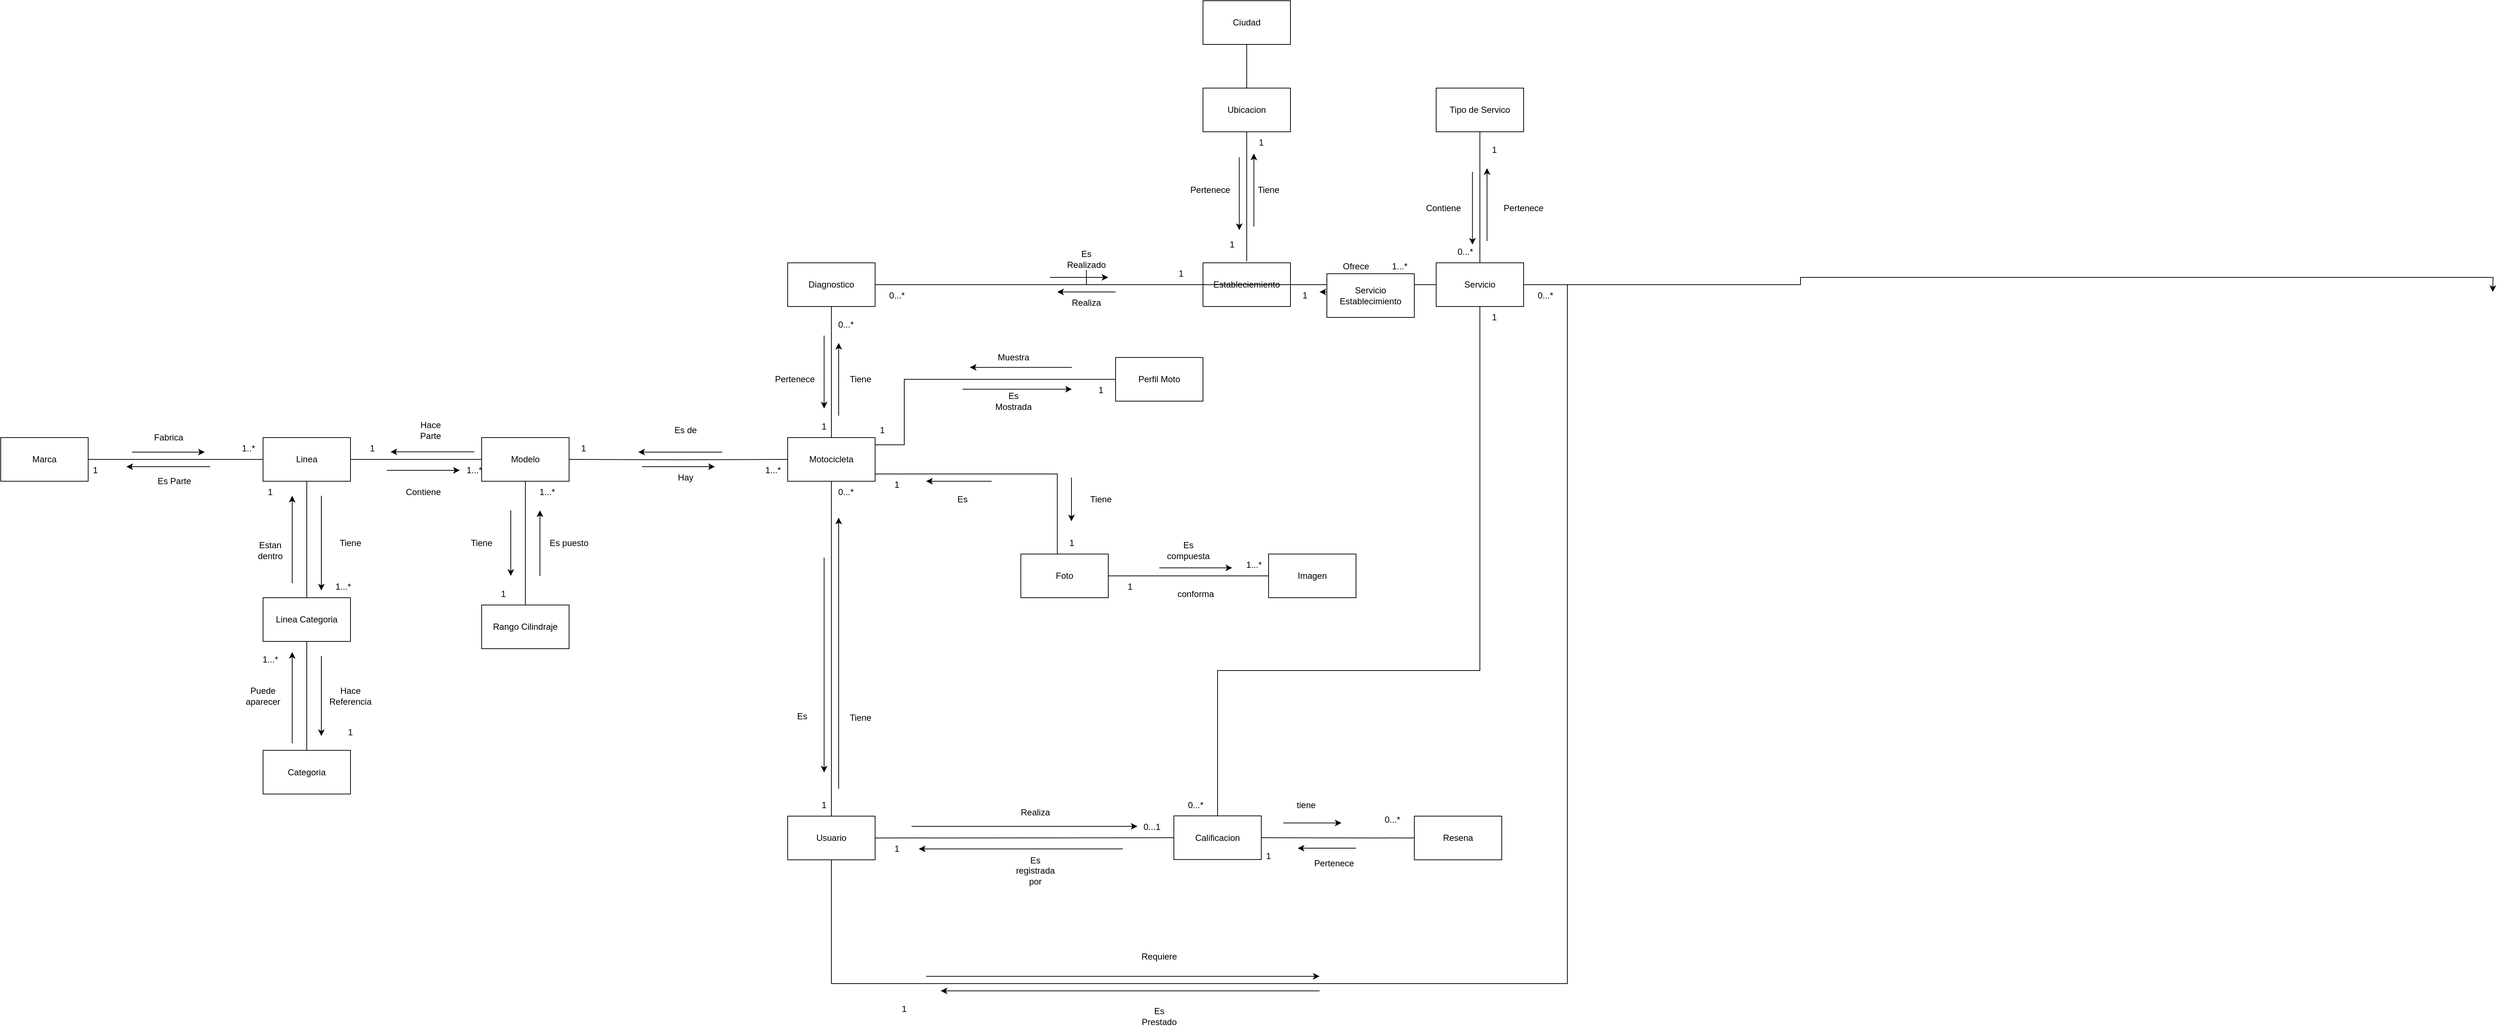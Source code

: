 <mxfile version="25.0.3" pages="7">
  <diagram name="Copy of Copy of Modelo de Dominio" id="W4Jl5Vnz7B7PGFk32LPv">
    <mxGraphModel dx="3627" dy="2234" grid="1" gridSize="10" guides="1" tooltips="1" connect="1" arrows="1" fold="1" page="1" pageScale="1" pageWidth="827" pageHeight="1169" math="0" shadow="0">
      <root>
        <mxCell id="fneVllCZUAkfOzMAD5_N-0" />
        <mxCell id="fneVllCZUAkfOzMAD5_N-1" parent="fneVllCZUAkfOzMAD5_N-0" />
        <mxCell id="fneVllCZUAkfOzMAD5_N-2" style="edgeStyle=orthogonalEdgeStyle;rounded=0;orthogonalLoop=1;jettySize=auto;html=1;endArrow=none;endFill=0;" parent="fneVllCZUAkfOzMAD5_N-1" source="fneVllCZUAkfOzMAD5_N-3" target="fneVllCZUAkfOzMAD5_N-153" edge="1">
          <mxGeometry relative="1" as="geometry">
            <Array as="points">
              <mxPoint x="-310" y="210" />
              <mxPoint x="-310" y="120" />
            </Array>
          </mxGeometry>
        </mxCell>
        <mxCell id="fneVllCZUAkfOzMAD5_N-3" value="Motocicleta" style="rounded=0;whiteSpace=wrap;html=1;" parent="fneVllCZUAkfOzMAD5_N-1" vertex="1">
          <mxGeometry x="-470" y="200" width="120" height="60" as="geometry" />
        </mxCell>
        <mxCell id="fneVllCZUAkfOzMAD5_N-4" value="Diagnostico" style="rounded=0;whiteSpace=wrap;html=1;" parent="fneVllCZUAkfOzMAD5_N-1" vertex="1">
          <mxGeometry x="-470" y="-40" width="120" height="60" as="geometry" />
        </mxCell>
        <mxCell id="fneVllCZUAkfOzMAD5_N-5" value="Estableciemiento" style="rounded=0;whiteSpace=wrap;html=1;" parent="fneVllCZUAkfOzMAD5_N-1" vertex="1">
          <mxGeometry x="100" y="-40" width="120" height="60" as="geometry" />
        </mxCell>
        <mxCell id="fneVllCZUAkfOzMAD5_N-6" value="Usuario" style="rounded=0;whiteSpace=wrap;html=1;" parent="fneVllCZUAkfOzMAD5_N-1" vertex="1">
          <mxGeometry x="-470" y="720" width="120" height="60" as="geometry" />
        </mxCell>
        <mxCell id="fneVllCZUAkfOzMAD5_N-7" value="Calificacion" style="rounded=0;whiteSpace=wrap;html=1;" parent="fneVllCZUAkfOzMAD5_N-1" vertex="1">
          <mxGeometry x="60" y="719.63" width="120" height="60" as="geometry" />
        </mxCell>
        <mxCell id="fneVllCZUAkfOzMAD5_N-8" value="Ubicacion" style="rounded=0;whiteSpace=wrap;html=1;" parent="fneVllCZUAkfOzMAD5_N-1" vertex="1">
          <mxGeometry x="100" y="-280" width="120" height="60" as="geometry" />
        </mxCell>
        <mxCell id="fneVllCZUAkfOzMAD5_N-9" value="" style="endArrow=none;html=1;rounded=0;" parent="fneVllCZUAkfOzMAD5_N-1" source="fneVllCZUAkfOzMAD5_N-4" target="fneVllCZUAkfOzMAD5_N-5" edge="1">
          <mxGeometry width="50" height="50" relative="1" as="geometry">
            <mxPoint x="-60.0" y="-10" as="sourcePoint" />
            <mxPoint x="40" y="-10.5" as="targetPoint" />
          </mxGeometry>
        </mxCell>
        <mxCell id="fneVllCZUAkfOzMAD5_N-10" value="" style="endArrow=none;html=1;rounded=0;entryX=0.5;entryY=1;entryDx=0;entryDy=0;exitX=0.5;exitY=0;exitDx=0;exitDy=0;" parent="fneVllCZUAkfOzMAD5_N-1" source="fneVllCZUAkfOzMAD5_N-3" target="fneVllCZUAkfOzMAD5_N-4" edge="1">
          <mxGeometry width="50" height="50" relative="1" as="geometry">
            <mxPoint x="-450" y="130" as="sourcePoint" />
            <mxPoint x="-400" y="80" as="targetPoint" />
          </mxGeometry>
        </mxCell>
        <mxCell id="fneVllCZUAkfOzMAD5_N-11" value="" style="endArrow=none;html=1;rounded=0;entryX=0.5;entryY=1;entryDx=0;entryDy=0;exitX=0.5;exitY=0;exitDx=0;exitDy=0;" parent="fneVllCZUAkfOzMAD5_N-1" source="fneVllCZUAkfOzMAD5_N-6" target="fneVllCZUAkfOzMAD5_N-3" edge="1">
          <mxGeometry width="50" height="50" relative="1" as="geometry">
            <mxPoint x="-380" y="670" as="sourcePoint" />
            <mxPoint x="-330" y="620" as="targetPoint" />
          </mxGeometry>
        </mxCell>
        <mxCell id="fneVllCZUAkfOzMAD5_N-12" value="" style="endArrow=none;html=1;rounded=0;entryX=0.5;entryY=1;entryDx=0;entryDy=0;" parent="fneVllCZUAkfOzMAD5_N-1" target="fneVllCZUAkfOzMAD5_N-6" edge="1">
          <mxGeometry width="50" height="50" relative="1" as="geometry">
            <mxPoint x="-410" y="950" as="sourcePoint" />
            <mxPoint x="-270" y="770" as="targetPoint" />
          </mxGeometry>
        </mxCell>
        <mxCell id="fneVllCZUAkfOzMAD5_N-13" value="" style="endArrow=none;html=1;rounded=0;exitX=1;exitY=0.5;exitDx=0;exitDy=0;entryX=0;entryY=0.5;entryDx=0;entryDy=0;" parent="fneVllCZUAkfOzMAD5_N-1" source="fneVllCZUAkfOzMAD5_N-6" target="fneVllCZUAkfOzMAD5_N-7" edge="1">
          <mxGeometry width="50" height="50" relative="1" as="geometry">
            <mxPoint x="-253" y="750" as="sourcePoint" />
            <mxPoint y="770" as="targetPoint" />
          </mxGeometry>
        </mxCell>
        <mxCell id="fneVllCZUAkfOzMAD5_N-14" value="" style="endArrow=none;html=1;rounded=0;exitX=1;exitY=0.5;exitDx=0;exitDy=0;" parent="fneVllCZUAkfOzMAD5_N-1" source="fneVllCZUAkfOzMAD5_N-5" target="fneVllCZUAkfOzMAD5_N-66" edge="1">
          <mxGeometry width="50" height="50" relative="1" as="geometry">
            <mxPoint x="310" y="120" as="sourcePoint" />
            <mxPoint x="390" y="-10" as="targetPoint" />
          </mxGeometry>
        </mxCell>
        <mxCell id="fneVllCZUAkfOzMAD5_N-15" value="" style="endArrow=none;html=1;rounded=0;entryX=0.5;entryY=1;entryDx=0;entryDy=0;exitX=0.5;exitY=-0.034;exitDx=0;exitDy=0;exitPerimeter=0;" parent="fneVllCZUAkfOzMAD5_N-1" source="fneVllCZUAkfOzMAD5_N-5" target="fneVllCZUAkfOzMAD5_N-8" edge="1">
          <mxGeometry width="50" height="50" relative="1" as="geometry">
            <mxPoint x="130" y="-70" as="sourcePoint" />
            <mxPoint x="180" y="-120" as="targetPoint" />
          </mxGeometry>
        </mxCell>
        <mxCell id="fneVllCZUAkfOzMAD5_N-16" value="" style="endArrow=none;html=1;rounded=0;entryX=0.5;entryY=1;entryDx=0;entryDy=0;" parent="fneVllCZUAkfOzMAD5_N-1" edge="1">
          <mxGeometry width="50" height="50" relative="1" as="geometry">
            <mxPoint x="480" y="-40" as="sourcePoint" />
            <mxPoint x="480" y="-220" as="targetPoint" />
          </mxGeometry>
        </mxCell>
        <mxCell id="fneVllCZUAkfOzMAD5_N-17" value="Tiene" style="text;html=1;align=center;verticalAlign=middle;whiteSpace=wrap;rounded=0;" parent="fneVllCZUAkfOzMAD5_N-1" vertex="1">
          <mxGeometry x="-400" y="570" width="60" height="30" as="geometry" />
        </mxCell>
        <mxCell id="fneVllCZUAkfOzMAD5_N-18" value="" style="endArrow=classic;html=1;rounded=0;" parent="fneVllCZUAkfOzMAD5_N-1" edge="1">
          <mxGeometry width="50" height="50" relative="1" as="geometry">
            <mxPoint x="489.8" y="-70" as="sourcePoint" />
            <mxPoint x="489.8" y="-170" as="targetPoint" />
          </mxGeometry>
        </mxCell>
        <mxCell id="fneVllCZUAkfOzMAD5_N-19" value="" style="endArrow=classic;html=1;rounded=0;" parent="fneVllCZUAkfOzMAD5_N-1" edge="1">
          <mxGeometry width="50" height="50" relative="1" as="geometry">
            <mxPoint x="469.8" y="-165" as="sourcePoint" />
            <mxPoint x="469.8" y="-65" as="targetPoint" />
          </mxGeometry>
        </mxCell>
        <mxCell id="fneVllCZUAkfOzMAD5_N-20" value="0...*" style="text;html=1;align=center;verticalAlign=middle;whiteSpace=wrap;rounded=0;" parent="fneVllCZUAkfOzMAD5_N-1" vertex="1">
          <mxGeometry x="-420" y="30" width="60" height="30" as="geometry" />
        </mxCell>
        <mxCell id="fneVllCZUAkfOzMAD5_N-21" value="1" style="text;html=1;align=center;verticalAlign=middle;whiteSpace=wrap;rounded=0;" parent="fneVllCZUAkfOzMAD5_N-1" vertex="1">
          <mxGeometry x="-450" y="170" width="60" height="30" as="geometry" />
        </mxCell>
        <mxCell id="fneVllCZUAkfOzMAD5_N-22" value="" style="endArrow=classic;html=1;rounded=0;" parent="fneVllCZUAkfOzMAD5_N-1" edge="1">
          <mxGeometry width="50" height="50" relative="1" as="geometry">
            <mxPoint x="-400" y="682.449" as="sourcePoint" />
            <mxPoint x="-400" y="310" as="targetPoint" />
          </mxGeometry>
        </mxCell>
        <mxCell id="fneVllCZUAkfOzMAD5_N-23" value="" style="endArrow=classic;html=1;rounded=0;" parent="fneVllCZUAkfOzMAD5_N-1" edge="1">
          <mxGeometry width="50" height="50" relative="1" as="geometry">
            <mxPoint x="-420" y="365" as="sourcePoint" />
            <mxPoint x="-420" y="660" as="targetPoint" />
          </mxGeometry>
        </mxCell>
        <mxCell id="fneVllCZUAkfOzMAD5_N-24" value="0...*" style="text;html=1;align=center;verticalAlign=middle;whiteSpace=wrap;rounded=0;" parent="fneVllCZUAkfOzMAD5_N-1" vertex="1">
          <mxGeometry x="-420" y="260" width="60" height="30" as="geometry" />
        </mxCell>
        <mxCell id="fneVllCZUAkfOzMAD5_N-25" value="&lt;br&gt;Es" style="text;html=1;align=center;verticalAlign=middle;whiteSpace=wrap;rounded=0;" parent="fneVllCZUAkfOzMAD5_N-1" vertex="1">
          <mxGeometry x="-480" y="560" width="60" height="30" as="geometry" />
        </mxCell>
        <mxCell id="fneVllCZUAkfOzMAD5_N-26" value="1" style="text;html=1;align=center;verticalAlign=middle;whiteSpace=wrap;rounded=0;" parent="fneVllCZUAkfOzMAD5_N-1" vertex="1">
          <mxGeometry x="-450" y="690" width="60" height="30" as="geometry" />
        </mxCell>
        <mxCell id="fneVllCZUAkfOzMAD5_N-27" value="" style="endArrow=classic;html=1;rounded=0;" parent="fneVllCZUAkfOzMAD5_N-1" edge="1">
          <mxGeometry width="50" height="50" relative="1" as="geometry">
            <mxPoint x="-110" y="-20.0" as="sourcePoint" />
            <mxPoint x="-30" y="-20.0" as="targetPoint" />
          </mxGeometry>
        </mxCell>
        <mxCell id="fneVllCZUAkfOzMAD5_N-28" value="" style="endArrow=classic;html=1;rounded=0;" parent="fneVllCZUAkfOzMAD5_N-1" edge="1">
          <mxGeometry width="50" height="50" relative="1" as="geometry">
            <mxPoint x="-20" as="sourcePoint" />
            <mxPoint x="-100" as="targetPoint" />
          </mxGeometry>
        </mxCell>
        <mxCell id="fneVllCZUAkfOzMAD5_N-29" value="Realiza" style="text;html=1;align=center;verticalAlign=middle;whiteSpace=wrap;rounded=0;" parent="fneVllCZUAkfOzMAD5_N-1" vertex="1">
          <mxGeometry x="-90" width="60" height="30" as="geometry" />
        </mxCell>
        <mxCell id="D6wNqUGFYljCK9C6YgAC-0" style="edgeStyle=orthogonalEdgeStyle;rounded=0;orthogonalLoop=1;jettySize=auto;html=1;exitX=0.5;exitY=1;exitDx=0;exitDy=0;" edge="1" parent="fneVllCZUAkfOzMAD5_N-1" source="fneVllCZUAkfOzMAD5_N-30">
          <mxGeometry relative="1" as="geometry">
            <mxPoint x="1870" as="targetPoint" />
          </mxGeometry>
        </mxCell>
        <mxCell id="fneVllCZUAkfOzMAD5_N-30" value="Es Realizado" style="text;html=1;align=center;verticalAlign=middle;whiteSpace=wrap;rounded=0;" parent="fneVllCZUAkfOzMAD5_N-1" vertex="1">
          <mxGeometry x="-90" y="-60" width="60" height="30" as="geometry" />
        </mxCell>
        <mxCell id="fneVllCZUAkfOzMAD5_N-31" value="0...*" style="text;html=1;align=center;verticalAlign=middle;whiteSpace=wrap;rounded=0;" parent="fneVllCZUAkfOzMAD5_N-1" vertex="1">
          <mxGeometry x="-350" y="-10" width="60" height="30" as="geometry" />
        </mxCell>
        <mxCell id="fneVllCZUAkfOzMAD5_N-32" value="1" style="text;html=1;align=center;verticalAlign=middle;whiteSpace=wrap;rounded=0;" parent="fneVllCZUAkfOzMAD5_N-1" vertex="1">
          <mxGeometry x="40" y="-40" width="60" height="30" as="geometry" />
        </mxCell>
        <mxCell id="fneVllCZUAkfOzMAD5_N-37" value="0...*" style="text;html=1;align=center;verticalAlign=middle;whiteSpace=wrap;rounded=0;" parent="fneVllCZUAkfOzMAD5_N-1" vertex="1">
          <mxGeometry x="60" y="689.63" width="60" height="30" as="geometry" />
        </mxCell>
        <mxCell id="fneVllCZUAkfOzMAD5_N-38" value="" style="endArrow=classic;html=1;rounded=0;" parent="fneVllCZUAkfOzMAD5_N-1" edge="1">
          <mxGeometry width="50" height="50" relative="1" as="geometry">
            <mxPoint x="169.8" y="-90" as="sourcePoint" />
            <mxPoint x="169.8" y="-190" as="targetPoint" />
          </mxGeometry>
        </mxCell>
        <mxCell id="fneVllCZUAkfOzMAD5_N-39" value="" style="endArrow=classic;html=1;rounded=0;" parent="fneVllCZUAkfOzMAD5_N-1" edge="1">
          <mxGeometry width="50" height="50" relative="1" as="geometry">
            <mxPoint x="149.8" y="-185" as="sourcePoint" />
            <mxPoint x="149.8" y="-85" as="targetPoint" />
          </mxGeometry>
        </mxCell>
        <mxCell id="fneVllCZUAkfOzMAD5_N-40" value="Tiene" style="text;html=1;align=center;verticalAlign=middle;whiteSpace=wrap;rounded=0;" parent="fneVllCZUAkfOzMAD5_N-1" vertex="1">
          <mxGeometry x="160" y="-155" width="60" height="30" as="geometry" />
        </mxCell>
        <mxCell id="fneVllCZUAkfOzMAD5_N-41" value="Pertenece" style="text;html=1;align=center;verticalAlign=middle;whiteSpace=wrap;rounded=0;" parent="fneVllCZUAkfOzMAD5_N-1" vertex="1">
          <mxGeometry x="80" y="-155" width="60" height="30" as="geometry" />
        </mxCell>
        <mxCell id="fneVllCZUAkfOzMAD5_N-42" value="1" style="text;html=1;align=center;verticalAlign=middle;whiteSpace=wrap;rounded=0;" parent="fneVllCZUAkfOzMAD5_N-1" vertex="1">
          <mxGeometry x="150" y="-220" width="60" height="30" as="geometry" />
        </mxCell>
        <mxCell id="fneVllCZUAkfOzMAD5_N-43" value="1" style="text;html=1;align=center;verticalAlign=middle;whiteSpace=wrap;rounded=0;" parent="fneVllCZUAkfOzMAD5_N-1" vertex="1">
          <mxGeometry x="110" y="-80" width="60" height="30" as="geometry" />
        </mxCell>
        <mxCell id="fneVllCZUAkfOzMAD5_N-44" value="" style="endArrow=classic;html=1;rounded=0;" parent="fneVllCZUAkfOzMAD5_N-1" edge="1">
          <mxGeometry width="50" height="50" relative="1" as="geometry">
            <mxPoint x="270" y="-20.4" as="sourcePoint" />
            <mxPoint x="350" y="-20.4" as="targetPoint" />
          </mxGeometry>
        </mxCell>
        <mxCell id="fneVllCZUAkfOzMAD5_N-45" value="" style="endArrow=classic;html=1;rounded=0;" parent="fneVllCZUAkfOzMAD5_N-1" edge="1">
          <mxGeometry width="50" height="50" relative="1" as="geometry">
            <mxPoint x="340" as="sourcePoint" />
            <mxPoint x="260" as="targetPoint" />
          </mxGeometry>
        </mxCell>
        <mxCell id="fneVllCZUAkfOzMAD5_N-46" value="Es Realizado" style="text;html=1;align=center;verticalAlign=middle;whiteSpace=wrap;rounded=0;" parent="fneVllCZUAkfOzMAD5_N-1" vertex="1">
          <mxGeometry x="290" width="60" height="30" as="geometry" />
        </mxCell>
        <mxCell id="fneVllCZUAkfOzMAD5_N-47" value="Ofrece" style="text;html=1;align=center;verticalAlign=middle;whiteSpace=wrap;rounded=0;" parent="fneVllCZUAkfOzMAD5_N-1" vertex="1">
          <mxGeometry x="280" y="-50" width="60" height="30" as="geometry" />
        </mxCell>
        <mxCell id="fneVllCZUAkfOzMAD5_N-48" value="1...*" style="text;html=1;align=center;verticalAlign=middle;whiteSpace=wrap;rounded=0;" parent="fneVllCZUAkfOzMAD5_N-1" vertex="1">
          <mxGeometry x="340" y="-50" width="60" height="30" as="geometry" />
        </mxCell>
        <mxCell id="fneVllCZUAkfOzMAD5_N-49" value="1" style="text;html=1;align=center;verticalAlign=middle;whiteSpace=wrap;rounded=0;" parent="fneVllCZUAkfOzMAD5_N-1" vertex="1">
          <mxGeometry x="210" y="-10" width="60" height="30" as="geometry" />
        </mxCell>
        <mxCell id="fneVllCZUAkfOzMAD5_N-50" value="Es registrada por" style="text;html=1;align=center;verticalAlign=middle;whiteSpace=wrap;rounded=0;" parent="fneVllCZUAkfOzMAD5_N-1" vertex="1">
          <mxGeometry x="-160" y="780" width="60" height="30" as="geometry" />
        </mxCell>
        <mxCell id="fneVllCZUAkfOzMAD5_N-51" value="Realiza" style="text;html=1;align=center;verticalAlign=middle;whiteSpace=wrap;rounded=0;" parent="fneVllCZUAkfOzMAD5_N-1" vertex="1">
          <mxGeometry x="-160" y="700" width="60" height="30" as="geometry" />
        </mxCell>
        <mxCell id="fneVllCZUAkfOzMAD5_N-52" value="" style="endArrow=classic;html=1;rounded=0;" parent="fneVllCZUAkfOzMAD5_N-1" edge="1">
          <mxGeometry width="50" height="50" relative="1" as="geometry">
            <mxPoint x="-300" y="734.05" as="sourcePoint" />
            <mxPoint x="10" y="734.05" as="targetPoint" />
          </mxGeometry>
        </mxCell>
        <mxCell id="fneVllCZUAkfOzMAD5_N-53" value="" style="endArrow=classic;html=1;rounded=0;" parent="fneVllCZUAkfOzMAD5_N-1" edge="1">
          <mxGeometry width="50" height="50" relative="1" as="geometry">
            <mxPoint x="-10" y="765" as="sourcePoint" />
            <mxPoint x="-290" y="765" as="targetPoint" />
          </mxGeometry>
        </mxCell>
        <mxCell id="fneVllCZUAkfOzMAD5_N-54" value="0...1" style="text;html=1;align=center;verticalAlign=middle;whiteSpace=wrap;rounded=0;" parent="fneVllCZUAkfOzMAD5_N-1" vertex="1">
          <mxGeometry y="719.63" width="60" height="30" as="geometry" />
        </mxCell>
        <mxCell id="fneVllCZUAkfOzMAD5_N-55" value="1" style="text;html=1;align=center;verticalAlign=middle;whiteSpace=wrap;rounded=0;" parent="fneVllCZUAkfOzMAD5_N-1" vertex="1">
          <mxGeometry x="-350" y="750" width="60" height="30" as="geometry" />
        </mxCell>
        <mxCell id="fneVllCZUAkfOzMAD5_N-56" value="Es Prestado" style="text;html=1;align=center;verticalAlign=middle;whiteSpace=wrap;rounded=0;" parent="fneVllCZUAkfOzMAD5_N-1" vertex="1">
          <mxGeometry x="10" y="980" width="60" height="30" as="geometry" />
        </mxCell>
        <mxCell id="fneVllCZUAkfOzMAD5_N-57" value="&lt;div&gt;&lt;br&gt;&lt;/div&gt;&lt;div&gt;Requiere&lt;/div&gt;" style="text;html=1;align=center;verticalAlign=middle;whiteSpace=wrap;rounded=0;" parent="fneVllCZUAkfOzMAD5_N-1" vertex="1">
          <mxGeometry x="10" y="890" width="60" height="30" as="geometry" />
        </mxCell>
        <mxCell id="fneVllCZUAkfOzMAD5_N-58" value="" style="endArrow=classic;html=1;rounded=0;" parent="fneVllCZUAkfOzMAD5_N-1" edge="1">
          <mxGeometry width="50" height="50" relative="1" as="geometry">
            <mxPoint x="-280" y="940" as="sourcePoint" />
            <mxPoint x="260" y="940" as="targetPoint" />
          </mxGeometry>
        </mxCell>
        <mxCell id="fneVllCZUAkfOzMAD5_N-59" value="" style="endArrow=classic;html=1;rounded=0;" parent="fneVllCZUAkfOzMAD5_N-1" edge="1">
          <mxGeometry width="50" height="50" relative="1" as="geometry">
            <mxPoint x="260" y="960" as="sourcePoint" />
            <mxPoint x="-260" y="960" as="targetPoint" />
          </mxGeometry>
        </mxCell>
        <mxCell id="fneVllCZUAkfOzMAD5_N-66" value="Servicio" style="rounded=0;whiteSpace=wrap;html=1;" parent="fneVllCZUAkfOzMAD5_N-1" vertex="1">
          <mxGeometry x="420" y="-40" width="120" height="60" as="geometry" />
        </mxCell>
        <mxCell id="fneVllCZUAkfOzMAD5_N-67" value="Tipo de Servico" style="rounded=0;whiteSpace=wrap;html=1;" parent="fneVllCZUAkfOzMAD5_N-1" vertex="1">
          <mxGeometry x="420" y="-280" width="120" height="60" as="geometry" />
        </mxCell>
        <mxCell id="fneVllCZUAkfOzMAD5_N-68" value="0...*" style="text;html=1;align=center;verticalAlign=middle;whiteSpace=wrap;rounded=0;" parent="fneVllCZUAkfOzMAD5_N-1" vertex="1">
          <mxGeometry x="540" y="-10" width="60" height="30" as="geometry" />
        </mxCell>
        <mxCell id="fneVllCZUAkfOzMAD5_N-69" value="1" style="text;html=1;align=center;verticalAlign=middle;whiteSpace=wrap;rounded=0;" parent="fneVllCZUAkfOzMAD5_N-1" vertex="1">
          <mxGeometry x="-340" y="970" width="60" height="30" as="geometry" />
        </mxCell>
        <mxCell id="fneVllCZUAkfOzMAD5_N-70" value="Pertenece" style="text;html=1;align=center;verticalAlign=middle;whiteSpace=wrap;rounded=0;" parent="fneVllCZUAkfOzMAD5_N-1" vertex="1">
          <mxGeometry x="510" y="-130" width="60" height="30" as="geometry" />
        </mxCell>
        <mxCell id="fneVllCZUAkfOzMAD5_N-71" value="&lt;div&gt;Contiene&lt;/div&gt;" style="text;html=1;align=center;verticalAlign=middle;whiteSpace=wrap;rounded=0;" parent="fneVllCZUAkfOzMAD5_N-1" vertex="1">
          <mxGeometry x="400" y="-130" width="60" height="30" as="geometry" />
        </mxCell>
        <mxCell id="fneVllCZUAkfOzMAD5_N-72" value="0...*" style="text;html=1;align=center;verticalAlign=middle;whiteSpace=wrap;rounded=0;" parent="fneVllCZUAkfOzMAD5_N-1" vertex="1">
          <mxGeometry x="430" y="-70" width="60" height="30" as="geometry" />
        </mxCell>
        <mxCell id="fneVllCZUAkfOzMAD5_N-73" value="1" style="text;html=1;align=center;verticalAlign=middle;whiteSpace=wrap;rounded=0;" parent="fneVllCZUAkfOzMAD5_N-1" vertex="1">
          <mxGeometry x="470" y="-210" width="60" height="30" as="geometry" />
        </mxCell>
        <mxCell id="fneVllCZUAkfOzMAD5_N-74" value="Resena" style="rounded=0;whiteSpace=wrap;html=1;" parent="fneVllCZUAkfOzMAD5_N-1" vertex="1">
          <mxGeometry x="390" y="720" width="120" height="60" as="geometry" />
        </mxCell>
        <mxCell id="fneVllCZUAkfOzMAD5_N-75" value="" style="endArrow=none;html=1;rounded=0;entryX=0;entryY=0.5;entryDx=0;entryDy=0;exitX=1;exitY=0.5;exitDx=0;exitDy=0;" parent="fneVllCZUAkfOzMAD5_N-1" source="fneVllCZUAkfOzMAD5_N-7" target="fneVllCZUAkfOzMAD5_N-74" edge="1">
          <mxGeometry width="50" height="50" relative="1" as="geometry">
            <mxPoint x="-380" y="810" as="sourcePoint" />
            <mxPoint x="-330" y="760" as="targetPoint" />
          </mxGeometry>
        </mxCell>
        <mxCell id="fneVllCZUAkfOzMAD5_N-76" value="Pertenece" style="text;html=1;align=center;verticalAlign=middle;whiteSpace=wrap;rounded=0;" parent="fneVllCZUAkfOzMAD5_N-1" vertex="1">
          <mxGeometry x="250" y="770" width="60" height="30" as="geometry" />
        </mxCell>
        <mxCell id="fneVllCZUAkfOzMAD5_N-77" value="&amp;nbsp;tiene" style="text;html=1;align=center;verticalAlign=middle;whiteSpace=wrap;rounded=0;" parent="fneVllCZUAkfOzMAD5_N-1" vertex="1">
          <mxGeometry x="210" y="690" width="60" height="30" as="geometry" />
        </mxCell>
        <mxCell id="fneVllCZUAkfOzMAD5_N-78" value="" style="endArrow=classic;html=1;rounded=0;" parent="fneVllCZUAkfOzMAD5_N-1" edge="1">
          <mxGeometry width="50" height="50" relative="1" as="geometry">
            <mxPoint x="210" y="729.39" as="sourcePoint" />
            <mxPoint x="290" y="729.39" as="targetPoint" />
          </mxGeometry>
        </mxCell>
        <mxCell id="fneVllCZUAkfOzMAD5_N-79" value="" style="endArrow=classic;html=1;rounded=0;" parent="fneVllCZUAkfOzMAD5_N-1" edge="1">
          <mxGeometry width="50" height="50" relative="1" as="geometry">
            <mxPoint x="310" y="764.04" as="sourcePoint" />
            <mxPoint x="230" y="764.04" as="targetPoint" />
          </mxGeometry>
        </mxCell>
        <mxCell id="fneVllCZUAkfOzMAD5_N-80" value="0...*" style="text;html=1;align=center;verticalAlign=middle;whiteSpace=wrap;rounded=0;" parent="fneVllCZUAkfOzMAD5_N-1" vertex="1">
          <mxGeometry x="330" y="710" width="60" height="30" as="geometry" />
        </mxCell>
        <mxCell id="fneVllCZUAkfOzMAD5_N-81" value="1" style="text;html=1;align=center;verticalAlign=middle;whiteSpace=wrap;rounded=0;" parent="fneVllCZUAkfOzMAD5_N-1" vertex="1">
          <mxGeometry x="160" y="760" width="60" height="30" as="geometry" />
        </mxCell>
        <mxCell id="fneVllCZUAkfOzMAD5_N-82" value="Tiene" style="text;html=1;align=center;verticalAlign=middle;whiteSpace=wrap;rounded=0;" parent="fneVllCZUAkfOzMAD5_N-1" vertex="1">
          <mxGeometry x="-400" y="105" width="60" height="30" as="geometry" />
        </mxCell>
        <mxCell id="fneVllCZUAkfOzMAD5_N-83" value="" style="endArrow=classic;html=1;rounded=0;" parent="fneVllCZUAkfOzMAD5_N-1" edge="1">
          <mxGeometry width="50" height="50" relative="1" as="geometry">
            <mxPoint x="-400" y="170" as="sourcePoint" />
            <mxPoint x="-400" y="70" as="targetPoint" />
          </mxGeometry>
        </mxCell>
        <mxCell id="fneVllCZUAkfOzMAD5_N-84" value="" style="endArrow=classic;html=1;rounded=0;" parent="fneVllCZUAkfOzMAD5_N-1" edge="1">
          <mxGeometry width="50" height="50" relative="1" as="geometry">
            <mxPoint x="-420" y="60" as="sourcePoint" />
            <mxPoint x="-420" y="160" as="targetPoint" />
          </mxGeometry>
        </mxCell>
        <mxCell id="fneVllCZUAkfOzMAD5_N-85" value="Pertenece" style="text;html=1;align=center;verticalAlign=middle;whiteSpace=wrap;rounded=0;" parent="fneVllCZUAkfOzMAD5_N-1" vertex="1">
          <mxGeometry x="-490" y="105" width="60" height="30" as="geometry" />
        </mxCell>
        <mxCell id="fneVllCZUAkfOzMAD5_N-86" style="edgeStyle=orthogonalEdgeStyle;rounded=0;orthogonalLoop=1;jettySize=auto;html=1;entryX=1;entryY=0.5;entryDx=0;entryDy=0;endArrow=none;endFill=0;" parent="fneVllCZUAkfOzMAD5_N-1" target="fneVllCZUAkfOzMAD5_N-3" edge="1">
          <mxGeometry relative="1" as="geometry">
            <Array as="points">
              <mxPoint x="-100" y="250" />
              <mxPoint x="-350" y="250" />
            </Array>
            <mxPoint x="-99.952" y="360" as="sourcePoint" />
          </mxGeometry>
        </mxCell>
        <mxCell id="fneVllCZUAkfOzMAD5_N-87" value="" style="endArrow=none;html=1;rounded=0;exitX=0.5;exitY=0;exitDx=0;exitDy=0;entryX=0.5;entryY=1;entryDx=0;entryDy=0;" parent="fneVllCZUAkfOzMAD5_N-1" source="fneVllCZUAkfOzMAD5_N-7" target="fneVllCZUAkfOzMAD5_N-66" edge="1">
          <mxGeometry width="50" height="50" relative="1" as="geometry">
            <mxPoint x="710" y="720" as="sourcePoint" />
            <mxPoint x="710" y="280" as="targetPoint" />
            <Array as="points">
              <mxPoint x="120" y="520" />
              <mxPoint x="480" y="520" />
            </Array>
          </mxGeometry>
        </mxCell>
        <mxCell id="fneVllCZUAkfOzMAD5_N-88" value="" style="endArrow=none;html=1;rounded=0;" parent="fneVllCZUAkfOzMAD5_N-1" edge="1">
          <mxGeometry width="50" height="50" relative="1" as="geometry">
            <mxPoint x="600" y="-10" as="sourcePoint" />
            <mxPoint x="-410" y="950" as="targetPoint" />
            <Array as="points">
              <mxPoint x="600" y="950" />
            </Array>
          </mxGeometry>
        </mxCell>
        <mxCell id="fneVllCZUAkfOzMAD5_N-89" value="" style="endArrow=none;html=1;rounded=0;exitX=1;exitY=0.5;exitDx=0;exitDy=0;" parent="fneVllCZUAkfOzMAD5_N-1" source="fneVllCZUAkfOzMAD5_N-66" edge="1">
          <mxGeometry width="50" height="50" relative="1" as="geometry">
            <mxPoint x="550" y="40" as="sourcePoint" />
            <mxPoint x="600" y="-10" as="targetPoint" />
          </mxGeometry>
        </mxCell>
        <mxCell id="fneVllCZUAkfOzMAD5_N-90" value="1" style="text;html=1;align=center;verticalAlign=middle;whiteSpace=wrap;rounded=0;" parent="fneVllCZUAkfOzMAD5_N-1" vertex="1">
          <mxGeometry x="470" y="20" width="60" height="30" as="geometry" />
        </mxCell>
        <mxCell id="fneVllCZUAkfOzMAD5_N-91" style="edgeStyle=orthogonalEdgeStyle;rounded=0;orthogonalLoop=1;jettySize=auto;html=1;entryX=0;entryY=0.5;entryDx=0;entryDy=0;endArrow=none;endFill=0;" parent="fneVllCZUAkfOzMAD5_N-1" edge="1">
          <mxGeometry relative="1" as="geometry">
            <mxPoint x="-1070" y="230" as="sourcePoint" />
            <mxPoint x="-890" y="230" as="targetPoint" />
          </mxGeometry>
        </mxCell>
        <mxCell id="fneVllCZUAkfOzMAD5_N-92" style="edgeStyle=orthogonalEdgeStyle;rounded=0;orthogonalLoop=1;jettySize=auto;html=1;entryX=0;entryY=0.5;entryDx=0;entryDy=0;endArrow=none;endFill=0;exitX=1;exitY=0.5;exitDx=0;exitDy=0;" parent="fneVllCZUAkfOzMAD5_N-1" target="fneVllCZUAkfOzMAD5_N-3" edge="1">
          <mxGeometry relative="1" as="geometry">
            <mxPoint x="-770" y="230" as="sourcePoint" />
            <mxPoint x="-590.0" y="230" as="targetPoint" />
          </mxGeometry>
        </mxCell>
        <mxCell id="fneVllCZUAkfOzMAD5_N-93" value="1...*" style="text;html=1;align=center;verticalAlign=middle;whiteSpace=wrap;rounded=0;" parent="fneVllCZUAkfOzMAD5_N-1" vertex="1">
          <mxGeometry x="-520" y="230" width="60" height="30" as="geometry" />
        </mxCell>
        <mxCell id="fneVllCZUAkfOzMAD5_N-94" value="" style="endArrow=classic;html=1;rounded=0;entryX=0.25;entryY=0;entryDx=0;entryDy=0;" parent="fneVllCZUAkfOzMAD5_N-1" edge="1">
          <mxGeometry width="50" height="50" relative="1" as="geometry">
            <mxPoint x="-560" y="220.0" as="sourcePoint" />
            <mxPoint x="-675" y="220.0" as="targetPoint" />
          </mxGeometry>
        </mxCell>
        <mxCell id="fneVllCZUAkfOzMAD5_N-95" value="" style="endArrow=classic;html=1;rounded=0;" parent="fneVllCZUAkfOzMAD5_N-1" edge="1">
          <mxGeometry width="50" height="50" relative="1" as="geometry">
            <mxPoint x="-670" y="240" as="sourcePoint" />
            <mxPoint x="-570" y="240" as="targetPoint" />
          </mxGeometry>
        </mxCell>
        <mxCell id="fneVllCZUAkfOzMAD5_N-96" value="1" style="text;html=1;align=center;verticalAlign=middle;whiteSpace=wrap;rounded=0;" parent="fneVllCZUAkfOzMAD5_N-1" vertex="1">
          <mxGeometry x="-780" y="200" width="60" height="30" as="geometry" />
        </mxCell>
        <mxCell id="fneVllCZUAkfOzMAD5_N-97" value="Es de" style="text;html=1;align=center;verticalAlign=middle;whiteSpace=wrap;rounded=0;" parent="fneVllCZUAkfOzMAD5_N-1" vertex="1">
          <mxGeometry x="-640" y="175" width="60" height="30" as="geometry" />
        </mxCell>
        <mxCell id="fneVllCZUAkfOzMAD5_N-98" value="" style="endArrow=classic;html=1;rounded=0;entryX=0.25;entryY=0;entryDx=0;entryDy=0;" parent="fneVllCZUAkfOzMAD5_N-1" edge="1">
          <mxGeometry width="50" height="50" relative="1" as="geometry">
            <mxPoint x="-900" y="219.66" as="sourcePoint" />
            <mxPoint x="-1015" y="219.66" as="targetPoint" />
          </mxGeometry>
        </mxCell>
        <mxCell id="fneVllCZUAkfOzMAD5_N-99" value="" style="endArrow=classic;html=1;rounded=0;" parent="fneVllCZUAkfOzMAD5_N-1" edge="1">
          <mxGeometry width="50" height="50" relative="1" as="geometry">
            <mxPoint x="-1020" y="245" as="sourcePoint" />
            <mxPoint x="-920" y="245" as="targetPoint" />
          </mxGeometry>
        </mxCell>
        <mxCell id="fneVllCZUAkfOzMAD5_N-100" value="Hace Parte" style="text;html=1;align=center;verticalAlign=middle;whiteSpace=wrap;rounded=0;" parent="fneVllCZUAkfOzMAD5_N-1" vertex="1">
          <mxGeometry x="-990" y="175" width="60" height="30" as="geometry" />
        </mxCell>
        <mxCell id="fneVllCZUAkfOzMAD5_N-101" value="Contiene" style="text;html=1;align=center;verticalAlign=middle;whiteSpace=wrap;rounded=0;" parent="fneVllCZUAkfOzMAD5_N-1" vertex="1">
          <mxGeometry x="-1000" y="260" width="60" height="30" as="geometry" />
        </mxCell>
        <mxCell id="fneVllCZUAkfOzMAD5_N-102" value="1...*" style="text;html=1;align=center;verticalAlign=middle;whiteSpace=wrap;rounded=0;" parent="fneVllCZUAkfOzMAD5_N-1" vertex="1">
          <mxGeometry x="-930" y="230" width="60" height="30" as="geometry" />
        </mxCell>
        <mxCell id="fneVllCZUAkfOzMAD5_N-103" value="1" style="text;html=1;align=center;verticalAlign=middle;whiteSpace=wrap;rounded=0;" parent="fneVllCZUAkfOzMAD5_N-1" vertex="1">
          <mxGeometry x="-1070" y="200" width="60" height="30" as="geometry" />
        </mxCell>
        <mxCell id="fneVllCZUAkfOzMAD5_N-104" value="" style="endArrow=classic;html=1;rounded=0;entryX=0.25;entryY=0;entryDx=0;entryDy=0;" parent="fneVllCZUAkfOzMAD5_N-1" edge="1">
          <mxGeometry width="50" height="50" relative="1" as="geometry">
            <mxPoint x="-1150" y="620" as="sourcePoint" />
            <mxPoint x="-1150" y="494.59" as="targetPoint" />
          </mxGeometry>
        </mxCell>
        <mxCell id="fneVllCZUAkfOzMAD5_N-105" value="1..*" style="text;html=1;align=center;verticalAlign=middle;whiteSpace=wrap;rounded=0;" parent="fneVllCZUAkfOzMAD5_N-1" vertex="1">
          <mxGeometry x="-1240" y="200" width="60" height="30" as="geometry" />
        </mxCell>
        <mxCell id="fneVllCZUAkfOzMAD5_N-106" style="edgeStyle=orthogonalEdgeStyle;rounded=0;orthogonalLoop=1;jettySize=auto;html=1;entryX=0.5;entryY=0;entryDx=0;entryDy=0;endArrow=none;endFill=0;" parent="fneVllCZUAkfOzMAD5_N-1" source="fneVllCZUAkfOzMAD5_N-107" target="fneVllCZUAkfOzMAD5_N-146" edge="1">
          <mxGeometry relative="1" as="geometry" />
        </mxCell>
        <mxCell id="fneVllCZUAkfOzMAD5_N-107" value="Modelo" style="rounded=0;whiteSpace=wrap;html=1;" parent="fneVllCZUAkfOzMAD5_N-1" vertex="1">
          <mxGeometry x="-890" y="200" width="120" height="60" as="geometry" />
        </mxCell>
        <mxCell id="fneVllCZUAkfOzMAD5_N-108" value="Hay" style="text;html=1;align=center;verticalAlign=middle;whiteSpace=wrap;rounded=0;" parent="fneVllCZUAkfOzMAD5_N-1" vertex="1">
          <mxGeometry x="-640" y="240" width="60" height="30" as="geometry" />
        </mxCell>
        <mxCell id="fneVllCZUAkfOzMAD5_N-109" value="1" style="text;html=1;align=center;verticalAlign=middle;whiteSpace=wrap;rounded=0;" parent="fneVllCZUAkfOzMAD5_N-1" vertex="1">
          <mxGeometry x="-1450" y="230" width="60" height="30" as="geometry" />
        </mxCell>
        <mxCell id="fneVllCZUAkfOzMAD5_N-110" value="Imagen" style="rounded=0;whiteSpace=wrap;html=1;" parent="fneVllCZUAkfOzMAD5_N-1" vertex="1">
          <mxGeometry x="190" y="360" width="120" height="60" as="geometry" />
        </mxCell>
        <mxCell id="fneVllCZUAkfOzMAD5_N-111" style="edgeStyle=orthogonalEdgeStyle;rounded=0;orthogonalLoop=1;jettySize=auto;html=1;endArrow=none;endFill=0;" parent="fneVllCZUAkfOzMAD5_N-1" source="fneVllCZUAkfOzMAD5_N-112" target="fneVllCZUAkfOzMAD5_N-110" edge="1">
          <mxGeometry relative="1" as="geometry" />
        </mxCell>
        <mxCell id="fneVllCZUAkfOzMAD5_N-112" value="Foto" style="rounded=0;whiteSpace=wrap;html=1;" parent="fneVllCZUAkfOzMAD5_N-1" vertex="1">
          <mxGeometry x="-150" y="360" width="120" height="60" as="geometry" />
        </mxCell>
        <mxCell id="fneVllCZUAkfOzMAD5_N-113" value="Es" style="text;html=1;align=center;verticalAlign=middle;whiteSpace=wrap;rounded=0;" parent="fneVllCZUAkfOzMAD5_N-1" vertex="1">
          <mxGeometry x="-260" y="270" width="60" height="30" as="geometry" />
        </mxCell>
        <mxCell id="fneVllCZUAkfOzMAD5_N-114" value="1" style="text;html=1;align=center;verticalAlign=middle;whiteSpace=wrap;rounded=0;" parent="fneVllCZUAkfOzMAD5_N-1" vertex="1">
          <mxGeometry x="-350" y="250" width="60" height="30" as="geometry" />
        </mxCell>
        <mxCell id="fneVllCZUAkfOzMAD5_N-115" value="" style="endArrow=classic;html=1;rounded=0;" parent="fneVllCZUAkfOzMAD5_N-1" edge="1">
          <mxGeometry width="50" height="50" relative="1" as="geometry">
            <mxPoint x="-190" y="260" as="sourcePoint" />
            <mxPoint x="-280" y="260" as="targetPoint" />
          </mxGeometry>
        </mxCell>
        <mxCell id="fneVllCZUAkfOzMAD5_N-116" value="" style="endArrow=classic;html=1;rounded=0;" parent="fneVllCZUAkfOzMAD5_N-1" edge="1">
          <mxGeometry width="50" height="50" relative="1" as="geometry">
            <mxPoint x="-80.53" y="255" as="sourcePoint" />
            <mxPoint x="-80.53" y="315" as="targetPoint" />
          </mxGeometry>
        </mxCell>
        <mxCell id="fneVllCZUAkfOzMAD5_N-117" value="1" style="text;html=1;align=center;verticalAlign=middle;whiteSpace=wrap;rounded=0;" parent="fneVllCZUAkfOzMAD5_N-1" vertex="1">
          <mxGeometry x="-110" y="330" width="60" height="30" as="geometry" />
        </mxCell>
        <mxCell id="fneVllCZUAkfOzMAD5_N-118" value="Tiene" style="text;html=1;align=center;verticalAlign=middle;whiteSpace=wrap;rounded=0;" parent="fneVllCZUAkfOzMAD5_N-1" vertex="1">
          <mxGeometry x="-70" y="270" width="60" height="30" as="geometry" />
        </mxCell>
        <mxCell id="fneVllCZUAkfOzMAD5_N-119" value="" style="endArrow=classic;html=1;rounded=0;" parent="fneVllCZUAkfOzMAD5_N-1" edge="1">
          <mxGeometry width="50" height="50" relative="1" as="geometry">
            <mxPoint x="40" y="378.95" as="sourcePoint" />
            <mxPoint x="140" y="378.95" as="targetPoint" />
          </mxGeometry>
        </mxCell>
        <mxCell id="fneVllCZUAkfOzMAD5_N-120" value="Es compuesta" style="text;html=1;align=center;verticalAlign=middle;whiteSpace=wrap;rounded=0;" parent="fneVllCZUAkfOzMAD5_N-1" vertex="1">
          <mxGeometry x="50" y="340" width="60" height="30" as="geometry" />
        </mxCell>
        <mxCell id="fneVllCZUAkfOzMAD5_N-121" value="1...*" style="text;html=1;align=center;verticalAlign=middle;whiteSpace=wrap;rounded=0;" parent="fneVllCZUAkfOzMAD5_N-1" vertex="1">
          <mxGeometry x="140" y="360" width="60" height="30" as="geometry" />
        </mxCell>
        <mxCell id="fneVllCZUAkfOzMAD5_N-122" value="1" style="text;html=1;align=center;verticalAlign=middle;whiteSpace=wrap;rounded=0;" parent="fneVllCZUAkfOzMAD5_N-1" vertex="1">
          <mxGeometry x="-30" y="390" width="60" height="30" as="geometry" />
        </mxCell>
        <mxCell id="fneVllCZUAkfOzMAD5_N-123" value="conforma" style="text;html=1;align=center;verticalAlign=middle;whiteSpace=wrap;rounded=0;" parent="fneVllCZUAkfOzMAD5_N-1" vertex="1">
          <mxGeometry x="60" y="400" width="60" height="30" as="geometry" />
        </mxCell>
        <mxCell id="fneVllCZUAkfOzMAD5_N-124" style="edgeStyle=orthogonalEdgeStyle;rounded=0;orthogonalLoop=1;jettySize=auto;html=1;entryX=1;entryY=0.5;entryDx=0;entryDy=0;endArrow=none;endFill=0;" parent="fneVllCZUAkfOzMAD5_N-1" source="fneVllCZUAkfOzMAD5_N-126" target="fneVllCZUAkfOzMAD5_N-129" edge="1">
          <mxGeometry relative="1" as="geometry" />
        </mxCell>
        <mxCell id="fneVllCZUAkfOzMAD5_N-125" style="edgeStyle=orthogonalEdgeStyle;rounded=0;orthogonalLoop=1;jettySize=auto;html=1;endArrow=none;endFill=0;" parent="fneVllCZUAkfOzMAD5_N-1" source="fneVllCZUAkfOzMAD5_N-126" target="fneVllCZUAkfOzMAD5_N-130" edge="1">
          <mxGeometry relative="1" as="geometry" />
        </mxCell>
        <mxCell id="fneVllCZUAkfOzMAD5_N-126" value="Linea" style="rounded=0;whiteSpace=wrap;html=1;" parent="fneVllCZUAkfOzMAD5_N-1" vertex="1">
          <mxGeometry x="-1190" y="200" width="120" height="60" as="geometry" />
        </mxCell>
        <mxCell id="fneVllCZUAkfOzMAD5_N-127" style="edgeStyle=orthogonalEdgeStyle;rounded=0;orthogonalLoop=1;jettySize=auto;html=1;entryX=0.5;entryY=1;entryDx=0;entryDy=0;endArrow=none;endFill=0;" parent="fneVllCZUAkfOzMAD5_N-1" source="fneVllCZUAkfOzMAD5_N-128" target="fneVllCZUAkfOzMAD5_N-130" edge="1">
          <mxGeometry relative="1" as="geometry" />
        </mxCell>
        <mxCell id="fneVllCZUAkfOzMAD5_N-128" value="Categoria" style="rounded=0;whiteSpace=wrap;html=1;" parent="fneVllCZUAkfOzMAD5_N-1" vertex="1">
          <mxGeometry x="-1190" y="629.63" width="120" height="60" as="geometry" />
        </mxCell>
        <mxCell id="fneVllCZUAkfOzMAD5_N-129" value="Marca" style="rounded=0;whiteSpace=wrap;html=1;" parent="fneVllCZUAkfOzMAD5_N-1" vertex="1">
          <mxGeometry x="-1550" y="200" width="120" height="60" as="geometry" />
        </mxCell>
        <mxCell id="fneVllCZUAkfOzMAD5_N-130" value="Linea Categoria" style="rounded=0;whiteSpace=wrap;html=1;" parent="fneVllCZUAkfOzMAD5_N-1" vertex="1">
          <mxGeometry x="-1190" y="420" width="120" height="60" as="geometry" />
        </mxCell>
        <mxCell id="fneVllCZUAkfOzMAD5_N-131" value="Tiene" style="text;html=1;align=center;verticalAlign=middle;whiteSpace=wrap;rounded=0;rotation=0;" parent="fneVllCZUAkfOzMAD5_N-1" vertex="1">
          <mxGeometry x="-1100" y="330" width="60" height="30" as="geometry" />
        </mxCell>
        <mxCell id="fneVllCZUAkfOzMAD5_N-132" value="" style="endArrow=classic;html=1;rounded=0;" parent="fneVllCZUAkfOzMAD5_N-1" edge="1">
          <mxGeometry width="50" height="50" relative="1" as="geometry">
            <mxPoint x="-1110" y="280" as="sourcePoint" />
            <mxPoint x="-1110" y="410" as="targetPoint" />
          </mxGeometry>
        </mxCell>
        <mxCell id="fneVllCZUAkfOzMAD5_N-133" value="1...*" style="text;html=1;align=center;verticalAlign=middle;whiteSpace=wrap;rounded=0;" parent="fneVllCZUAkfOzMAD5_N-1" vertex="1">
          <mxGeometry x="-1110" y="390" width="60" height="30" as="geometry" />
        </mxCell>
        <mxCell id="fneVllCZUAkfOzMAD5_N-134" value="" style="endArrow=classic;html=1;rounded=0;" parent="fneVllCZUAkfOzMAD5_N-1" edge="1">
          <mxGeometry width="50" height="50" relative="1" as="geometry">
            <mxPoint x="-1150" y="400" as="sourcePoint" />
            <mxPoint x="-1150" y="280" as="targetPoint" />
          </mxGeometry>
        </mxCell>
        <mxCell id="fneVllCZUAkfOzMAD5_N-135" value="Estan dentro" style="text;html=1;align=center;verticalAlign=middle;whiteSpace=wrap;rounded=0;rotation=0;" parent="fneVllCZUAkfOzMAD5_N-1" vertex="1">
          <mxGeometry x="-1210" y="340" width="60" height="30" as="geometry" />
        </mxCell>
        <mxCell id="fneVllCZUAkfOzMAD5_N-136" value="1" style="text;html=1;align=center;verticalAlign=middle;whiteSpace=wrap;rounded=0;" parent="fneVllCZUAkfOzMAD5_N-1" vertex="1">
          <mxGeometry x="-1210" y="260" width="60" height="30" as="geometry" />
        </mxCell>
        <mxCell id="fneVllCZUAkfOzMAD5_N-137" value="" style="endArrow=classic;html=1;rounded=0;" parent="fneVllCZUAkfOzMAD5_N-1" edge="1">
          <mxGeometry width="50" height="50" relative="1" as="geometry">
            <mxPoint x="-1110" y="500" as="sourcePoint" />
            <mxPoint x="-1110" y="610" as="targetPoint" />
          </mxGeometry>
        </mxCell>
        <mxCell id="fneVllCZUAkfOzMAD5_N-138" value="Hace Referencia" style="text;html=1;align=center;verticalAlign=middle;whiteSpace=wrap;rounded=0;" parent="fneVllCZUAkfOzMAD5_N-1" vertex="1">
          <mxGeometry x="-1100" y="540" width="60" height="30" as="geometry" />
        </mxCell>
        <mxCell id="fneVllCZUAkfOzMAD5_N-139" value="1" style="text;html=1;align=center;verticalAlign=middle;whiteSpace=wrap;rounded=0;" parent="fneVllCZUAkfOzMAD5_N-1" vertex="1">
          <mxGeometry x="-1100" y="590" width="60" height="30" as="geometry" />
        </mxCell>
        <mxCell id="fneVllCZUAkfOzMAD5_N-140" value="Puede aparecer" style="text;html=1;align=center;verticalAlign=middle;whiteSpace=wrap;rounded=0;" parent="fneVllCZUAkfOzMAD5_N-1" vertex="1">
          <mxGeometry x="-1220" y="540" width="60" height="30" as="geometry" />
        </mxCell>
        <mxCell id="fneVllCZUAkfOzMAD5_N-141" value="1...*" style="text;html=1;align=center;verticalAlign=middle;whiteSpace=wrap;rounded=0;" parent="fneVllCZUAkfOzMAD5_N-1" vertex="1">
          <mxGeometry x="-1210" y="490" width="60" height="30" as="geometry" />
        </mxCell>
        <mxCell id="fneVllCZUAkfOzMAD5_N-142" value="" style="endArrow=classic;html=1;rounded=0;entryX=0.25;entryY=0;entryDx=0;entryDy=0;" parent="fneVllCZUAkfOzMAD5_N-1" edge="1">
          <mxGeometry width="50" height="50" relative="1" as="geometry">
            <mxPoint x="-1262.5" y="240" as="sourcePoint" />
            <mxPoint x="-1377.5" y="240" as="targetPoint" />
          </mxGeometry>
        </mxCell>
        <mxCell id="fneVllCZUAkfOzMAD5_N-143" value="" style="endArrow=classic;html=1;rounded=0;" parent="fneVllCZUAkfOzMAD5_N-1" edge="1">
          <mxGeometry width="50" height="50" relative="1" as="geometry">
            <mxPoint x="-1370" y="220" as="sourcePoint" />
            <mxPoint x="-1270" y="220" as="targetPoint" />
          </mxGeometry>
        </mxCell>
        <mxCell id="fneVllCZUAkfOzMAD5_N-144" value="Es Parte&amp;nbsp;" style="text;html=1;align=center;verticalAlign=middle;whiteSpace=wrap;rounded=0;" parent="fneVllCZUAkfOzMAD5_N-1" vertex="1">
          <mxGeometry x="-1340" y="245" width="60" height="30" as="geometry" />
        </mxCell>
        <mxCell id="fneVllCZUAkfOzMAD5_N-145" value="Fabrica" style="text;html=1;align=center;verticalAlign=middle;resizable=0;points=[];autosize=1;strokeColor=none;fillColor=none;" parent="fneVllCZUAkfOzMAD5_N-1" vertex="1">
          <mxGeometry x="-1350" y="185" width="60" height="30" as="geometry" />
        </mxCell>
        <mxCell id="fneVllCZUAkfOzMAD5_N-146" value="Rango Cilindraje" style="rounded=0;whiteSpace=wrap;html=1;" parent="fneVllCZUAkfOzMAD5_N-1" vertex="1">
          <mxGeometry x="-890" y="430" width="120" height="60" as="geometry" />
        </mxCell>
        <mxCell id="fneVllCZUAkfOzMAD5_N-147" value="Tiene" style="text;html=1;align=center;verticalAlign=middle;whiteSpace=wrap;rounded=0;" parent="fneVllCZUAkfOzMAD5_N-1" vertex="1">
          <mxGeometry x="-920" y="330" width="60" height="30" as="geometry" />
        </mxCell>
        <mxCell id="fneVllCZUAkfOzMAD5_N-148" value="" style="endArrow=classic;html=1;rounded=0;" parent="fneVllCZUAkfOzMAD5_N-1" edge="1">
          <mxGeometry width="50" height="50" relative="1" as="geometry">
            <mxPoint x="-810" y="390" as="sourcePoint" />
            <mxPoint x="-810" y="300" as="targetPoint" />
          </mxGeometry>
        </mxCell>
        <mxCell id="fneVllCZUAkfOzMAD5_N-149" value="" style="endArrow=classic;html=1;rounded=0;" parent="fneVllCZUAkfOzMAD5_N-1" edge="1">
          <mxGeometry width="50" height="50" relative="1" as="geometry">
            <mxPoint x="-850" y="300" as="sourcePoint" />
            <mxPoint x="-850" y="390" as="targetPoint" />
          </mxGeometry>
        </mxCell>
        <mxCell id="fneVllCZUAkfOzMAD5_N-150" value="1" style="text;html=1;align=center;verticalAlign=middle;whiteSpace=wrap;rounded=0;" parent="fneVllCZUAkfOzMAD5_N-1" vertex="1">
          <mxGeometry x="-890" y="400" width="60" height="30" as="geometry" />
        </mxCell>
        <mxCell id="fneVllCZUAkfOzMAD5_N-151" value="Es puesto" style="text;html=1;align=center;verticalAlign=middle;whiteSpace=wrap;rounded=0;" parent="fneVllCZUAkfOzMAD5_N-1" vertex="1">
          <mxGeometry x="-800" y="330" width="60" height="30" as="geometry" />
        </mxCell>
        <mxCell id="fneVllCZUAkfOzMAD5_N-152" value="1...*" style="text;html=1;align=center;verticalAlign=middle;whiteSpace=wrap;rounded=0;" parent="fneVllCZUAkfOzMAD5_N-1" vertex="1">
          <mxGeometry x="-830" y="260" width="60" height="30" as="geometry" />
        </mxCell>
        <mxCell id="fneVllCZUAkfOzMAD5_N-153" value="Perfil Moto" style="rounded=0;whiteSpace=wrap;html=1;" parent="fneVllCZUAkfOzMAD5_N-1" vertex="1">
          <mxGeometry x="-20" y="90" width="120" height="60" as="geometry" />
        </mxCell>
        <mxCell id="fneVllCZUAkfOzMAD5_N-154" value="Muestra" style="text;html=1;align=center;verticalAlign=middle;whiteSpace=wrap;rounded=0;" parent="fneVllCZUAkfOzMAD5_N-1" vertex="1">
          <mxGeometry x="-190" y="75" width="60" height="30" as="geometry" />
        </mxCell>
        <mxCell id="fneVllCZUAkfOzMAD5_N-155" value="Es Mostrada" style="text;html=1;align=center;verticalAlign=middle;whiteSpace=wrap;rounded=0;" parent="fneVllCZUAkfOzMAD5_N-1" vertex="1">
          <mxGeometry x="-190" y="135" width="60" height="30" as="geometry" />
        </mxCell>
        <mxCell id="fneVllCZUAkfOzMAD5_N-156" value="1" style="text;html=1;align=center;verticalAlign=middle;whiteSpace=wrap;rounded=0;" parent="fneVllCZUAkfOzMAD5_N-1" vertex="1">
          <mxGeometry x="-70" y="120" width="60" height="30" as="geometry" />
        </mxCell>
        <mxCell id="fneVllCZUAkfOzMAD5_N-157" value="" style="endArrow=classic;html=1;rounded=0;" parent="fneVllCZUAkfOzMAD5_N-1" edge="1">
          <mxGeometry width="50" height="50" relative="1" as="geometry">
            <mxPoint x="-230" y="133.57" as="sourcePoint" />
            <mxPoint x="-80" y="133.57" as="targetPoint" />
          </mxGeometry>
        </mxCell>
        <mxCell id="fneVllCZUAkfOzMAD5_N-158" value="" style="endArrow=classic;html=1;rounded=0;" parent="fneVllCZUAkfOzMAD5_N-1" edge="1">
          <mxGeometry width="50" height="50" relative="1" as="geometry">
            <mxPoint x="-80" y="103.57" as="sourcePoint" />
            <mxPoint x="-220" y="103.57" as="targetPoint" />
          </mxGeometry>
        </mxCell>
        <mxCell id="fneVllCZUAkfOzMAD5_N-159" value="1" style="text;html=1;align=center;verticalAlign=middle;whiteSpace=wrap;rounded=0;" parent="fneVllCZUAkfOzMAD5_N-1" vertex="1">
          <mxGeometry x="-370" y="175" width="60" height="30" as="geometry" />
        </mxCell>
        <mxCell id="54TOW0z0zaoOUuyS2hCo-7" style="edgeStyle=orthogonalEdgeStyle;rounded=0;orthogonalLoop=1;jettySize=auto;html=1;entryX=0.5;entryY=0;entryDx=0;entryDy=0;endArrow=none;endFill=0;" parent="fneVllCZUAkfOzMAD5_N-1" source="54TOW0z0zaoOUuyS2hCo-1" target="fneVllCZUAkfOzMAD5_N-8" edge="1">
          <mxGeometry relative="1" as="geometry" />
        </mxCell>
        <mxCell id="54TOW0z0zaoOUuyS2hCo-1" value="Ciudad" style="rounded=0;whiteSpace=wrap;html=1;" parent="fneVllCZUAkfOzMAD5_N-1" vertex="1">
          <mxGeometry x="100" y="-400" width="120" height="60" as="geometry" />
        </mxCell>
        <mxCell id="54TOW0z0zaoOUuyS2hCo-8" value="Servicio Establecimiento" style="rounded=0;whiteSpace=wrap;html=1;" parent="fneVllCZUAkfOzMAD5_N-1" vertex="1">
          <mxGeometry x="270" y="-25" width="120" height="60" as="geometry" />
        </mxCell>
      </root>
    </mxGraphModel>
  </diagram>
  <diagram name="Modelo de Dominio" id="Q37I029_77jTggMF_tkB">
    <mxGraphModel dx="2882" dy="1810" grid="1" gridSize="10" guides="1" tooltips="1" connect="1" arrows="1" fold="1" page="1" pageScale="1" pageWidth="827" pageHeight="1169" math="0" shadow="0">
      <root>
        <mxCell id="UZFycFy28Sh8XMugKaMT-0" />
        <mxCell id="UZFycFy28Sh8XMugKaMT-1" parent="UZFycFy28Sh8XMugKaMT-0" />
        <mxCell id="UZFycFy28Sh8XMugKaMT-3" value="Motocicleta" style="rounded=0;whiteSpace=wrap;html=1;fillColor=#f8cecc;strokeColor=#b85450;" parent="UZFycFy28Sh8XMugKaMT-1" vertex="1">
          <mxGeometry x="-470" y="200" width="120" height="60" as="geometry" />
        </mxCell>
        <mxCell id="UZFycFy28Sh8XMugKaMT-4" value="Diagnostico" style="rounded=0;whiteSpace=wrap;html=1;fillColor=#fff2cc;strokeColor=#d6b656;" parent="UZFycFy28Sh8XMugKaMT-1" vertex="1">
          <mxGeometry x="-470" y="-40" width="120" height="60" as="geometry" />
        </mxCell>
        <mxCell id="vPIKu9ca3JcyivM7Hs8_-6" style="edgeStyle=orthogonalEdgeStyle;rounded=0;orthogonalLoop=1;jettySize=auto;html=1;endArrow=none;endFill=0;" parent="UZFycFy28Sh8XMugKaMT-1" source="UZFycFy28Sh8XMugKaMT-5" target="UZFycFy28Sh8XMugKaMT-152" edge="1">
          <mxGeometry relative="1" as="geometry" />
        </mxCell>
        <mxCell id="UZFycFy28Sh8XMugKaMT-5" value="Estableciemiento" style="rounded=0;whiteSpace=wrap;html=1;fillColor=#fff2cc;strokeColor=#d6b656;" parent="UZFycFy28Sh8XMugKaMT-1" vertex="1">
          <mxGeometry x="20" y="-40" width="120" height="60" as="geometry" />
        </mxCell>
        <mxCell id="UZFycFy28Sh8XMugKaMT-6" value="Usuario" style="rounded=0;whiteSpace=wrap;html=1;fillColor=#d5e8d4;strokeColor=#82b366;" parent="UZFycFy28Sh8XMugKaMT-1" vertex="1">
          <mxGeometry x="-470" y="720" width="120" height="60" as="geometry" />
        </mxCell>
        <mxCell id="UZFycFy28Sh8XMugKaMT-7" value="Calificacion" style="rounded=0;whiteSpace=wrap;html=1;fillColor=#d5e8d4;strokeColor=#82b366;" parent="UZFycFy28Sh8XMugKaMT-1" vertex="1">
          <mxGeometry x="60" y="719.63" width="120" height="60" as="geometry" />
        </mxCell>
        <mxCell id="UZFycFy28Sh8XMugKaMT-8" value="Ubicacion" style="rounded=0;whiteSpace=wrap;html=1;fillColor=#fff2cc;strokeColor=#d6b656;" parent="UZFycFy28Sh8XMugKaMT-1" vertex="1">
          <mxGeometry x="20" y="-280" width="120" height="60" as="geometry" />
        </mxCell>
        <mxCell id="UZFycFy28Sh8XMugKaMT-9" value="" style="endArrow=none;html=1;rounded=0;" parent="UZFycFy28Sh8XMugKaMT-1" source="UZFycFy28Sh8XMugKaMT-4" target="UZFycFy28Sh8XMugKaMT-5" edge="1">
          <mxGeometry width="50" height="50" relative="1" as="geometry">
            <mxPoint x="-60.0" y="-10" as="sourcePoint" />
            <mxPoint x="40" y="-10.5" as="targetPoint" />
          </mxGeometry>
        </mxCell>
        <mxCell id="UZFycFy28Sh8XMugKaMT-10" value="" style="endArrow=none;html=1;rounded=0;entryX=0.5;entryY=1;entryDx=0;entryDy=0;exitX=0.5;exitY=0;exitDx=0;exitDy=0;" parent="UZFycFy28Sh8XMugKaMT-1" source="UZFycFy28Sh8XMugKaMT-3" target="UZFycFy28Sh8XMugKaMT-4" edge="1">
          <mxGeometry width="50" height="50" relative="1" as="geometry">
            <mxPoint x="-450" y="130" as="sourcePoint" />
            <mxPoint x="-400" y="80" as="targetPoint" />
          </mxGeometry>
        </mxCell>
        <mxCell id="UZFycFy28Sh8XMugKaMT-11" value="" style="endArrow=none;html=1;rounded=0;entryX=0.5;entryY=1;entryDx=0;entryDy=0;exitX=0.5;exitY=0;exitDx=0;exitDy=0;" parent="UZFycFy28Sh8XMugKaMT-1" source="UZFycFy28Sh8XMugKaMT-6" target="UZFycFy28Sh8XMugKaMT-3" edge="1">
          <mxGeometry width="50" height="50" relative="1" as="geometry">
            <mxPoint x="-380" y="670" as="sourcePoint" />
            <mxPoint x="-330" y="620" as="targetPoint" />
          </mxGeometry>
        </mxCell>
        <mxCell id="UZFycFy28Sh8XMugKaMT-12" value="" style="endArrow=none;html=1;rounded=0;entryX=0.5;entryY=1;entryDx=0;entryDy=0;" parent="UZFycFy28Sh8XMugKaMT-1" target="UZFycFy28Sh8XMugKaMT-6" edge="1">
          <mxGeometry width="50" height="50" relative="1" as="geometry">
            <mxPoint x="-410" y="950" as="sourcePoint" />
            <mxPoint x="-270" y="770" as="targetPoint" />
          </mxGeometry>
        </mxCell>
        <mxCell id="UZFycFy28Sh8XMugKaMT-13" value="" style="endArrow=none;html=1;rounded=0;exitX=1;exitY=0.5;exitDx=0;exitDy=0;entryX=0;entryY=0.5;entryDx=0;entryDy=0;" parent="UZFycFy28Sh8XMugKaMT-1" source="UZFycFy28Sh8XMugKaMT-6" target="UZFycFy28Sh8XMugKaMT-7" edge="1">
          <mxGeometry width="50" height="50" relative="1" as="geometry">
            <mxPoint x="-253" y="750" as="sourcePoint" />
            <mxPoint y="770" as="targetPoint" />
          </mxGeometry>
        </mxCell>
        <mxCell id="UZFycFy28Sh8XMugKaMT-15" value="" style="endArrow=none;html=1;rounded=0;entryX=0.5;entryY=1;entryDx=0;entryDy=0;exitX=0.5;exitY=-0.034;exitDx=0;exitDy=0;exitPerimeter=0;" parent="UZFycFy28Sh8XMugKaMT-1" source="UZFycFy28Sh8XMugKaMT-5" target="UZFycFy28Sh8XMugKaMT-8" edge="1">
          <mxGeometry width="50" height="50" relative="1" as="geometry">
            <mxPoint x="50" y="-70" as="sourcePoint" />
            <mxPoint x="100" y="-120" as="targetPoint" />
          </mxGeometry>
        </mxCell>
        <mxCell id="UZFycFy28Sh8XMugKaMT-16" value="" style="endArrow=none;html=1;rounded=0;entryX=0.5;entryY=1;entryDx=0;entryDy=0;" parent="UZFycFy28Sh8XMugKaMT-1" edge="1">
          <mxGeometry width="50" height="50" relative="1" as="geometry">
            <mxPoint x="650" y="-40" as="sourcePoint" />
            <mxPoint x="650" y="-220" as="targetPoint" />
          </mxGeometry>
        </mxCell>
        <mxCell id="UZFycFy28Sh8XMugKaMT-17" value="Tiene" style="text;html=1;align=center;verticalAlign=middle;whiteSpace=wrap;rounded=0;" parent="UZFycFy28Sh8XMugKaMT-1" vertex="1">
          <mxGeometry x="-400" y="570" width="60" height="30" as="geometry" />
        </mxCell>
        <mxCell id="UZFycFy28Sh8XMugKaMT-18" value="" style="endArrow=classic;html=1;rounded=0;" parent="UZFycFy28Sh8XMugKaMT-1" edge="1">
          <mxGeometry width="50" height="50" relative="1" as="geometry">
            <mxPoint x="659.8" y="-70" as="sourcePoint" />
            <mxPoint x="659.8" y="-170" as="targetPoint" />
          </mxGeometry>
        </mxCell>
        <mxCell id="UZFycFy28Sh8XMugKaMT-19" value="" style="endArrow=classic;html=1;rounded=0;" parent="UZFycFy28Sh8XMugKaMT-1" edge="1">
          <mxGeometry width="50" height="50" relative="1" as="geometry">
            <mxPoint x="639.8" y="-165" as="sourcePoint" />
            <mxPoint x="639.8" y="-65" as="targetPoint" />
          </mxGeometry>
        </mxCell>
        <mxCell id="UZFycFy28Sh8XMugKaMT-20" value="0...*" style="text;html=1;align=center;verticalAlign=middle;whiteSpace=wrap;rounded=0;" parent="UZFycFy28Sh8XMugKaMT-1" vertex="1">
          <mxGeometry x="-420" y="30" width="60" height="30" as="geometry" />
        </mxCell>
        <mxCell id="UZFycFy28Sh8XMugKaMT-21" value="1" style="text;html=1;align=center;verticalAlign=middle;whiteSpace=wrap;rounded=0;" parent="UZFycFy28Sh8XMugKaMT-1" vertex="1">
          <mxGeometry x="-450" y="170" width="60" height="30" as="geometry" />
        </mxCell>
        <mxCell id="UZFycFy28Sh8XMugKaMT-22" value="" style="endArrow=classic;html=1;rounded=0;" parent="UZFycFy28Sh8XMugKaMT-1" edge="1">
          <mxGeometry width="50" height="50" relative="1" as="geometry">
            <mxPoint x="-400" y="682.449" as="sourcePoint" />
            <mxPoint x="-400" y="310" as="targetPoint" />
          </mxGeometry>
        </mxCell>
        <mxCell id="UZFycFy28Sh8XMugKaMT-23" value="" style="endArrow=classic;html=1;rounded=0;" parent="UZFycFy28Sh8XMugKaMT-1" edge="1">
          <mxGeometry width="50" height="50" relative="1" as="geometry">
            <mxPoint x="-420" y="365" as="sourcePoint" />
            <mxPoint x="-420" y="660" as="targetPoint" />
          </mxGeometry>
        </mxCell>
        <mxCell id="UZFycFy28Sh8XMugKaMT-24" value="0...*" style="text;html=1;align=center;verticalAlign=middle;whiteSpace=wrap;rounded=0;" parent="UZFycFy28Sh8XMugKaMT-1" vertex="1">
          <mxGeometry x="-420" y="260" width="60" height="30" as="geometry" />
        </mxCell>
        <mxCell id="UZFycFy28Sh8XMugKaMT-25" value="&lt;br&gt;Es" style="text;html=1;align=center;verticalAlign=middle;whiteSpace=wrap;rounded=0;" parent="UZFycFy28Sh8XMugKaMT-1" vertex="1">
          <mxGeometry x="-480" y="560" width="60" height="30" as="geometry" />
        </mxCell>
        <mxCell id="UZFycFy28Sh8XMugKaMT-26" value="1" style="text;html=1;align=center;verticalAlign=middle;whiteSpace=wrap;rounded=0;" parent="UZFycFy28Sh8XMugKaMT-1" vertex="1">
          <mxGeometry x="-450" y="690" width="60" height="30" as="geometry" />
        </mxCell>
        <mxCell id="UZFycFy28Sh8XMugKaMT-27" value="" style="endArrow=classic;html=1;rounded=0;" parent="UZFycFy28Sh8XMugKaMT-1" edge="1">
          <mxGeometry width="50" height="50" relative="1" as="geometry">
            <mxPoint x="-190" y="-20.0" as="sourcePoint" />
            <mxPoint x="-110" y="-20.0" as="targetPoint" />
          </mxGeometry>
        </mxCell>
        <mxCell id="UZFycFy28Sh8XMugKaMT-28" value="" style="endArrow=classic;html=1;rounded=0;" parent="UZFycFy28Sh8XMugKaMT-1" edge="1">
          <mxGeometry width="50" height="50" relative="1" as="geometry">
            <mxPoint x="-100" as="sourcePoint" />
            <mxPoint x="-180" as="targetPoint" />
          </mxGeometry>
        </mxCell>
        <mxCell id="UZFycFy28Sh8XMugKaMT-29" value="Realiza" style="text;html=1;align=center;verticalAlign=middle;whiteSpace=wrap;rounded=0;" parent="UZFycFy28Sh8XMugKaMT-1" vertex="1">
          <mxGeometry x="-170" width="60" height="30" as="geometry" />
        </mxCell>
        <mxCell id="UZFycFy28Sh8XMugKaMT-30" value="Es Realizado" style="text;html=1;align=center;verticalAlign=middle;whiteSpace=wrap;rounded=0;" parent="UZFycFy28Sh8XMugKaMT-1" vertex="1">
          <mxGeometry x="-170" y="-60" width="60" height="30" as="geometry" />
        </mxCell>
        <mxCell id="UZFycFy28Sh8XMugKaMT-31" value="0...*" style="text;html=1;align=center;verticalAlign=middle;whiteSpace=wrap;rounded=0;" parent="UZFycFy28Sh8XMugKaMT-1" vertex="1">
          <mxGeometry x="-350" y="-10" width="60" height="30" as="geometry" />
        </mxCell>
        <mxCell id="UZFycFy28Sh8XMugKaMT-32" value="1" style="text;html=1;align=center;verticalAlign=middle;whiteSpace=wrap;rounded=0;" parent="UZFycFy28Sh8XMugKaMT-1" vertex="1">
          <mxGeometry x="-40" y="-40" width="60" height="30" as="geometry" />
        </mxCell>
        <mxCell id="UZFycFy28Sh8XMugKaMT-33" value="0...*" style="text;html=1;align=center;verticalAlign=middle;whiteSpace=wrap;rounded=0;" parent="UZFycFy28Sh8XMugKaMT-1" vertex="1">
          <mxGeometry x="60" y="689.63" width="60" height="30" as="geometry" />
        </mxCell>
        <mxCell id="UZFycFy28Sh8XMugKaMT-34" value="" style="endArrow=classic;html=1;rounded=0;" parent="UZFycFy28Sh8XMugKaMT-1" edge="1">
          <mxGeometry width="50" height="50" relative="1" as="geometry">
            <mxPoint x="89.8" y="-90" as="sourcePoint" />
            <mxPoint x="89.8" y="-190" as="targetPoint" />
          </mxGeometry>
        </mxCell>
        <mxCell id="UZFycFy28Sh8XMugKaMT-35" value="" style="endArrow=classic;html=1;rounded=0;" parent="UZFycFy28Sh8XMugKaMT-1" edge="1">
          <mxGeometry width="50" height="50" relative="1" as="geometry">
            <mxPoint x="69.8" y="-185" as="sourcePoint" />
            <mxPoint x="69.8" y="-85" as="targetPoint" />
          </mxGeometry>
        </mxCell>
        <mxCell id="UZFycFy28Sh8XMugKaMT-36" value="Tiene" style="text;html=1;align=center;verticalAlign=middle;whiteSpace=wrap;rounded=0;" parent="UZFycFy28Sh8XMugKaMT-1" vertex="1">
          <mxGeometry x="80" y="-155" width="60" height="30" as="geometry" />
        </mxCell>
        <mxCell id="UZFycFy28Sh8XMugKaMT-37" value="Muestra" style="text;html=1;align=center;verticalAlign=middle;whiteSpace=wrap;rounded=0;" parent="UZFycFy28Sh8XMugKaMT-1" vertex="1">
          <mxGeometry y="-155" width="60" height="30" as="geometry" />
        </mxCell>
        <mxCell id="UZFycFy28Sh8XMugKaMT-38" value="1" style="text;html=1;align=center;verticalAlign=middle;whiteSpace=wrap;rounded=0;" parent="UZFycFy28Sh8XMugKaMT-1" vertex="1">
          <mxGeometry x="70" y="-220" width="60" height="30" as="geometry" />
        </mxCell>
        <mxCell id="UZFycFy28Sh8XMugKaMT-39" value="1" style="text;html=1;align=center;verticalAlign=middle;whiteSpace=wrap;rounded=0;" parent="UZFycFy28Sh8XMugKaMT-1" vertex="1">
          <mxGeometry x="30" y="-80" width="60" height="30" as="geometry" />
        </mxCell>
        <mxCell id="UZFycFy28Sh8XMugKaMT-40" value="" style="endArrow=classic;html=1;rounded=0;" parent="UZFycFy28Sh8XMugKaMT-1" edge="1">
          <mxGeometry width="50" height="50" relative="1" as="geometry">
            <mxPoint x="200" y="-20.0" as="sourcePoint" />
            <mxPoint x="280" y="-20.0" as="targetPoint" />
          </mxGeometry>
        </mxCell>
        <mxCell id="UZFycFy28Sh8XMugKaMT-41" value="" style="endArrow=classic;html=1;rounded=0;" parent="UZFycFy28Sh8XMugKaMT-1" edge="1">
          <mxGeometry width="50" height="50" relative="1" as="geometry">
            <mxPoint x="280" y="3.553e-15" as="sourcePoint" />
            <mxPoint x="200" y="3.553e-15" as="targetPoint" />
          </mxGeometry>
        </mxCell>
        <mxCell id="UZFycFy28Sh8XMugKaMT-42" value="Se Ofrece" style="text;html=1;align=center;verticalAlign=middle;whiteSpace=wrap;rounded=0;" parent="UZFycFy28Sh8XMugKaMT-1" vertex="1">
          <mxGeometry x="520" y="10" width="60" height="30" as="geometry" />
        </mxCell>
        <mxCell id="UZFycFy28Sh8XMugKaMT-43" value="Ofrece" style="text;html=1;align=center;verticalAlign=middle;whiteSpace=wrap;rounded=0;" parent="UZFycFy28Sh8XMugKaMT-1" vertex="1">
          <mxGeometry x="200" y="-50" width="60" height="30" as="geometry" />
        </mxCell>
        <mxCell id="UZFycFy28Sh8XMugKaMT-44" value="1...*" style="text;html=1;align=center;verticalAlign=middle;whiteSpace=wrap;rounded=0;" parent="UZFycFy28Sh8XMugKaMT-1" vertex="1">
          <mxGeometry x="450" y="-10" width="60" height="30" as="geometry" />
        </mxCell>
        <mxCell id="UZFycFy28Sh8XMugKaMT-45" value="1" style="text;html=1;align=center;verticalAlign=middle;whiteSpace=wrap;rounded=0;" parent="UZFycFy28Sh8XMugKaMT-1" vertex="1">
          <mxGeometry x="120" y="-10" width="60" height="30" as="geometry" />
        </mxCell>
        <mxCell id="UZFycFy28Sh8XMugKaMT-46" value="Es registrada por" style="text;html=1;align=center;verticalAlign=middle;whiteSpace=wrap;rounded=0;" parent="UZFycFy28Sh8XMugKaMT-1" vertex="1">
          <mxGeometry x="-160" y="780" width="60" height="30" as="geometry" />
        </mxCell>
        <mxCell id="UZFycFy28Sh8XMugKaMT-47" value="Realiza" style="text;html=1;align=center;verticalAlign=middle;whiteSpace=wrap;rounded=0;" parent="UZFycFy28Sh8XMugKaMT-1" vertex="1">
          <mxGeometry x="-160" y="700" width="60" height="30" as="geometry" />
        </mxCell>
        <mxCell id="UZFycFy28Sh8XMugKaMT-48" value="" style="endArrow=classic;html=1;rounded=0;" parent="UZFycFy28Sh8XMugKaMT-1" edge="1">
          <mxGeometry width="50" height="50" relative="1" as="geometry">
            <mxPoint x="-300" y="734.05" as="sourcePoint" />
            <mxPoint x="10" y="734.05" as="targetPoint" />
          </mxGeometry>
        </mxCell>
        <mxCell id="UZFycFy28Sh8XMugKaMT-49" value="" style="endArrow=classic;html=1;rounded=0;" parent="UZFycFy28Sh8XMugKaMT-1" edge="1">
          <mxGeometry width="50" height="50" relative="1" as="geometry">
            <mxPoint x="-10" y="765" as="sourcePoint" />
            <mxPoint x="-290" y="765" as="targetPoint" />
          </mxGeometry>
        </mxCell>
        <mxCell id="UZFycFy28Sh8XMugKaMT-50" value="0...1" style="text;html=1;align=center;verticalAlign=middle;whiteSpace=wrap;rounded=0;" parent="UZFycFy28Sh8XMugKaMT-1" vertex="1">
          <mxGeometry y="719.63" width="60" height="30" as="geometry" />
        </mxCell>
        <mxCell id="UZFycFy28Sh8XMugKaMT-51" value="1" style="text;html=1;align=center;verticalAlign=middle;whiteSpace=wrap;rounded=0;" parent="UZFycFy28Sh8XMugKaMT-1" vertex="1">
          <mxGeometry x="-350" y="750" width="60" height="30" as="geometry" />
        </mxCell>
        <mxCell id="UZFycFy28Sh8XMugKaMT-52" value="Es Prestado" style="text;html=1;align=center;verticalAlign=middle;whiteSpace=wrap;rounded=0;" parent="UZFycFy28Sh8XMugKaMT-1" vertex="1">
          <mxGeometry x="10" y="970" width="60" height="30" as="geometry" />
        </mxCell>
        <mxCell id="UZFycFy28Sh8XMugKaMT-53" value="&lt;div&gt;&lt;br&gt;&lt;/div&gt;&lt;div&gt;Requiere&lt;/div&gt;" style="text;html=1;align=center;verticalAlign=middle;whiteSpace=wrap;rounded=0;" parent="UZFycFy28Sh8XMugKaMT-1" vertex="1">
          <mxGeometry x="10" y="900" width="60" height="30" as="geometry" />
        </mxCell>
        <mxCell id="UZFycFy28Sh8XMugKaMT-54" value="" style="endArrow=classic;html=1;rounded=0;" parent="UZFycFy28Sh8XMugKaMT-1" edge="1">
          <mxGeometry width="50" height="50" relative="1" as="geometry">
            <mxPoint x="-400" y="830" as="sourcePoint" />
            <mxPoint x="780" as="targetPoint" />
            <Array as="points">
              <mxPoint x="-400" y="940" />
              <mxPoint x="800" y="940" />
              <mxPoint x="800" />
            </Array>
          </mxGeometry>
        </mxCell>
        <mxCell id="UZFycFy28Sh8XMugKaMT-55" value="" style="endArrow=classic;html=1;rounded=0;" parent="UZFycFy28Sh8XMugKaMT-1" edge="1">
          <mxGeometry width="50" height="50" relative="1" as="geometry">
            <mxPoint x="740" y="-20" as="sourcePoint" />
            <mxPoint x="-420" y="830" as="targetPoint" />
            <Array as="points">
              <mxPoint x="820" y="-20" />
              <mxPoint x="820" y="960" />
              <mxPoint x="-420" y="960" />
            </Array>
          </mxGeometry>
        </mxCell>
        <mxCell id="UZFycFy28Sh8XMugKaMT-56" value="Servicio" style="rounded=0;whiteSpace=wrap;html=1;fillColor=#fff2cc;strokeColor=#d6b656;" parent="UZFycFy28Sh8XMugKaMT-1" vertex="1">
          <mxGeometry x="590" y="-40" width="120" height="60" as="geometry" />
        </mxCell>
        <mxCell id="UZFycFy28Sh8XMugKaMT-57" value="Tipo de Servico" style="rounded=0;whiteSpace=wrap;html=1;fillColor=#fff2cc;strokeColor=#d6b656;" parent="UZFycFy28Sh8XMugKaMT-1" vertex="1">
          <mxGeometry x="590" y="-280" width="120" height="60" as="geometry" />
        </mxCell>
        <mxCell id="UZFycFy28Sh8XMugKaMT-58" value="0...*" style="text;html=1;align=center;verticalAlign=middle;whiteSpace=wrap;rounded=0;" parent="UZFycFy28Sh8XMugKaMT-1" vertex="1">
          <mxGeometry x="710" y="-10" width="60" height="30" as="geometry" />
        </mxCell>
        <mxCell id="UZFycFy28Sh8XMugKaMT-59" value="1" style="text;html=1;align=center;verticalAlign=middle;whiteSpace=wrap;rounded=0;" parent="UZFycFy28Sh8XMugKaMT-1" vertex="1">
          <mxGeometry x="-460" y="790" width="60" height="30" as="geometry" />
        </mxCell>
        <mxCell id="UZFycFy28Sh8XMugKaMT-60" value="Pertenece" style="text;html=1;align=center;verticalAlign=middle;whiteSpace=wrap;rounded=0;" parent="UZFycFy28Sh8XMugKaMT-1" vertex="1">
          <mxGeometry x="680" y="-130" width="60" height="30" as="geometry" />
        </mxCell>
        <mxCell id="UZFycFy28Sh8XMugKaMT-61" value="&lt;div&gt;Contiene&lt;/div&gt;" style="text;html=1;align=center;verticalAlign=middle;whiteSpace=wrap;rounded=0;" parent="UZFycFy28Sh8XMugKaMT-1" vertex="1">
          <mxGeometry x="550" y="-130" width="60" height="30" as="geometry" />
        </mxCell>
        <mxCell id="UZFycFy28Sh8XMugKaMT-62" value="0...*" style="text;html=1;align=center;verticalAlign=middle;whiteSpace=wrap;rounded=0;" parent="UZFycFy28Sh8XMugKaMT-1" vertex="1">
          <mxGeometry x="600" y="-70" width="60" height="30" as="geometry" />
        </mxCell>
        <mxCell id="UZFycFy28Sh8XMugKaMT-63" value="1" style="text;html=1;align=center;verticalAlign=middle;whiteSpace=wrap;rounded=0;" parent="UZFycFy28Sh8XMugKaMT-1" vertex="1">
          <mxGeometry x="640" y="-210" width="60" height="30" as="geometry" />
        </mxCell>
        <mxCell id="UZFycFy28Sh8XMugKaMT-64" value="Resena" style="rounded=0;whiteSpace=wrap;html=1;fillColor=#d5e8d4;strokeColor=#82b366;" parent="UZFycFy28Sh8XMugKaMT-1" vertex="1">
          <mxGeometry x="390" y="720" width="120" height="60" as="geometry" />
        </mxCell>
        <mxCell id="UZFycFy28Sh8XMugKaMT-65" value="" style="endArrow=none;html=1;rounded=0;entryX=0;entryY=0.5;entryDx=0;entryDy=0;exitX=1;exitY=0.5;exitDx=0;exitDy=0;" parent="UZFycFy28Sh8XMugKaMT-1" source="UZFycFy28Sh8XMugKaMT-7" target="UZFycFy28Sh8XMugKaMT-64" edge="1">
          <mxGeometry width="50" height="50" relative="1" as="geometry">
            <mxPoint x="-380" y="810" as="sourcePoint" />
            <mxPoint x="-330" y="760" as="targetPoint" />
          </mxGeometry>
        </mxCell>
        <mxCell id="UZFycFy28Sh8XMugKaMT-66" value="Hace referencia&amp;nbsp;" style="text;html=1;align=center;verticalAlign=middle;whiteSpace=wrap;rounded=0;" parent="UZFycFy28Sh8XMugKaMT-1" vertex="1">
          <mxGeometry x="244" y="770" width="110" height="30" as="geometry" />
        </mxCell>
        <mxCell id="UZFycFy28Sh8XMugKaMT-67" value="&amp;nbsp;tiene" style="text;html=1;align=center;verticalAlign=middle;whiteSpace=wrap;rounded=0;" parent="UZFycFy28Sh8XMugKaMT-1" vertex="1">
          <mxGeometry x="234" y="700" width="60" height="30" as="geometry" />
        </mxCell>
        <mxCell id="UZFycFy28Sh8XMugKaMT-68" value="" style="endArrow=classic;html=1;rounded=0;" parent="UZFycFy28Sh8XMugKaMT-1" edge="1">
          <mxGeometry width="50" height="50" relative="1" as="geometry">
            <mxPoint x="230" y="734.2" as="sourcePoint" />
            <mxPoint x="320" y="734" as="targetPoint" />
          </mxGeometry>
        </mxCell>
        <mxCell id="UZFycFy28Sh8XMugKaMT-69" value="" style="endArrow=classic;html=1;rounded=0;" parent="UZFycFy28Sh8XMugKaMT-1" edge="1">
          <mxGeometry width="50" height="50" relative="1" as="geometry">
            <mxPoint x="350" y="764" as="sourcePoint" />
            <mxPoint x="230" y="764.04" as="targetPoint" />
          </mxGeometry>
        </mxCell>
        <mxCell id="UZFycFy28Sh8XMugKaMT-70" value="0...1" style="text;html=1;align=center;verticalAlign=middle;whiteSpace=wrap;rounded=0;" parent="UZFycFy28Sh8XMugKaMT-1" vertex="1">
          <mxGeometry x="330" y="710" width="60" height="30" as="geometry" />
        </mxCell>
        <mxCell id="UZFycFy28Sh8XMugKaMT-71" value="1" style="text;html=1;align=center;verticalAlign=middle;whiteSpace=wrap;rounded=0;" parent="UZFycFy28Sh8XMugKaMT-1" vertex="1">
          <mxGeometry x="160" y="760" width="60" height="30" as="geometry" />
        </mxCell>
        <mxCell id="UZFycFy28Sh8XMugKaMT-72" value="Tiene" style="text;html=1;align=center;verticalAlign=middle;whiteSpace=wrap;rounded=0;" parent="UZFycFy28Sh8XMugKaMT-1" vertex="1">
          <mxGeometry x="-400" y="105" width="60" height="30" as="geometry" />
        </mxCell>
        <mxCell id="UZFycFy28Sh8XMugKaMT-73" value="" style="endArrow=classic;html=1;rounded=0;" parent="UZFycFy28Sh8XMugKaMT-1" edge="1">
          <mxGeometry width="50" height="50" relative="1" as="geometry">
            <mxPoint x="-400" y="170" as="sourcePoint" />
            <mxPoint x="-400" y="70" as="targetPoint" />
          </mxGeometry>
        </mxCell>
        <mxCell id="UZFycFy28Sh8XMugKaMT-74" value="" style="endArrow=classic;html=1;rounded=0;" parent="UZFycFy28Sh8XMugKaMT-1" edge="1">
          <mxGeometry width="50" height="50" relative="1" as="geometry">
            <mxPoint x="-420" y="60" as="sourcePoint" />
            <mxPoint x="-420" y="160" as="targetPoint" />
          </mxGeometry>
        </mxCell>
        <mxCell id="UZFycFy28Sh8XMugKaMT-75" value="Pertenece" style="text;html=1;align=center;verticalAlign=middle;whiteSpace=wrap;rounded=0;" parent="UZFycFy28Sh8XMugKaMT-1" vertex="1">
          <mxGeometry x="-490" y="105" width="60" height="30" as="geometry" />
        </mxCell>
        <mxCell id="UZFycFy28Sh8XMugKaMT-76" style="edgeStyle=orthogonalEdgeStyle;rounded=0;orthogonalLoop=1;jettySize=auto;html=1;entryX=1;entryY=0.5;entryDx=0;entryDy=0;endArrow=none;endFill=0;exitX=0;exitY=0.5;exitDx=0;exitDy=0;" parent="UZFycFy28Sh8XMugKaMT-1" source="UZFycFy28Sh8XMugKaMT-102" target="UZFycFy28Sh8XMugKaMT-3" edge="1">
          <mxGeometry relative="1" as="geometry">
            <Array as="points">
              <mxPoint x="-100" y="265" />
              <mxPoint x="-100" y="250" />
              <mxPoint x="-350" y="250" />
            </Array>
            <mxPoint x="-99.952" y="360" as="sourcePoint" />
          </mxGeometry>
        </mxCell>
        <mxCell id="UZFycFy28Sh8XMugKaMT-77" value="" style="endArrow=none;html=1;rounded=0;exitX=0.5;exitY=0;exitDx=0;exitDy=0;entryX=0.5;entryY=1;entryDx=0;entryDy=0;" parent="UZFycFy28Sh8XMugKaMT-1" source="UZFycFy28Sh8XMugKaMT-7" target="UZFycFy28Sh8XMugKaMT-56" edge="1">
          <mxGeometry width="50" height="50" relative="1" as="geometry">
            <mxPoint x="710" y="720" as="sourcePoint" />
            <mxPoint x="710" y="280" as="targetPoint" />
            <Array as="points">
              <mxPoint x="120" y="520" />
              <mxPoint x="650" y="520" />
            </Array>
          </mxGeometry>
        </mxCell>
        <mxCell id="UZFycFy28Sh8XMugKaMT-78" value="" style="endArrow=none;html=1;rounded=0;" parent="UZFycFy28Sh8XMugKaMT-1" edge="1">
          <mxGeometry width="50" height="50" relative="1" as="geometry">
            <mxPoint x="810" y="-10" as="sourcePoint" />
            <mxPoint x="-410" y="950" as="targetPoint" />
            <Array as="points">
              <mxPoint x="810" y="950" />
            </Array>
          </mxGeometry>
        </mxCell>
        <mxCell id="UZFycFy28Sh8XMugKaMT-79" value="" style="endArrow=none;html=1;rounded=0;exitX=1;exitY=0.5;exitDx=0;exitDy=0;" parent="UZFycFy28Sh8XMugKaMT-1" source="UZFycFy28Sh8XMugKaMT-56" edge="1">
          <mxGeometry width="50" height="50" relative="1" as="geometry">
            <mxPoint x="720" y="40" as="sourcePoint" />
            <mxPoint x="810" y="-10" as="targetPoint" />
          </mxGeometry>
        </mxCell>
        <mxCell id="UZFycFy28Sh8XMugKaMT-80" value="1" style="text;html=1;align=center;verticalAlign=middle;whiteSpace=wrap;rounded=0;" parent="UZFycFy28Sh8XMugKaMT-1" vertex="1">
          <mxGeometry x="640" y="20" width="60" height="30" as="geometry" />
        </mxCell>
        <mxCell id="UZFycFy28Sh8XMugKaMT-81" style="edgeStyle=orthogonalEdgeStyle;rounded=0;orthogonalLoop=1;jettySize=auto;html=1;entryX=0;entryY=0.5;entryDx=0;entryDy=0;endArrow=none;endFill=0;" parent="UZFycFy28Sh8XMugKaMT-1" edge="1">
          <mxGeometry relative="1" as="geometry">
            <mxPoint x="-1070" y="230" as="sourcePoint" />
            <mxPoint x="-890" y="230" as="targetPoint" />
          </mxGeometry>
        </mxCell>
        <mxCell id="UZFycFy28Sh8XMugKaMT-82" style="edgeStyle=orthogonalEdgeStyle;rounded=0;orthogonalLoop=1;jettySize=auto;html=1;entryX=0;entryY=0.5;entryDx=0;entryDy=0;endArrow=none;endFill=0;exitX=1;exitY=0.5;exitDx=0;exitDy=0;" parent="UZFycFy28Sh8XMugKaMT-1" target="UZFycFy28Sh8XMugKaMT-3" edge="1">
          <mxGeometry relative="1" as="geometry">
            <mxPoint x="-770" y="230" as="sourcePoint" />
            <mxPoint x="-590.0" y="230" as="targetPoint" />
          </mxGeometry>
        </mxCell>
        <mxCell id="UZFycFy28Sh8XMugKaMT-83" value="1...*" style="text;html=1;align=center;verticalAlign=middle;whiteSpace=wrap;rounded=0;" parent="UZFycFy28Sh8XMugKaMT-1" vertex="1">
          <mxGeometry x="-520" y="230" width="60" height="30" as="geometry" />
        </mxCell>
        <mxCell id="UZFycFy28Sh8XMugKaMT-84" value="" style="endArrow=classic;html=1;rounded=0;entryX=0.25;entryY=0;entryDx=0;entryDy=0;" parent="UZFycFy28Sh8XMugKaMT-1" edge="1">
          <mxGeometry width="50" height="50" relative="1" as="geometry">
            <mxPoint x="-560" y="220.0" as="sourcePoint" />
            <mxPoint x="-675" y="220.0" as="targetPoint" />
          </mxGeometry>
        </mxCell>
        <mxCell id="UZFycFy28Sh8XMugKaMT-85" value="" style="endArrow=classic;html=1;rounded=0;" parent="UZFycFy28Sh8XMugKaMT-1" edge="1">
          <mxGeometry width="50" height="50" relative="1" as="geometry">
            <mxPoint x="-670" y="240" as="sourcePoint" />
            <mxPoint x="-570" y="240" as="targetPoint" />
          </mxGeometry>
        </mxCell>
        <mxCell id="UZFycFy28Sh8XMugKaMT-86" value="1" style="text;html=1;align=center;verticalAlign=middle;whiteSpace=wrap;rounded=0;" parent="UZFycFy28Sh8XMugKaMT-1" vertex="1">
          <mxGeometry x="-780" y="200" width="60" height="30" as="geometry" />
        </mxCell>
        <mxCell id="UZFycFy28Sh8XMugKaMT-87" value="Es de" style="text;html=1;align=center;verticalAlign=middle;whiteSpace=wrap;rounded=0;" parent="UZFycFy28Sh8XMugKaMT-1" vertex="1">
          <mxGeometry x="-640" y="175" width="60" height="30" as="geometry" />
        </mxCell>
        <mxCell id="UZFycFy28Sh8XMugKaMT-88" value="" style="endArrow=classic;html=1;rounded=0;entryX=0.25;entryY=0;entryDx=0;entryDy=0;" parent="UZFycFy28Sh8XMugKaMT-1" edge="1">
          <mxGeometry width="50" height="50" relative="1" as="geometry">
            <mxPoint x="-900" y="219.66" as="sourcePoint" />
            <mxPoint x="-1015" y="219.66" as="targetPoint" />
          </mxGeometry>
        </mxCell>
        <mxCell id="UZFycFy28Sh8XMugKaMT-89" value="" style="endArrow=classic;html=1;rounded=0;" parent="UZFycFy28Sh8XMugKaMT-1" edge="1">
          <mxGeometry width="50" height="50" relative="1" as="geometry">
            <mxPoint x="-1020" y="245" as="sourcePoint" />
            <mxPoint x="-920" y="245" as="targetPoint" />
          </mxGeometry>
        </mxCell>
        <mxCell id="UZFycFy28Sh8XMugKaMT-90" value="Hace Parte" style="text;html=1;align=center;verticalAlign=middle;whiteSpace=wrap;rounded=0;" parent="UZFycFy28Sh8XMugKaMT-1" vertex="1">
          <mxGeometry x="-990" y="175" width="60" height="30" as="geometry" />
        </mxCell>
        <mxCell id="UZFycFy28Sh8XMugKaMT-91" value="Contiene" style="text;html=1;align=center;verticalAlign=middle;whiteSpace=wrap;rounded=0;" parent="UZFycFy28Sh8XMugKaMT-1" vertex="1">
          <mxGeometry x="-1000" y="260" width="60" height="30" as="geometry" />
        </mxCell>
        <mxCell id="UZFycFy28Sh8XMugKaMT-92" value="1...*" style="text;html=1;align=center;verticalAlign=middle;whiteSpace=wrap;rounded=0;" parent="UZFycFy28Sh8XMugKaMT-1" vertex="1">
          <mxGeometry x="-930" y="230" width="60" height="30" as="geometry" />
        </mxCell>
        <mxCell id="UZFycFy28Sh8XMugKaMT-93" value="1" style="text;html=1;align=center;verticalAlign=middle;whiteSpace=wrap;rounded=0;" parent="UZFycFy28Sh8XMugKaMT-1" vertex="1">
          <mxGeometry x="-1070" y="200" width="60" height="30" as="geometry" />
        </mxCell>
        <mxCell id="UZFycFy28Sh8XMugKaMT-94" value="" style="endArrow=classic;html=1;rounded=0;entryX=0.25;entryY=0;entryDx=0;entryDy=0;" parent="UZFycFy28Sh8XMugKaMT-1" edge="1">
          <mxGeometry width="50" height="50" relative="1" as="geometry">
            <mxPoint x="-1150" y="620" as="sourcePoint" />
            <mxPoint x="-1150" y="494.59" as="targetPoint" />
          </mxGeometry>
        </mxCell>
        <mxCell id="UZFycFy28Sh8XMugKaMT-95" value="1..*" style="text;html=1;align=center;verticalAlign=middle;whiteSpace=wrap;rounded=0;" parent="UZFycFy28Sh8XMugKaMT-1" vertex="1">
          <mxGeometry x="-1240" y="200" width="60" height="30" as="geometry" />
        </mxCell>
        <mxCell id="UZFycFy28Sh8XMugKaMT-96" style="edgeStyle=orthogonalEdgeStyle;rounded=0;orthogonalLoop=1;jettySize=auto;html=1;entryX=0.5;entryY=0;entryDx=0;entryDy=0;endArrow=none;endFill=0;" parent="UZFycFy28Sh8XMugKaMT-1" source="UZFycFy28Sh8XMugKaMT-97" target="UZFycFy28Sh8XMugKaMT-136" edge="1">
          <mxGeometry relative="1" as="geometry" />
        </mxCell>
        <mxCell id="UZFycFy28Sh8XMugKaMT-97" value="Modelo" style="rounded=0;whiteSpace=wrap;html=1;fillColor=#f8cecc;strokeColor=#b85450;" parent="UZFycFy28Sh8XMugKaMT-1" vertex="1">
          <mxGeometry x="-890" y="200" width="120" height="60" as="geometry" />
        </mxCell>
        <mxCell id="UZFycFy28Sh8XMugKaMT-98" value="Hay" style="text;html=1;align=center;verticalAlign=middle;whiteSpace=wrap;rounded=0;" parent="UZFycFy28Sh8XMugKaMT-1" vertex="1">
          <mxGeometry x="-640" y="240" width="60" height="30" as="geometry" />
        </mxCell>
        <mxCell id="UZFycFy28Sh8XMugKaMT-99" value="1" style="text;html=1;align=center;verticalAlign=middle;whiteSpace=wrap;rounded=0;" parent="UZFycFy28Sh8XMugKaMT-1" vertex="1">
          <mxGeometry x="-1450" y="230" width="60" height="30" as="geometry" />
        </mxCell>
        <mxCell id="UZFycFy28Sh8XMugKaMT-100" value="Imagen" style="rounded=0;whiteSpace=wrap;html=1;fillColor=#f8cecc;strokeColor=#b85450;" parent="UZFycFy28Sh8XMugKaMT-1" vertex="1">
          <mxGeometry x="200" y="215" width="120" height="60" as="geometry" />
        </mxCell>
        <mxCell id="UZFycFy28Sh8XMugKaMT-101" style="edgeStyle=orthogonalEdgeStyle;rounded=0;orthogonalLoop=1;jettySize=auto;html=1;endArrow=none;endFill=0;" parent="UZFycFy28Sh8XMugKaMT-1" source="UZFycFy28Sh8XMugKaMT-102" target="UZFycFy28Sh8XMugKaMT-100" edge="1">
          <mxGeometry relative="1" as="geometry" />
        </mxCell>
        <mxCell id="UZFycFy28Sh8XMugKaMT-102" value="Foto" style="rounded=0;whiteSpace=wrap;html=1;fillColor=#f8cecc;strokeColor=#b85450;" parent="UZFycFy28Sh8XMugKaMT-1" vertex="1">
          <mxGeometry x="-120" y="215" width="120" height="60" as="geometry" />
        </mxCell>
        <mxCell id="UZFycFy28Sh8XMugKaMT-103" value="Es" style="text;html=1;align=center;verticalAlign=middle;whiteSpace=wrap;rounded=0;" parent="UZFycFy28Sh8XMugKaMT-1" vertex="1">
          <mxGeometry x="-260" y="260" width="60" height="30" as="geometry" />
        </mxCell>
        <mxCell id="UZFycFy28Sh8XMugKaMT-104" value="1" style="text;html=1;align=center;verticalAlign=middle;whiteSpace=wrap;rounded=0;" parent="UZFycFy28Sh8XMugKaMT-1" vertex="1">
          <mxGeometry x="-350" y="250" width="60" height="30" as="geometry" />
        </mxCell>
        <mxCell id="UZFycFy28Sh8XMugKaMT-105" value="" style="endArrow=classic;html=1;rounded=0;" parent="UZFycFy28Sh8XMugKaMT-1" edge="1">
          <mxGeometry width="50" height="50" relative="1" as="geometry">
            <mxPoint x="-190" y="260" as="sourcePoint" />
            <mxPoint x="-280" y="260" as="targetPoint" />
          </mxGeometry>
        </mxCell>
        <mxCell id="UZFycFy28Sh8XMugKaMT-106" value="" style="endArrow=classic;html=1;rounded=0;" parent="UZFycFy28Sh8XMugKaMT-1" edge="1">
          <mxGeometry width="50" height="50" relative="1" as="geometry">
            <mxPoint x="-280" y="235" as="sourcePoint" />
            <mxPoint x="-190" y="235" as="targetPoint" />
          </mxGeometry>
        </mxCell>
        <mxCell id="UZFycFy28Sh8XMugKaMT-107" value="1" style="text;html=1;align=center;verticalAlign=middle;whiteSpace=wrap;rounded=0;" parent="UZFycFy28Sh8XMugKaMT-1" vertex="1">
          <mxGeometry x="-170" y="245" width="60" height="30" as="geometry" />
        </mxCell>
        <mxCell id="UZFycFy28Sh8XMugKaMT-108" value="Tiene" style="text;html=1;align=center;verticalAlign=middle;whiteSpace=wrap;rounded=0;" parent="UZFycFy28Sh8XMugKaMT-1" vertex="1">
          <mxGeometry x="-260" y="210" width="60" height="30" as="geometry" />
        </mxCell>
        <mxCell id="UZFycFy28Sh8XMugKaMT-110" value="Es compuesta&amp;nbsp;" style="text;html=1;align=center;verticalAlign=middle;whiteSpace=wrap;rounded=0;" parent="UZFycFy28Sh8XMugKaMT-1" vertex="1">
          <mxGeometry x="25" y="210" width="130" height="30" as="geometry" />
        </mxCell>
        <mxCell id="UZFycFy28Sh8XMugKaMT-111" value="1...*" style="text;html=1;align=center;verticalAlign=middle;whiteSpace=wrap;rounded=0;" parent="UZFycFy28Sh8XMugKaMT-1" vertex="1">
          <mxGeometry x="150" y="215" width="60" height="30" as="geometry" />
        </mxCell>
        <mxCell id="UZFycFy28Sh8XMugKaMT-112" value="1" style="text;html=1;align=center;verticalAlign=middle;whiteSpace=wrap;rounded=0;" parent="UZFycFy28Sh8XMugKaMT-1" vertex="1">
          <mxGeometry x="-10" y="250" width="60" height="30" as="geometry" />
        </mxCell>
        <mxCell id="UZFycFy28Sh8XMugKaMT-113" value="Conforma" style="text;html=1;align=center;verticalAlign=middle;whiteSpace=wrap;rounded=0;" parent="UZFycFy28Sh8XMugKaMT-1" vertex="1">
          <mxGeometry x="50" y="250" width="80" height="30" as="geometry" />
        </mxCell>
        <mxCell id="UZFycFy28Sh8XMugKaMT-114" style="edgeStyle=orthogonalEdgeStyle;rounded=0;orthogonalLoop=1;jettySize=auto;html=1;entryX=1;entryY=0.5;entryDx=0;entryDy=0;endArrow=none;endFill=0;" parent="UZFycFy28Sh8XMugKaMT-1" source="UZFycFy28Sh8XMugKaMT-116" target="UZFycFy28Sh8XMugKaMT-119" edge="1">
          <mxGeometry relative="1" as="geometry" />
        </mxCell>
        <mxCell id="UZFycFy28Sh8XMugKaMT-115" style="edgeStyle=orthogonalEdgeStyle;rounded=0;orthogonalLoop=1;jettySize=auto;html=1;endArrow=none;endFill=0;" parent="UZFycFy28Sh8XMugKaMT-1" source="UZFycFy28Sh8XMugKaMT-116" target="UZFycFy28Sh8XMugKaMT-120" edge="1">
          <mxGeometry relative="1" as="geometry" />
        </mxCell>
        <mxCell id="UZFycFy28Sh8XMugKaMT-116" value="Linea" style="rounded=0;whiteSpace=wrap;html=1;fillColor=#f8cecc;strokeColor=#b85450;" parent="UZFycFy28Sh8XMugKaMT-1" vertex="1">
          <mxGeometry x="-1190" y="200" width="120" height="60" as="geometry" />
        </mxCell>
        <mxCell id="UZFycFy28Sh8XMugKaMT-117" style="edgeStyle=orthogonalEdgeStyle;rounded=0;orthogonalLoop=1;jettySize=auto;html=1;entryX=0.5;entryY=1;entryDx=0;entryDy=0;endArrow=none;endFill=0;" parent="UZFycFy28Sh8XMugKaMT-1" source="UZFycFy28Sh8XMugKaMT-118" target="UZFycFy28Sh8XMugKaMT-120" edge="1">
          <mxGeometry relative="1" as="geometry" />
        </mxCell>
        <mxCell id="UZFycFy28Sh8XMugKaMT-118" value="Categoria" style="rounded=0;whiteSpace=wrap;html=1;fillColor=#f8cecc;strokeColor=#b85450;" parent="UZFycFy28Sh8XMugKaMT-1" vertex="1">
          <mxGeometry x="-1190" y="629.63" width="120" height="60" as="geometry" />
        </mxCell>
        <mxCell id="UZFycFy28Sh8XMugKaMT-119" value="Marca" style="rounded=0;whiteSpace=wrap;html=1;fillColor=#f8cecc;strokeColor=#b85450;" parent="UZFycFy28Sh8XMugKaMT-1" vertex="1">
          <mxGeometry x="-1550" y="200" width="120" height="60" as="geometry" />
        </mxCell>
        <mxCell id="UZFycFy28Sh8XMugKaMT-120" value="Linea Categoria" style="rounded=0;whiteSpace=wrap;html=1;fillColor=#f8cecc;strokeColor=#b85450;" parent="UZFycFy28Sh8XMugKaMT-1" vertex="1">
          <mxGeometry x="-1190" y="420" width="120" height="60" as="geometry" />
        </mxCell>
        <mxCell id="UZFycFy28Sh8XMugKaMT-121" value="Tiene" style="text;html=1;align=center;verticalAlign=middle;whiteSpace=wrap;rounded=0;rotation=0;" parent="UZFycFy28Sh8XMugKaMT-1" vertex="1">
          <mxGeometry x="-1100" y="330" width="60" height="30" as="geometry" />
        </mxCell>
        <mxCell id="UZFycFy28Sh8XMugKaMT-122" value="" style="endArrow=classic;html=1;rounded=0;" parent="UZFycFy28Sh8XMugKaMT-1" edge="1">
          <mxGeometry width="50" height="50" relative="1" as="geometry">
            <mxPoint x="-1110" y="280" as="sourcePoint" />
            <mxPoint x="-1110" y="410" as="targetPoint" />
          </mxGeometry>
        </mxCell>
        <mxCell id="UZFycFy28Sh8XMugKaMT-123" value="1...*" style="text;html=1;align=center;verticalAlign=middle;whiteSpace=wrap;rounded=0;" parent="UZFycFy28Sh8XMugKaMT-1" vertex="1">
          <mxGeometry x="-1110" y="390" width="60" height="30" as="geometry" />
        </mxCell>
        <mxCell id="UZFycFy28Sh8XMugKaMT-124" value="" style="endArrow=classic;html=1;rounded=0;" parent="UZFycFy28Sh8XMugKaMT-1" edge="1">
          <mxGeometry width="50" height="50" relative="1" as="geometry">
            <mxPoint x="-1150" y="400" as="sourcePoint" />
            <mxPoint x="-1150" y="280" as="targetPoint" />
          </mxGeometry>
        </mxCell>
        <mxCell id="UZFycFy28Sh8XMugKaMT-125" value="Estan dentro" style="text;html=1;align=center;verticalAlign=middle;whiteSpace=wrap;rounded=0;rotation=0;" parent="UZFycFy28Sh8XMugKaMT-1" vertex="1">
          <mxGeometry x="-1210" y="340" width="60" height="30" as="geometry" />
        </mxCell>
        <mxCell id="UZFycFy28Sh8XMugKaMT-126" value="1" style="text;html=1;align=center;verticalAlign=middle;whiteSpace=wrap;rounded=0;" parent="UZFycFy28Sh8XMugKaMT-1" vertex="1">
          <mxGeometry x="-1210" y="260" width="60" height="30" as="geometry" />
        </mxCell>
        <mxCell id="UZFycFy28Sh8XMugKaMT-127" value="" style="endArrow=classic;html=1;rounded=0;" parent="UZFycFy28Sh8XMugKaMT-1" edge="1">
          <mxGeometry width="50" height="50" relative="1" as="geometry">
            <mxPoint x="-1110" y="500" as="sourcePoint" />
            <mxPoint x="-1110" y="610" as="targetPoint" />
          </mxGeometry>
        </mxCell>
        <mxCell id="UZFycFy28Sh8XMugKaMT-128" value="Hace Referencia" style="text;html=1;align=center;verticalAlign=middle;whiteSpace=wrap;rounded=0;" parent="UZFycFy28Sh8XMugKaMT-1" vertex="1">
          <mxGeometry x="-1100" y="540" width="60" height="30" as="geometry" />
        </mxCell>
        <mxCell id="UZFycFy28Sh8XMugKaMT-129" value="1" style="text;html=1;align=center;verticalAlign=middle;whiteSpace=wrap;rounded=0;" parent="UZFycFy28Sh8XMugKaMT-1" vertex="1">
          <mxGeometry x="-1100" y="590" width="60" height="30" as="geometry" />
        </mxCell>
        <mxCell id="UZFycFy28Sh8XMugKaMT-130" value="Puede aparecer" style="text;html=1;align=center;verticalAlign=middle;whiteSpace=wrap;rounded=0;" parent="UZFycFy28Sh8XMugKaMT-1" vertex="1">
          <mxGeometry x="-1220" y="540" width="60" height="30" as="geometry" />
        </mxCell>
        <mxCell id="UZFycFy28Sh8XMugKaMT-131" value="1...*" style="text;html=1;align=center;verticalAlign=middle;whiteSpace=wrap;rounded=0;" parent="UZFycFy28Sh8XMugKaMT-1" vertex="1">
          <mxGeometry x="-1210" y="490" width="60" height="30" as="geometry" />
        </mxCell>
        <mxCell id="UZFycFy28Sh8XMugKaMT-132" value="" style="endArrow=classic;html=1;rounded=0;entryX=0.25;entryY=0;entryDx=0;entryDy=0;" parent="UZFycFy28Sh8XMugKaMT-1" edge="1">
          <mxGeometry width="50" height="50" relative="1" as="geometry">
            <mxPoint x="-1262.5" y="240" as="sourcePoint" />
            <mxPoint x="-1377.5" y="240" as="targetPoint" />
          </mxGeometry>
        </mxCell>
        <mxCell id="UZFycFy28Sh8XMugKaMT-133" value="" style="endArrow=classic;html=1;rounded=0;" parent="UZFycFy28Sh8XMugKaMT-1" edge="1">
          <mxGeometry width="50" height="50" relative="1" as="geometry">
            <mxPoint x="-1370" y="220" as="sourcePoint" />
            <mxPoint x="-1270" y="220" as="targetPoint" />
          </mxGeometry>
        </mxCell>
        <mxCell id="UZFycFy28Sh8XMugKaMT-134" value="Es Parte&amp;nbsp;" style="text;html=1;align=center;verticalAlign=middle;whiteSpace=wrap;rounded=0;" parent="UZFycFy28Sh8XMugKaMT-1" vertex="1">
          <mxGeometry x="-1340" y="245" width="60" height="30" as="geometry" />
        </mxCell>
        <mxCell id="UZFycFy28Sh8XMugKaMT-135" value="Fabrica" style="text;html=1;align=center;verticalAlign=middle;resizable=0;points=[];autosize=1;strokeColor=none;fillColor=none;" parent="UZFycFy28Sh8XMugKaMT-1" vertex="1">
          <mxGeometry x="-1350" y="185" width="60" height="30" as="geometry" />
        </mxCell>
        <mxCell id="UZFycFy28Sh8XMugKaMT-136" value="Rango Cilindraje" style="rounded=0;whiteSpace=wrap;html=1;fillColor=#f8cecc;strokeColor=#b85450;" parent="UZFycFy28Sh8XMugKaMT-1" vertex="1">
          <mxGeometry x="-890" y="430" width="120" height="60" as="geometry" />
        </mxCell>
        <mxCell id="UZFycFy28Sh8XMugKaMT-137" value="Tiene" style="text;html=1;align=center;verticalAlign=middle;whiteSpace=wrap;rounded=0;" parent="UZFycFy28Sh8XMugKaMT-1" vertex="1">
          <mxGeometry x="-920" y="330" width="60" height="30" as="geometry" />
        </mxCell>
        <mxCell id="UZFycFy28Sh8XMugKaMT-138" value="" style="endArrow=classic;html=1;rounded=0;" parent="UZFycFy28Sh8XMugKaMT-1" edge="1">
          <mxGeometry width="50" height="50" relative="1" as="geometry">
            <mxPoint x="-810" y="390" as="sourcePoint" />
            <mxPoint x="-810" y="300" as="targetPoint" />
          </mxGeometry>
        </mxCell>
        <mxCell id="UZFycFy28Sh8XMugKaMT-139" value="" style="endArrow=classic;html=1;rounded=0;" parent="UZFycFy28Sh8XMugKaMT-1" edge="1">
          <mxGeometry width="50" height="50" relative="1" as="geometry">
            <mxPoint x="-850" y="300" as="sourcePoint" />
            <mxPoint x="-850" y="390" as="targetPoint" />
          </mxGeometry>
        </mxCell>
        <mxCell id="UZFycFy28Sh8XMugKaMT-140" value="1" style="text;html=1;align=center;verticalAlign=middle;whiteSpace=wrap;rounded=0;" parent="UZFycFy28Sh8XMugKaMT-1" vertex="1">
          <mxGeometry x="-890" y="400" width="60" height="30" as="geometry" />
        </mxCell>
        <mxCell id="UZFycFy28Sh8XMugKaMT-141" value="Es puesto" style="text;html=1;align=center;verticalAlign=middle;whiteSpace=wrap;rounded=0;" parent="UZFycFy28Sh8XMugKaMT-1" vertex="1">
          <mxGeometry x="-800" y="330" width="60" height="30" as="geometry" />
        </mxCell>
        <mxCell id="UZFycFy28Sh8XMugKaMT-142" value="1...*" style="text;html=1;align=center;verticalAlign=middle;whiteSpace=wrap;rounded=0;" parent="UZFycFy28Sh8XMugKaMT-1" vertex="1">
          <mxGeometry x="-830" y="260" width="60" height="30" as="geometry" />
        </mxCell>
        <mxCell id="UZFycFy28Sh8XMugKaMT-150" style="edgeStyle=orthogonalEdgeStyle;rounded=0;orthogonalLoop=1;jettySize=auto;html=1;entryX=0.5;entryY=0;entryDx=0;entryDy=0;endArrow=none;endFill=0;" parent="UZFycFy28Sh8XMugKaMT-1" source="UZFycFy28Sh8XMugKaMT-151" target="UZFycFy28Sh8XMugKaMT-8" edge="1">
          <mxGeometry relative="1" as="geometry" />
        </mxCell>
        <mxCell id="UZFycFy28Sh8XMugKaMT-151" value="Ciudad" style="rounded=0;whiteSpace=wrap;html=1;fillColor=#fff2cc;strokeColor=#d6b656;" parent="UZFycFy28Sh8XMugKaMT-1" vertex="1">
          <mxGeometry x="20" y="-500" width="120" height="60" as="geometry" />
        </mxCell>
        <mxCell id="vPIKu9ca3JcyivM7Hs8_-9" style="edgeStyle=orthogonalEdgeStyle;rounded=0;orthogonalLoop=1;jettySize=auto;html=1;endArrow=none;endFill=0;" parent="UZFycFy28Sh8XMugKaMT-1" source="UZFycFy28Sh8XMugKaMT-152" target="UZFycFy28Sh8XMugKaMT-56" edge="1">
          <mxGeometry relative="1" as="geometry" />
        </mxCell>
        <mxCell id="UZFycFy28Sh8XMugKaMT-152" value="Servicio Establecimiento" style="rounded=0;whiteSpace=wrap;html=1;fillColor=#fff2cc;strokeColor=#d6b656;" parent="UZFycFy28Sh8XMugKaMT-1" vertex="1">
          <mxGeometry x="310" y="-40" width="120" height="60" as="geometry" />
        </mxCell>
        <mxCell id="vPIKu9ca3JcyivM7Hs8_-0" value="" style="endArrow=classic;html=1;rounded=0;" parent="UZFycFy28Sh8XMugKaMT-1" edge="1">
          <mxGeometry width="50" height="50" relative="1" as="geometry">
            <mxPoint x="89.8" y="-300" as="sourcePoint" />
            <mxPoint x="89.8" y="-400" as="targetPoint" />
          </mxGeometry>
        </mxCell>
        <mxCell id="vPIKu9ca3JcyivM7Hs8_-1" value="" style="endArrow=classic;html=1;rounded=0;" parent="UZFycFy28Sh8XMugKaMT-1" edge="1">
          <mxGeometry width="50" height="50" relative="1" as="geometry">
            <mxPoint x="69.8" y="-395" as="sourcePoint" />
            <mxPoint x="69.8" y="-295" as="targetPoint" />
          </mxGeometry>
        </mxCell>
        <mxCell id="vPIKu9ca3JcyivM7Hs8_-2" value="Esta" style="text;html=1;align=center;verticalAlign=middle;whiteSpace=wrap;rounded=0;" parent="UZFycFy28Sh8XMugKaMT-1" vertex="1">
          <mxGeometry x="80" y="-370" width="60" height="30" as="geometry" />
        </mxCell>
        <mxCell id="vPIKu9ca3JcyivM7Hs8_-3" value="Contiene" style="text;html=1;align=center;verticalAlign=middle;whiteSpace=wrap;rounded=0;" parent="UZFycFy28Sh8XMugKaMT-1" vertex="1">
          <mxGeometry y="-365" width="60" height="30" as="geometry" />
        </mxCell>
        <mxCell id="vPIKu9ca3JcyivM7Hs8_-4" value="1" style="text;html=1;align=center;verticalAlign=middle;whiteSpace=wrap;rounded=0;" parent="UZFycFy28Sh8XMugKaMT-1" vertex="1">
          <mxGeometry x="70" y="-620" width="60" height="410" as="geometry" />
        </mxCell>
        <mxCell id="vPIKu9ca3JcyivM7Hs8_-5" value="1...*" style="text;html=1;align=center;verticalAlign=middle;whiteSpace=wrap;rounded=0;" parent="UZFycFy28Sh8XMugKaMT-1" vertex="1">
          <mxGeometry x="10" y="-310" width="60" height="30" as="geometry" />
        </mxCell>
        <mxCell id="vPIKu9ca3JcyivM7Hs8_-7" value="" style="endArrow=classic;html=1;rounded=0;" parent="UZFycFy28Sh8XMugKaMT-1" edge="1">
          <mxGeometry width="50" height="50" relative="1" as="geometry">
            <mxPoint x="500" y="-21.0" as="sourcePoint" />
            <mxPoint x="580" y="-21.0" as="targetPoint" />
          </mxGeometry>
        </mxCell>
        <mxCell id="vPIKu9ca3JcyivM7Hs8_-8" value="" style="endArrow=classic;html=1;rounded=0;" parent="UZFycFy28Sh8XMugKaMT-1" edge="1">
          <mxGeometry width="50" height="50" relative="1" as="geometry">
            <mxPoint x="580" y="-1" as="sourcePoint" />
            <mxPoint x="500" y="-1" as="targetPoint" />
          </mxGeometry>
        </mxCell>
        <mxCell id="vPIKu9ca3JcyivM7Hs8_-10" value="1...*" style="text;html=1;align=center;verticalAlign=middle;whiteSpace=wrap;rounded=0;" parent="UZFycFy28Sh8XMugKaMT-1" vertex="1">
          <mxGeometry x="260" y="-50" width="60" height="30" as="geometry" />
        </mxCell>
        <mxCell id="vPIKu9ca3JcyivM7Hs8_-12" value="Disponibilidad" style="text;html=1;align=center;verticalAlign=middle;whiteSpace=wrap;rounded=0;" parent="UZFycFy28Sh8XMugKaMT-1" vertex="1">
          <mxGeometry x="210" width="60" height="30" as="geometry" />
        </mxCell>
        <mxCell id="vPIKu9ca3JcyivM7Hs8_-13" value="1" style="text;html=1;align=center;verticalAlign=middle;whiteSpace=wrap;rounded=0;" parent="UZFycFy28Sh8XMugKaMT-1" vertex="1">
          <mxGeometry x="550" y="-50" width="60" height="30" as="geometry" />
        </mxCell>
        <mxCell id="vPIKu9ca3JcyivM7Hs8_-15" value="Dispone" style="text;html=1;align=center;verticalAlign=middle;whiteSpace=wrap;rounded=0;" parent="UZFycFy28Sh8XMugKaMT-1" vertex="1">
          <mxGeometry x="510" y="-50" width="60" height="30" as="geometry" />
        </mxCell>
        <mxCell id="ehWJekpmlmN--gtIlocx-4" value="Se hace" style="text;html=1;align=center;verticalAlign=middle;whiteSpace=wrap;rounded=0;" parent="UZFycFy28Sh8XMugKaMT-1" vertex="1">
          <mxGeometry x="660" y="215" width="60" height="30" as="geometry" />
        </mxCell>
        <mxCell id="ehWJekpmlmN--gtIlocx-5" value="" style="endArrow=classic;html=1;rounded=0;" parent="UZFycFy28Sh8XMugKaMT-1" edge="1">
          <mxGeometry width="50" height="50" relative="1" as="geometry">
            <mxPoint x="130" y="670" as="sourcePoint" />
            <mxPoint x="660" y="80" as="targetPoint" />
            <Array as="points">
              <mxPoint x="130" y="530" />
              <mxPoint x="390" y="530" />
              <mxPoint x="660" y="530" />
            </Array>
          </mxGeometry>
        </mxCell>
        <mxCell id="ehWJekpmlmN--gtIlocx-6" value="" style="endArrow=classic;html=1;rounded=0;" parent="UZFycFy28Sh8XMugKaMT-1" edge="1">
          <mxGeometry width="50" height="50" relative="1" as="geometry">
            <mxPoint x="640" y="90" as="sourcePoint" />
            <mxPoint x="110" y="680" as="targetPoint" />
            <Array as="points">
              <mxPoint x="640" y="510" />
              <mxPoint x="110" y="510" />
            </Array>
          </mxGeometry>
        </mxCell>
        <mxCell id="ehWJekpmlmN--gtIlocx-7" value="Tiene" style="text;html=1;align=center;verticalAlign=middle;whiteSpace=wrap;rounded=0;" parent="UZFycFy28Sh8XMugKaMT-1" vertex="1">
          <mxGeometry x="570" y="215" width="60" height="30" as="geometry" />
        </mxCell>
        <mxCell id="QUGAlskaVFeAoZicJcRR-0" value="" style="endArrow=classic;html=1;rounded=0;" parent="UZFycFy28Sh8XMugKaMT-1" edge="1">
          <mxGeometry width="50" height="50" relative="1" as="geometry">
            <mxPoint x="45" y="235" as="sourcePoint" />
            <mxPoint x="135" y="235" as="targetPoint" />
          </mxGeometry>
        </mxCell>
        <mxCell id="QUGAlskaVFeAoZicJcRR-1" value="" style="endArrow=classic;html=1;rounded=0;" parent="UZFycFy28Sh8XMugKaMT-1" edge="1">
          <mxGeometry width="50" height="50" relative="1" as="geometry">
            <mxPoint x="135" y="254.63" as="sourcePoint" />
            <mxPoint x="45" y="254.63" as="targetPoint" />
          </mxGeometry>
        </mxCell>
        <mxCell id="ZQ31iJrrHg2NGqVBdBQq-1" style="edgeStyle=orthogonalEdgeStyle;rounded=0;orthogonalLoop=1;jettySize=auto;html=1;endArrow=none;endFill=0;" parent="UZFycFy28Sh8XMugKaMT-1" edge="1">
          <mxGeometry relative="1" as="geometry">
            <mxPoint x="870" y="-550" as="sourcePoint" />
            <mxPoint x="870" y="-420" as="targetPoint" />
          </mxGeometry>
        </mxCell>
        <mxCell id="ZQ31iJrrHg2NGqVBdBQq-0" value="Departamento" style="rounded=0;whiteSpace=wrap;html=1;fillColor=#fff2cc;strokeColor=#d6b656;" parent="UZFycFy28Sh8XMugKaMT-1" vertex="1">
          <mxGeometry x="25" y="-720" width="120" height="60" as="geometry" />
        </mxCell>
        <mxCell id="ZQ31iJrrHg2NGqVBdBQq-2" value="" style="endArrow=classic;html=1;rounded=0;" parent="UZFycFy28Sh8XMugKaMT-1" edge="1">
          <mxGeometry width="50" height="50" relative="1" as="geometry">
            <mxPoint x="879.8" y="-440" as="sourcePoint" />
            <mxPoint x="879.8" y="-540" as="targetPoint" />
          </mxGeometry>
        </mxCell>
        <mxCell id="ZQ31iJrrHg2NGqVBdBQq-3" value="" style="endArrow=classic;html=1;rounded=0;" parent="UZFycFy28Sh8XMugKaMT-1" edge="1">
          <mxGeometry width="50" height="50" relative="1" as="geometry">
            <mxPoint x="859.8" y="-535" as="sourcePoint" />
            <mxPoint x="859.8" y="-435" as="targetPoint" />
          </mxGeometry>
        </mxCell>
        <mxCell id="ZQ31iJrrHg2NGqVBdBQq-4" value="Tiene" style="text;html=1;align=center;verticalAlign=middle;whiteSpace=wrap;rounded=0;" parent="UZFycFy28Sh8XMugKaMT-1" vertex="1">
          <mxGeometry x="890" y="-500" width="60" height="30" as="geometry" />
        </mxCell>
        <mxCell id="ZQ31iJrrHg2NGqVBdBQq-5" value="Tiene" style="text;html=1;align=center;verticalAlign=middle;whiteSpace=wrap;rounded=0;" parent="UZFycFy28Sh8XMugKaMT-1" vertex="1">
          <mxGeometry x="790" y="-505" width="60" height="30" as="geometry" />
        </mxCell>
        <mxCell id="ZQ31iJrrHg2NGqVBdBQq-6" value="1" style="text;html=1;align=center;verticalAlign=middle;whiteSpace=wrap;rounded=0;" parent="UZFycFy28Sh8XMugKaMT-1" vertex="1">
          <mxGeometry x="870" y="-560" width="60" height="30" as="geometry" />
        </mxCell>
        <mxCell id="ZQ31iJrrHg2NGqVBdBQq-7" value="1...*" style="text;html=1;align=center;verticalAlign=middle;whiteSpace=wrap;rounded=0;" parent="UZFycFy28Sh8XMugKaMT-1" vertex="1">
          <mxGeometry x="810" y="-440" width="60" height="30" as="geometry" />
        </mxCell>
        <mxCell id="ZQ31iJrrHg2NGqVBdBQq-10" style="edgeStyle=orthogonalEdgeStyle;rounded=0;orthogonalLoop=1;jettySize=auto;html=1;" parent="UZFycFy28Sh8XMugKaMT-1" edge="1">
          <mxGeometry relative="1" as="geometry">
            <mxPoint x="170" y="-50" as="targetPoint" />
            <mxPoint x="450" y="-330" as="sourcePoint" />
            <Array as="points">
              <mxPoint x="450" y="-335" />
              <mxPoint x="450" y="-255" />
              <mxPoint x="170" y="-255" />
            </Array>
          </mxGeometry>
        </mxCell>
        <mxCell id="3Qp838Kjf4TdkeFLPYlq-1" style="edgeStyle=orthogonalEdgeStyle;rounded=0;orthogonalLoop=1;jettySize=auto;html=1;entryX=0;entryY=0.5;entryDx=0;entryDy=0;endArrow=none;endFill=0;" parent="UZFycFy28Sh8XMugKaMT-1" source="ZQ31iJrrHg2NGqVBdBQq-8" target="3Qp838Kjf4TdkeFLPYlq-0" edge="1">
          <mxGeometry relative="1" as="geometry" />
        </mxCell>
        <mxCell id="q9lhz87TxtEin3C194lg-3" style="edgeStyle=orthogonalEdgeStyle;rounded=0;orthogonalLoop=1;jettySize=auto;html=1;entryX=0.5;entryY=1;entryDx=0;entryDy=0;endArrow=none;endFill=0;" edge="1" parent="UZFycFy28Sh8XMugKaMT-1" source="ZQ31iJrrHg2NGqVBdBQq-8" target="q9lhz87TxtEin3C194lg-2">
          <mxGeometry relative="1" as="geometry" />
        </mxCell>
        <mxCell id="ZQ31iJrrHg2NGqVBdBQq-8" value="Horario&amp;nbsp;&lt;div&gt;Establecimeinto&lt;/div&gt;" style="rounded=0;whiteSpace=wrap;html=1;fillColor=#fff2cc;strokeColor=#d6b656;" parent="UZFycFy28Sh8XMugKaMT-1" vertex="1">
          <mxGeometry x="400" y="-410" width="120" height="60" as="geometry" />
        </mxCell>
        <mxCell id="ZQ31iJrrHg2NGqVBdBQq-9" style="edgeStyle=orthogonalEdgeStyle;rounded=0;orthogonalLoop=1;jettySize=auto;html=1;entryX=1.007;entryY=0.348;entryDx=0;entryDy=0;entryPerimeter=0;endArrow=none;endFill=0;" parent="UZFycFy28Sh8XMugKaMT-1" source="ZQ31iJrrHg2NGqVBdBQq-8" target="UZFycFy28Sh8XMugKaMT-5" edge="1">
          <mxGeometry relative="1" as="geometry">
            <Array as="points">
              <mxPoint x="180" y="-240" />
              <mxPoint x="180" y="-19" />
            </Array>
          </mxGeometry>
        </mxCell>
        <mxCell id="ZQ31iJrrHg2NGqVBdBQq-12" value="" style="endArrow=classic;html=1;rounded=0;" parent="UZFycFy28Sh8XMugKaMT-1" edge="1">
          <mxGeometry width="50" height="50" relative="1" as="geometry">
            <mxPoint x="190" y="-40" as="sourcePoint" />
            <mxPoint x="470" y="-330" as="targetPoint" />
            <Array as="points">
              <mxPoint x="190" y="-230" />
              <mxPoint x="470" y="-230" />
            </Array>
          </mxGeometry>
        </mxCell>
        <mxCell id="ZQ31iJrrHg2NGqVBdBQq-13" value="&lt;div&gt;Habilita--&amp;gt;&lt;/div&gt;" style="text;html=1;align=center;verticalAlign=middle;whiteSpace=wrap;rounded=0;" parent="UZFycFy28Sh8XMugKaMT-1" vertex="1">
          <mxGeometry x="294" y="-220" width="60" height="30" as="geometry" />
        </mxCell>
        <mxCell id="ZQ31iJrrHg2NGqVBdBQq-14" value="1...*" style="text;html=1;align=center;verticalAlign=middle;whiteSpace=wrap;rounded=0;" parent="UZFycFy28Sh8XMugKaMT-1" vertex="1">
          <mxGeometry x="480" y="-340" width="60" height="30" as="geometry" />
        </mxCell>
        <mxCell id="ZQ31iJrrHg2NGqVBdBQq-15" value="1" style="text;html=1;align=center;verticalAlign=middle;whiteSpace=wrap;rounded=0;" parent="UZFycFy28Sh8XMugKaMT-1" vertex="1">
          <mxGeometry x="120" y="-60" width="60" height="30" as="geometry" />
        </mxCell>
        <mxCell id="ZQ31iJrrHg2NGqVBdBQq-16" value="&amp;lt;--Asignado" style="text;html=1;align=center;verticalAlign=middle;whiteSpace=wrap;rounded=0;rotation=0;" parent="UZFycFy28Sh8XMugKaMT-1" vertex="1">
          <mxGeometry x="244" y="-290" width="130" height="30" as="geometry" />
        </mxCell>
        <mxCell id="dh1ExRoNXKDbkhaW2evV-1" style="edgeStyle=orthogonalEdgeStyle;rounded=0;orthogonalLoop=1;jettySize=auto;html=1;endArrow=none;endFill=0;" parent="UZFycFy28Sh8XMugKaMT-1" edge="1">
          <mxGeometry relative="1" as="geometry">
            <mxPoint x="870" y="-560" as="sourcePoint" />
            <mxPoint x="870" y="-410" as="targetPoint" />
          </mxGeometry>
        </mxCell>
        <mxCell id="dh1ExRoNXKDbkhaW2evV-0" value="Dia" style="rounded=0;whiteSpace=wrap;html=1;fillColor=#fff2cc;strokeColor=#d6b656;" parent="UZFycFy28Sh8XMugKaMT-1" vertex="1">
          <mxGeometry x="810" y="-620" width="120" height="60" as="geometry" />
        </mxCell>
        <mxCell id="b3LZaTUCm_J_wcW7gOth-0" style="edgeStyle=orthogonalEdgeStyle;rounded=0;orthogonalLoop=1;jettySize=auto;html=1;entryX=0.5;entryY=0;entryDx=0;entryDy=0;endArrow=none;endFill=0;exitX=0.453;exitY=0.99;exitDx=0;exitDy=0;exitPerimeter=0;" parent="UZFycFy28Sh8XMugKaMT-1" edge="1">
          <mxGeometry relative="1" as="geometry">
            <mxPoint x="78.86" y="-660.6" as="sourcePoint" />
            <mxPoint x="79.5" y="-500" as="targetPoint" />
          </mxGeometry>
        </mxCell>
        <mxCell id="b3LZaTUCm_J_wcW7gOth-1" value="" style="endArrow=classic;html=1;rounded=0;" parent="UZFycFy28Sh8XMugKaMT-1" edge="1">
          <mxGeometry width="50" height="50" relative="1" as="geometry">
            <mxPoint x="89.8" y="-520" as="sourcePoint" />
            <mxPoint x="89.8" y="-620" as="targetPoint" />
          </mxGeometry>
        </mxCell>
        <mxCell id="b3LZaTUCm_J_wcW7gOth-2" value="" style="endArrow=classic;html=1;rounded=0;" parent="UZFycFy28Sh8XMugKaMT-1" edge="1">
          <mxGeometry width="50" height="50" relative="1" as="geometry">
            <mxPoint x="69.8" y="-615" as="sourcePoint" />
            <mxPoint x="69.8" y="-515" as="targetPoint" />
          </mxGeometry>
        </mxCell>
        <mxCell id="b3LZaTUCm_J_wcW7gOth-3" value="Pertenece" style="text;html=1;align=center;verticalAlign=middle;whiteSpace=wrap;rounded=0;" parent="UZFycFy28Sh8XMugKaMT-1" vertex="1">
          <mxGeometry x="95" y="-580" width="60" height="30" as="geometry" />
        </mxCell>
        <mxCell id="b3LZaTUCm_J_wcW7gOth-4" value="Tiene" style="text;html=1;align=center;verticalAlign=middle;whiteSpace=wrap;rounded=0;" parent="UZFycFy28Sh8XMugKaMT-1" vertex="1">
          <mxGeometry x="10" y="-580" width="60" height="30" as="geometry" />
        </mxCell>
        <mxCell id="b3LZaTUCm_J_wcW7gOth-5" value="1...*" style="text;html=1;align=center;verticalAlign=middle;whiteSpace=wrap;rounded=0;" parent="UZFycFy28Sh8XMugKaMT-1" vertex="1">
          <mxGeometry x="20" y="-530" width="60" height="30" as="geometry" />
        </mxCell>
        <mxCell id="b3LZaTUCm_J_wcW7gOth-7" value="1" style="text;html=1;align=center;verticalAlign=middle;whiteSpace=wrap;rounded=0;" parent="UZFycFy28Sh8XMugKaMT-1" vertex="1">
          <mxGeometry x="70" y="-660" width="60" height="30" as="geometry" />
        </mxCell>
        <mxCell id="3Qp838Kjf4TdkeFLPYlq-0" value="Detalle Horario" style="rounded=0;whiteSpace=wrap;html=1;fillColor=#fff2cc;strokeColor=#d6b656;" parent="UZFycFy28Sh8XMugKaMT-1" vertex="1">
          <mxGeometry x="810" y="-410" width="120" height="60" as="geometry" />
        </mxCell>
        <mxCell id="3Qp838Kjf4TdkeFLPYlq-4" value="Es Habilitado --&amp;gt;" style="text;html=1;align=center;verticalAlign=middle;whiteSpace=wrap;rounded=0;" parent="UZFycFy28Sh8XMugKaMT-1" vertex="1">
          <mxGeometry x="610" y="-410" width="130" height="30" as="geometry" />
        </mxCell>
        <mxCell id="3Qp838Kjf4TdkeFLPYlq-5" value="1...*" style="text;html=1;align=center;verticalAlign=middle;whiteSpace=wrap;rounded=0;" parent="UZFycFy28Sh8XMugKaMT-1" vertex="1">
          <mxGeometry x="760" y="-410" width="60" height="30" as="geometry" />
        </mxCell>
        <mxCell id="3Qp838Kjf4TdkeFLPYlq-6" value="1" style="text;html=1;align=center;verticalAlign=middle;whiteSpace=wrap;rounded=0;" parent="UZFycFy28Sh8XMugKaMT-1" vertex="1">
          <mxGeometry x="510" y="-380" width="60" height="30" as="geometry" />
        </mxCell>
        <mxCell id="3Qp838Kjf4TdkeFLPYlq-7" value="&amp;lt;---Pertenece" style="text;html=1;align=center;verticalAlign=middle;whiteSpace=wrap;rounded=0;" parent="UZFycFy28Sh8XMugKaMT-1" vertex="1">
          <mxGeometry x="620" y="-370" width="100" height="30" as="geometry" />
        </mxCell>
        <mxCell id="q9lhz87TxtEin3C194lg-2" value="Exepcion Horario" style="rounded=0;whiteSpace=wrap;html=1;fillColor=#fff2cc;strokeColor=#d6b656;" vertex="1" parent="UZFycFy28Sh8XMugKaMT-1">
          <mxGeometry x="400" y="-720" width="120" height="60" as="geometry" />
        </mxCell>
        <mxCell id="q9lhz87TxtEin3C194lg-4" style="edgeStyle=orthogonalEdgeStyle;rounded=0;orthogonalLoop=1;jettySize=auto;html=1;endArrow=none;endFill=0;" edge="1" parent="UZFycFy28Sh8XMugKaMT-1">
          <mxGeometry relative="1" as="geometry">
            <mxPoint x="460" y="-610" as="sourcePoint" />
            <mxPoint x="460" y="-480" as="targetPoint" />
          </mxGeometry>
        </mxCell>
        <mxCell id="q9lhz87TxtEin3C194lg-5" value="" style="endArrow=classic;html=1;rounded=0;" edge="1" parent="UZFycFy28Sh8XMugKaMT-1">
          <mxGeometry width="50" height="50" relative="1" as="geometry">
            <mxPoint x="470" y="-430" as="sourcePoint" />
            <mxPoint x="470" y="-640" as="targetPoint" />
          </mxGeometry>
        </mxCell>
        <mxCell id="q9lhz87TxtEin3C194lg-6" value="" style="endArrow=classic;html=1;rounded=0;" edge="1" parent="UZFycFy28Sh8XMugKaMT-1">
          <mxGeometry width="50" height="50" relative="1" as="geometry">
            <mxPoint x="450" y="-630" as="sourcePoint" />
            <mxPoint x="450" y="-430" as="targetPoint" />
          </mxGeometry>
        </mxCell>
        <mxCell id="q9lhz87TxtEin3C194lg-7" value="Tiene" style="text;html=1;align=center;verticalAlign=middle;whiteSpace=wrap;rounded=0;" vertex="1" parent="UZFycFy28Sh8XMugKaMT-1">
          <mxGeometry x="480" y="-560" width="60" height="30" as="geometry" />
        </mxCell>
        <mxCell id="q9lhz87TxtEin3C194lg-9" value="0...*" style="text;html=1;align=center;verticalAlign=middle;whiteSpace=wrap;rounded=0;" vertex="1" parent="UZFycFy28Sh8XMugKaMT-1">
          <mxGeometry x="460" y="-660" width="60" height="30" as="geometry" />
        </mxCell>
        <mxCell id="q9lhz87TxtEin3C194lg-10" value="1" style="text;html=1;align=center;verticalAlign=middle;whiteSpace=wrap;rounded=0;" vertex="1" parent="UZFycFy28Sh8XMugKaMT-1">
          <mxGeometry x="410" y="-440" width="60" height="30" as="geometry" />
        </mxCell>
        <mxCell id="q9lhz87TxtEin3C194lg-11" style="edgeStyle=orthogonalEdgeStyle;rounded=0;orthogonalLoop=1;jettySize=auto;html=1;endArrow=none;endFill=0;" edge="1" parent="UZFycFy28Sh8XMugKaMT-1">
          <mxGeometry relative="1" as="geometry">
            <mxPoint x="460" y="-620" as="sourcePoint" />
            <mxPoint x="460" y="-470" as="targetPoint" />
          </mxGeometry>
        </mxCell>
        <mxCell id="q9lhz87TxtEin3C194lg-13" value="Pertenece" style="text;html=1;align=center;verticalAlign=middle;whiteSpace=wrap;rounded=0;" vertex="1" parent="UZFycFy28Sh8XMugKaMT-1">
          <mxGeometry x="374" y="-560" width="60" height="30" as="geometry" />
        </mxCell>
      </root>
    </mxGraphModel>
  </diagram>
  <diagram id="bGqzPUDQNfGEFfIJahJO" name="Contexto acotado 1">
    <mxGraphModel dx="2277" dy="606" grid="1" gridSize="10" guides="1" tooltips="1" connect="1" arrows="1" fold="1" page="1" pageScale="1" pageWidth="850" pageHeight="1100" math="0" shadow="0">
      <root>
        <mxCell id="0" />
        <mxCell id="1" parent="0" />
        <mxCell id="4WBBIhI7F2v_XLTM_JxF-1" value="Motocicleta" style="rounded=0;whiteSpace=wrap;html=1;" vertex="1" parent="1">
          <mxGeometry x="-270" y="430" width="120" height="60" as="geometry" />
        </mxCell>
        <mxCell id="4WBBIhI7F2v_XLTM_JxF-4" value="Usuario" style="rounded=0;whiteSpace=wrap;html=1;" vertex="1" parent="1">
          <mxGeometry x="-270" y="660" width="120" height="60" as="geometry" />
        </mxCell>
        <mxCell id="4WBBIhI7F2v_XLTM_JxF-5" value="Buscar" style="rounded=0;whiteSpace=wrap;html=1;" vertex="1" parent="1">
          <mxGeometry x="-270" y="860" width="120" height="60" as="geometry" />
        </mxCell>
        <mxCell id="4WBBIhI7F2v_XLTM_JxF-13" value="" style="endArrow=none;html=1;rounded=0;entryX=0.5;entryY=1;entryDx=0;entryDy=0;exitX=0.5;exitY=0;exitDx=0;exitDy=0;" edge="1" parent="1" source="4WBBIhI7F2v_XLTM_JxF-4" target="4WBBIhI7F2v_XLTM_JxF-1">
          <mxGeometry width="50" height="50" relative="1" as="geometry">
            <mxPoint x="-180" y="610" as="sourcePoint" />
            <mxPoint x="-130" y="560" as="targetPoint" />
          </mxGeometry>
        </mxCell>
        <mxCell id="4WBBIhI7F2v_XLTM_JxF-14" value="" style="endArrow=none;html=1;rounded=0;entryX=0.5;entryY=1;entryDx=0;entryDy=0;exitX=0.5;exitY=0;exitDx=0;exitDy=0;" edge="1" parent="1" source="4WBBIhI7F2v_XLTM_JxF-5" target="4WBBIhI7F2v_XLTM_JxF-4">
          <mxGeometry width="50" height="50" relative="1" as="geometry">
            <mxPoint x="-120" y="760" as="sourcePoint" />
            <mxPoint x="-70" y="710" as="targetPoint" />
          </mxGeometry>
        </mxCell>
        <mxCell id="4WBBIhI7F2v_XLTM_JxF-26" value="Tiene" style="text;html=1;align=center;verticalAlign=middle;whiteSpace=wrap;rounded=0;" vertex="1" parent="1">
          <mxGeometry x="-200" y="570" width="60" height="30" as="geometry" />
        </mxCell>
        <mxCell id="4WBBIhI7F2v_XLTM_JxF-31" value="" style="endArrow=classic;html=1;rounded=0;" edge="1" parent="1">
          <mxGeometry width="50" height="50" relative="1" as="geometry">
            <mxPoint x="-200" y="625" as="sourcePoint" />
            <mxPoint x="-200" y="525" as="targetPoint" />
          </mxGeometry>
        </mxCell>
        <mxCell id="4WBBIhI7F2v_XLTM_JxF-32" value="" style="endArrow=classic;html=1;rounded=0;" edge="1" parent="1">
          <mxGeometry width="50" height="50" relative="1" as="geometry">
            <mxPoint x="-220" y="525" as="sourcePoint" />
            <mxPoint x="-220" y="625" as="targetPoint" />
          </mxGeometry>
        </mxCell>
        <mxCell id="4WBBIhI7F2v_XLTM_JxF-33" value="0...*" style="text;html=1;align=center;verticalAlign=middle;whiteSpace=wrap;rounded=0;" vertex="1" parent="1">
          <mxGeometry x="-220" y="490" width="60" height="30" as="geometry" />
        </mxCell>
        <mxCell id="4WBBIhI7F2v_XLTM_JxF-34" value="Pertenece" style="text;html=1;align=center;verticalAlign=middle;whiteSpace=wrap;rounded=0;" vertex="1" parent="1">
          <mxGeometry x="-290" y="570" width="60" height="30" as="geometry" />
        </mxCell>
        <mxCell id="4WBBIhI7F2v_XLTM_JxF-35" value="1" style="text;html=1;align=center;verticalAlign=middle;whiteSpace=wrap;rounded=0;" vertex="1" parent="1">
          <mxGeometry x="-250" y="630" width="60" height="30" as="geometry" />
        </mxCell>
        <mxCell id="4WBBIhI7F2v_XLTM_JxF-72" value="1" style="text;html=1;align=center;verticalAlign=middle;whiteSpace=wrap;rounded=0;" vertex="1" parent="1">
          <mxGeometry x="-150" y="690" width="60" height="30" as="geometry" />
        </mxCell>
        <mxCell id="4WBBIhI7F2v_XLTM_JxF-77" value="Es Realizada" style="text;html=1;align=center;verticalAlign=middle;whiteSpace=wrap;rounded=0;" vertex="1" parent="1">
          <mxGeometry x="-200" y="795" width="60" height="30" as="geometry" />
        </mxCell>
        <mxCell id="4WBBIhI7F2v_XLTM_JxF-78" value="" style="endArrow=classic;html=1;rounded=0;" edge="1" parent="1">
          <mxGeometry width="50" height="50" relative="1" as="geometry">
            <mxPoint x="-200" y="850" as="sourcePoint" />
            <mxPoint x="-200" y="750" as="targetPoint" />
          </mxGeometry>
        </mxCell>
        <mxCell id="4WBBIhI7F2v_XLTM_JxF-79" value="" style="endArrow=classic;html=1;rounded=0;" edge="1" parent="1">
          <mxGeometry width="50" height="50" relative="1" as="geometry">
            <mxPoint x="-221" y="725" as="sourcePoint" />
            <mxPoint x="-221" y="825" as="targetPoint" />
          </mxGeometry>
        </mxCell>
        <mxCell id="4WBBIhI7F2v_XLTM_JxF-80" value="Realiza" style="text;html=1;align=center;verticalAlign=middle;whiteSpace=wrap;rounded=0;" vertex="1" parent="1">
          <mxGeometry x="-280" y="765" width="60" height="30" as="geometry" />
        </mxCell>
        <mxCell id="4WBBIhI7F2v_XLTM_JxF-81" value="0...1" style="text;html=1;align=center;verticalAlign=middle;whiteSpace=wrap;rounded=0;" vertex="1" parent="1">
          <mxGeometry x="-260" y="830" width="60" height="30" as="geometry" />
        </mxCell>
        <mxCell id="4WBBIhI7F2v_XLTM_JxF-82" value="0...*" style="text;html=1;align=center;verticalAlign=middle;whiteSpace=wrap;rounded=0;" vertex="1" parent="1">
          <mxGeometry x="-210" y="720" width="60" height="30" as="geometry" />
        </mxCell>
        <mxCell id="4WBBIhI7F2v_XLTM_JxF-101" value="1" style="text;html=1;align=center;verticalAlign=middle;whiteSpace=wrap;rounded=0;" vertex="1" parent="1">
          <mxGeometry x="-550" y="660" width="60" height="30" as="geometry" />
        </mxCell>
        <mxCell id="4WBBIhI7F2v_XLTM_JxF-102" value="Pertenece" style="text;html=1;align=center;verticalAlign=middle;whiteSpace=wrap;rounded=0;" vertex="1" parent="1">
          <mxGeometry x="-620" y="650" width="60" height="30" as="geometry" />
        </mxCell>
        <mxCell id="4WBBIhI7F2v_XLTM_JxF-103" value="&amp;nbsp;tiene" style="text;html=1;align=center;verticalAlign=middle;whiteSpace=wrap;rounded=0;" vertex="1" parent="1">
          <mxGeometry x="-590" y="699.63" width="60" height="30" as="geometry" />
        </mxCell>
        <mxCell id="4WBBIhI7F2v_XLTM_JxF-104" value="" style="endArrow=classic;html=1;rounded=0;" edge="1" parent="1">
          <mxGeometry width="50" height="50" relative="1" as="geometry">
            <mxPoint x="-620" y="679.13" as="sourcePoint" />
            <mxPoint x="-540" y="679.13" as="targetPoint" />
          </mxGeometry>
        </mxCell>
        <mxCell id="4WBBIhI7F2v_XLTM_JxF-105" value="" style="endArrow=classic;html=1;rounded=0;" edge="1" parent="1">
          <mxGeometry width="50" height="50" relative="1" as="geometry">
            <mxPoint x="-520" y="700" as="sourcePoint" />
            <mxPoint x="-600" y="700" as="targetPoint" />
          </mxGeometry>
        </mxCell>
        <mxCell id="4WBBIhI7F2v_XLTM_JxF-116" value="Perfil" style="rounded=0;whiteSpace=wrap;html=1;" vertex="1" parent="1">
          <mxGeometry x="-510" y="660" width="120" height="60" as="geometry" />
        </mxCell>
        <mxCell id="4WBBIhI7F2v_XLTM_JxF-117" value="Imagen" style="rounded=0;whiteSpace=wrap;html=1;" vertex="1" parent="1">
          <mxGeometry x="-760" y="660" width="120" height="60" as="geometry" />
        </mxCell>
        <mxCell id="4WBBIhI7F2v_XLTM_JxF-123" value="" style="endArrow=none;html=1;rounded=0;entryX=0;entryY=0.5;entryDx=0;entryDy=0;exitX=1;exitY=0.5;exitDx=0;exitDy=0;" edge="1" parent="1" source="4WBBIhI7F2v_XLTM_JxF-116" target="4WBBIhI7F2v_XLTM_JxF-4">
          <mxGeometry width="50" height="50" relative="1" as="geometry">
            <mxPoint x="-440" y="850" as="sourcePoint" />
            <mxPoint x="-390" y="800" as="targetPoint" />
          </mxGeometry>
        </mxCell>
        <mxCell id="4WBBIhI7F2v_XLTM_JxF-124" value="Pertenece" style="text;html=1;align=center;verticalAlign=middle;whiteSpace=wrap;rounded=0;" vertex="1" parent="1">
          <mxGeometry x="-360" y="650" width="60" height="30" as="geometry" />
        </mxCell>
        <mxCell id="4WBBIhI7F2v_XLTM_JxF-125" value="&amp;nbsp;tiene" style="text;html=1;align=center;verticalAlign=middle;whiteSpace=wrap;rounded=0;" vertex="1" parent="1">
          <mxGeometry x="-360" y="700" width="60" height="30" as="geometry" />
        </mxCell>
        <mxCell id="4WBBIhI7F2v_XLTM_JxF-126" value="" style="endArrow=classic;html=1;rounded=0;" edge="1" parent="1">
          <mxGeometry width="50" height="50" relative="1" as="geometry">
            <mxPoint x="-370" y="679.21" as="sourcePoint" />
            <mxPoint x="-290" y="679.21" as="targetPoint" />
          </mxGeometry>
        </mxCell>
        <mxCell id="4WBBIhI7F2v_XLTM_JxF-127" value="" style="endArrow=classic;html=1;rounded=0;" edge="1" parent="1">
          <mxGeometry width="50" height="50" relative="1" as="geometry">
            <mxPoint x="-290" y="698.76" as="sourcePoint" />
            <mxPoint x="-370" y="698.76" as="targetPoint" />
          </mxGeometry>
        </mxCell>
        <mxCell id="4WBBIhI7F2v_XLTM_JxF-128" value="" style="endArrow=none;html=1;rounded=0;entryX=0;entryY=0.5;entryDx=0;entryDy=0;" edge="1" parent="1" source="4WBBIhI7F2v_XLTM_JxF-117" target="4WBBIhI7F2v_XLTM_JxF-116">
          <mxGeometry width="50" height="50" relative="1" as="geometry">
            <mxPoint x="-610" y="830" as="sourcePoint" />
            <mxPoint x="-560" y="780" as="targetPoint" />
          </mxGeometry>
        </mxCell>
        <mxCell id="4WBBIhI7F2v_XLTM_JxF-129" value="0...*" style="text;html=1;align=center;verticalAlign=middle;whiteSpace=wrap;rounded=0;" vertex="1" parent="1">
          <mxGeometry x="-640" y="699.63" width="60" height="30" as="geometry" />
        </mxCell>
        <mxCell id="4WBBIhI7F2v_XLTM_JxF-130" value="1" style="text;html=1;align=center;verticalAlign=middle;whiteSpace=wrap;rounded=0;" vertex="1" parent="1">
          <mxGeometry x="-310" y="650" width="60" height="30" as="geometry" />
        </mxCell>
        <mxCell id="4WBBIhI7F2v_XLTM_JxF-131" value="1" style="text;html=1;align=center;verticalAlign=middle;whiteSpace=wrap;rounded=0;" vertex="1" parent="1">
          <mxGeometry x="-400" y="700" width="60" height="30" as="geometry" />
        </mxCell>
        <mxCell id="4WBBIhI7F2v_XLTM_JxF-134" value="Entidades:&#xa;- Usuario&#xa;- Perfil&#xa;- Imagen&#xa;- Motocicleta&#xa;- Buscar&#xa;&#xa;&#xa;Descripción:&#xa;Este contexto se encarga de la creación y administración del perfil del usuario, incluyendo la gestión de imágenes y la información de las motocicletas asociadas al perfil del usuario. Además, permite que el usuario realice búsquedas de establecimientos y servicios.&#xa;&#xa;&#xa;Relaciones:&#xa;- Un Usuario tiene un Perfil.&#xa;- Un Usuario puede tener una o varias Motocicletas asociadas.&#xa;- Un Perfil puede tener una o varias Imágenes asociadas.&#xa;- Un Usuario puede Buscar servicios o establecimientos.&#xa;&#xa;&#xa;Responsabilidades:&#xa;- Creación y administración de perfiles de usuario.&#xa;- Gestión de imágenes asociadas a perfiles de usuario.&#xa;- Administración de la información de las motocicletas del usuario.&#xa;- Búsqueda de establecimientos y servicios." style="text;whiteSpace=wrap;" vertex="1" parent="1">
          <mxGeometry x="-710" y="10" width="560" height="400" as="geometry" />
        </mxCell>
      </root>
    </mxGraphModel>
  </diagram>
  <diagram id="ikTzozqDopcYS99LU7HB" name="Contexto acotado 3">
    <mxGraphModel dx="1284" dy="545" grid="1" gridSize="10" guides="1" tooltips="1" connect="1" arrows="1" fold="1" page="1" pageScale="1" pageWidth="850" pageHeight="1100" math="0" shadow="0">
      <root>
        <mxCell id="0" />
        <mxCell id="1" parent="0" />
        <mxCell id="M_jO7O7nLhqYUXvnZIFx-3" value="Estableciemiento" style="rounded=0;whiteSpace=wrap;html=1;" parent="1" vertex="1">
          <mxGeometry x="160" y="730" width="120" height="60" as="geometry" />
        </mxCell>
        <mxCell id="M_jO7O7nLhqYUXvnZIFx-8" value="Ubicacion" style="rounded=0;whiteSpace=wrap;html=1;" parent="1" vertex="1">
          <mxGeometry x="160" y="490" width="120" height="60" as="geometry" />
        </mxCell>
        <mxCell id="M_jO7O7nLhqYUXvnZIFx-17" value="" style="endArrow=none;html=1;rounded=0;exitX=1;exitY=0.5;exitDx=0;exitDy=0;" parent="1" source="M_jO7O7nLhqYUXvnZIFx-3" target="M_jO7O7nLhqYUXvnZIFx-84" edge="1">
          <mxGeometry width="50" height="50" relative="1" as="geometry">
            <mxPoint x="370" y="890" as="sourcePoint" />
            <mxPoint x="450" y="760" as="targetPoint" />
          </mxGeometry>
        </mxCell>
        <mxCell id="M_jO7O7nLhqYUXvnZIFx-19" value="" style="endArrow=none;html=1;rounded=0;entryX=0.5;entryY=1;entryDx=0;entryDy=0;exitX=0.5;exitY=-0.034;exitDx=0;exitDy=0;exitPerimeter=0;" parent="1" source="M_jO7O7nLhqYUXvnZIFx-3" target="M_jO7O7nLhqYUXvnZIFx-8" edge="1">
          <mxGeometry width="50" height="50" relative="1" as="geometry">
            <mxPoint x="190" y="700" as="sourcePoint" />
            <mxPoint x="240" y="650" as="targetPoint" />
          </mxGeometry>
        </mxCell>
        <mxCell id="M_jO7O7nLhqYUXvnZIFx-20" value="" style="endArrow=none;html=1;rounded=0;entryX=0.5;entryY=1;entryDx=0;entryDy=0;" parent="1" edge="1">
          <mxGeometry width="50" height="50" relative="1" as="geometry">
            <mxPoint x="540" y="730" as="sourcePoint" />
            <mxPoint x="540" y="550" as="targetPoint" />
          </mxGeometry>
        </mxCell>
        <mxCell id="M_jO7O7nLhqYUXvnZIFx-28" value="" style="endArrow=classic;html=1;rounded=0;" parent="1" edge="1">
          <mxGeometry width="50" height="50" relative="1" as="geometry">
            <mxPoint x="549.8" y="700" as="sourcePoint" />
            <mxPoint x="549.8" y="600" as="targetPoint" />
          </mxGeometry>
        </mxCell>
        <mxCell id="M_jO7O7nLhqYUXvnZIFx-29" value="" style="endArrow=classic;html=1;rounded=0;" parent="1" edge="1">
          <mxGeometry width="50" height="50" relative="1" as="geometry">
            <mxPoint x="529.8" y="605" as="sourcePoint" />
            <mxPoint x="529.8" y="705" as="targetPoint" />
          </mxGeometry>
        </mxCell>
        <mxCell id="M_jO7O7nLhqYUXvnZIFx-56" value="" style="endArrow=classic;html=1;rounded=0;" parent="1" edge="1">
          <mxGeometry width="50" height="50" relative="1" as="geometry">
            <mxPoint x="229.8" y="680" as="sourcePoint" />
            <mxPoint x="229.8" y="580" as="targetPoint" />
          </mxGeometry>
        </mxCell>
        <mxCell id="M_jO7O7nLhqYUXvnZIFx-57" value="" style="endArrow=classic;html=1;rounded=0;" parent="1" edge="1">
          <mxGeometry width="50" height="50" relative="1" as="geometry">
            <mxPoint x="209.8" y="585" as="sourcePoint" />
            <mxPoint x="209.8" y="685" as="targetPoint" />
          </mxGeometry>
        </mxCell>
        <mxCell id="M_jO7O7nLhqYUXvnZIFx-58" value="Tiene" style="text;html=1;align=center;verticalAlign=middle;whiteSpace=wrap;rounded=0;" parent="1" vertex="1">
          <mxGeometry x="220" y="615" width="60" height="30" as="geometry" />
        </mxCell>
        <mxCell id="M_jO7O7nLhqYUXvnZIFx-59" value="Pertenece" style="text;html=1;align=center;verticalAlign=middle;whiteSpace=wrap;rounded=0;" parent="1" vertex="1">
          <mxGeometry x="140" y="615" width="60" height="30" as="geometry" />
        </mxCell>
        <mxCell id="M_jO7O7nLhqYUXvnZIFx-60" value="1" style="text;html=1;align=center;verticalAlign=middle;whiteSpace=wrap;rounded=0;" parent="1" vertex="1">
          <mxGeometry x="210" y="550" width="60" height="30" as="geometry" />
        </mxCell>
        <mxCell id="M_jO7O7nLhqYUXvnZIFx-61" value="1" style="text;html=1;align=center;verticalAlign=middle;whiteSpace=wrap;rounded=0;" parent="1" vertex="1">
          <mxGeometry x="170" y="690" width="60" height="30" as="geometry" />
        </mxCell>
        <mxCell id="M_jO7O7nLhqYUXvnZIFx-62" value="" style="endArrow=classic;html=1;rounded=0;" parent="1" edge="1">
          <mxGeometry width="50" height="50" relative="1" as="geometry">
            <mxPoint x="330" y="749.6" as="sourcePoint" />
            <mxPoint x="410" y="749.6" as="targetPoint" />
          </mxGeometry>
        </mxCell>
        <mxCell id="M_jO7O7nLhqYUXvnZIFx-63" value="" style="endArrow=classic;html=1;rounded=0;" parent="1" edge="1">
          <mxGeometry width="50" height="50" relative="1" as="geometry">
            <mxPoint x="400" y="770" as="sourcePoint" />
            <mxPoint x="320" y="770" as="targetPoint" />
          </mxGeometry>
        </mxCell>
        <mxCell id="M_jO7O7nLhqYUXvnZIFx-64" value="Es Realizado" style="text;html=1;align=center;verticalAlign=middle;whiteSpace=wrap;rounded=0;" parent="1" vertex="1">
          <mxGeometry x="350" y="770" width="60" height="30" as="geometry" />
        </mxCell>
        <mxCell id="M_jO7O7nLhqYUXvnZIFx-65" value="Ofrece" style="text;html=1;align=center;verticalAlign=middle;whiteSpace=wrap;rounded=0;" parent="1" vertex="1">
          <mxGeometry x="340" y="720" width="60" height="30" as="geometry" />
        </mxCell>
        <mxCell id="M_jO7O7nLhqYUXvnZIFx-66" value="1...*" style="text;html=1;align=center;verticalAlign=middle;whiteSpace=wrap;rounded=0;" parent="1" vertex="1">
          <mxGeometry x="400" y="720" width="60" height="30" as="geometry" />
        </mxCell>
        <mxCell id="M_jO7O7nLhqYUXvnZIFx-67" value="1...*" style="text;html=1;align=center;verticalAlign=middle;whiteSpace=wrap;rounded=0;" parent="1" vertex="1">
          <mxGeometry x="270" y="760" width="60" height="30" as="geometry" />
        </mxCell>
        <mxCell id="M_jO7O7nLhqYUXvnZIFx-84" value="Servicio" style="rounded=0;whiteSpace=wrap;html=1;" parent="1" vertex="1">
          <mxGeometry x="480" y="730" width="120" height="60" as="geometry" />
        </mxCell>
        <mxCell id="M_jO7O7nLhqYUXvnZIFx-85" value="Tipo de Servico" style="rounded=0;whiteSpace=wrap;html=1;" parent="1" vertex="1">
          <mxGeometry x="480" y="490" width="120" height="60" as="geometry" />
        </mxCell>
        <mxCell id="M_jO7O7nLhqYUXvnZIFx-88" value="Pertenece" style="text;html=1;align=center;verticalAlign=middle;whiteSpace=wrap;rounded=0;" parent="1" vertex="1">
          <mxGeometry x="570" y="640" width="60" height="30" as="geometry" />
        </mxCell>
        <mxCell id="M_jO7O7nLhqYUXvnZIFx-89" value="&lt;div&gt;Contiene&lt;/div&gt;" style="text;html=1;align=center;verticalAlign=middle;whiteSpace=wrap;rounded=0;" parent="1" vertex="1">
          <mxGeometry x="460" y="640" width="60" height="30" as="geometry" />
        </mxCell>
        <mxCell id="M_jO7O7nLhqYUXvnZIFx-90" value="0...*" style="text;html=1;align=center;verticalAlign=middle;whiteSpace=wrap;rounded=0;" parent="1" vertex="1">
          <mxGeometry x="490" y="700" width="60" height="30" as="geometry" />
        </mxCell>
        <mxCell id="M_jO7O7nLhqYUXvnZIFx-91" value="1" style="text;html=1;align=center;verticalAlign=middle;whiteSpace=wrap;rounded=0;" parent="1" vertex="1">
          <mxGeometry x="530" y="560" width="60" height="30" as="geometry" />
        </mxCell>
        <mxCell id="6uCZEW9LirbzEzI3smq2-1" value="Entidades:&#xa;- Establecimiento&#xa;- Ubicación&#xa;- Servicio&#xa;- Tipo de Servicio&#xa;&#xa;&#xa;Descripción:&#xa;Este contexto cubre la gestión de los establecimientos registrados, incluyendo sus servicios y ubicaciones. Los servicios pueden ser actualizados por los establecimientos, y el usuario puede ver esta información.&#xa;&#xa;&#xa;Relaciones:&#xa;- Un Establecimiento tiene una Ubicación.&#xa;- Un Establecimiento ofrece uno o varios Servicios.&#xa;- Un Servicio está relacionado con un Tipo de Servicio.&#xa;- Los Servicios pueden ser actualizados por el Establecimiento.&#xa;&#xa;&#xa;Responsabilidades:&#xa;- Registro y administración de establecimientos.&#xa;- Gestión de los servicios ofrecidos por los establecimientos.&#xa;- Relación de los servicios con sus tipos y su ubicación." style="text;whiteSpace=wrap;" vertex="1" parent="1">
          <mxGeometry x="20" y="20" width="560" height="370" as="geometry" />
        </mxCell>
      </root>
    </mxGraphModel>
  </diagram>
  <diagram id="JMjJ9d2f0O3hD9-okhC1" name="Contexto acotado 2">
    <mxGraphModel dx="2361" dy="641" grid="1" gridSize="10" guides="1" tooltips="1" connect="1" arrows="1" fold="1" page="1" pageScale="1" pageWidth="850" pageHeight="1100" math="0" shadow="0">
      <root>
        <mxCell id="0" />
        <mxCell id="1" parent="0" />
        <mxCell id="kDWeLiOLYKsuKaepQWAd-1" value="Motocicleta" style="rounded=0;whiteSpace=wrap;html=1;" parent="1" vertex="1">
          <mxGeometry x="-480" y="685" width="120" height="60" as="geometry" />
        </mxCell>
        <mxCell id="kDWeLiOLYKsuKaepQWAd-11" value="" style="endArrow=none;html=1;rounded=0;entryX=0;entryY=0.5;entryDx=0;entryDy=0;exitX=1;exitY=0.5;exitDx=0;exitDy=0;" parent="1" target="kDWeLiOLYKsuKaepQWAd-1" edge="1">
          <mxGeometry width="50" height="50" relative="1" as="geometry">
            <mxPoint x="-610" y="715.0" as="sourcePoint" />
            <mxPoint x="-470" y="585" as="targetPoint" />
          </mxGeometry>
        </mxCell>
        <mxCell id="kDWeLiOLYKsuKaepQWAd-21" value="" style="endArrow=classic;html=1;rounded=0;" parent="1" edge="1">
          <mxGeometry width="50" height="50" relative="1" as="geometry">
            <mxPoint x="-590" y="704.6" as="sourcePoint" />
            <mxPoint x="-510" y="704.6" as="targetPoint" />
          </mxGeometry>
        </mxCell>
        <mxCell id="kDWeLiOLYKsuKaepQWAd-22" value="" style="endArrow=classic;html=1;rounded=0;" parent="1" edge="1">
          <mxGeometry width="50" height="50" relative="1" as="geometry">
            <mxPoint x="-500" y="725" as="sourcePoint" />
            <mxPoint x="-580" y="725" as="targetPoint" />
          </mxGeometry>
        </mxCell>
        <mxCell id="kDWeLiOLYKsuKaepQWAd-23" value="Pertenece" style="text;html=1;align=center;verticalAlign=middle;whiteSpace=wrap;rounded=0;" parent="1" vertex="1">
          <mxGeometry x="-570" y="725" width="60" height="30" as="geometry" />
        </mxCell>
        <mxCell id="kDWeLiOLYKsuKaepQWAd-24" value="&amp;nbsp;tiene" style="text;html=1;align=center;verticalAlign=middle;whiteSpace=wrap;rounded=0;" parent="1" vertex="1">
          <mxGeometry x="-580" y="675" width="60" height="30" as="geometry" />
        </mxCell>
        <mxCell id="kDWeLiOLYKsuKaepQWAd-25" value="0...*" style="text;html=1;align=center;verticalAlign=middle;whiteSpace=wrap;rounded=0;" parent="1" vertex="1">
          <mxGeometry x="-530" y="675" width="60" height="30" as="geometry" />
        </mxCell>
        <mxCell id="kDWeLiOLYKsuKaepQWAd-26" value="1" style="text;html=1;align=center;verticalAlign=middle;whiteSpace=wrap;rounded=0;" parent="1" vertex="1">
          <mxGeometry x="-630" y="715" width="60" height="30" as="geometry" />
        </mxCell>
        <mxCell id="kDWeLiOLYKsuKaepQWAd-31" value="1" style="text;html=1;align=center;verticalAlign=middle;whiteSpace=wrap;rounded=0;" parent="1" vertex="1">
          <mxGeometry x="-460" y="655" width="60" height="30" as="geometry" />
        </mxCell>
        <mxCell id="kDWeLiOLYKsuKaepQWAd-41" value="0...*" style="text;html=1;align=center;verticalAlign=middle;whiteSpace=wrap;rounded=0;" parent="1" vertex="1">
          <mxGeometry x="-670" y="535" width="60" height="30" as="geometry" />
        </mxCell>
        <mxCell id="kDWeLiOLYKsuKaepQWAd-100" value="Tiene" style="text;html=1;align=center;verticalAlign=middle;whiteSpace=wrap;rounded=0;" parent="1" vertex="1">
          <mxGeometry x="-650" y="605" width="60" height="30" as="geometry" />
        </mxCell>
        <mxCell id="kDWeLiOLYKsuKaepQWAd-101" value="" style="endArrow=classic;html=1;rounded=0;" parent="1" edge="1">
          <mxGeometry width="50" height="50" relative="1" as="geometry">
            <mxPoint x="-660" y="675" as="sourcePoint" />
            <mxPoint x="-660" y="575" as="targetPoint" />
          </mxGeometry>
        </mxCell>
        <mxCell id="kDWeLiOLYKsuKaepQWAd-107" value="1" style="text;html=1;align=center;verticalAlign=middle;whiteSpace=wrap;rounded=0;" parent="1" vertex="1">
          <mxGeometry x="-260" y="685" width="60" height="30" as="geometry" />
        </mxCell>
        <mxCell id="kDWeLiOLYKsuKaepQWAd-108" value="Pertenece" style="text;html=1;align=center;verticalAlign=middle;whiteSpace=wrap;rounded=0;" parent="1" vertex="1">
          <mxGeometry x="-320" y="725" width="60" height="30" as="geometry" />
        </mxCell>
        <mxCell id="kDWeLiOLYKsuKaepQWAd-109" value="&amp;nbsp;tiene" style="text;html=1;align=center;verticalAlign=middle;whiteSpace=wrap;rounded=0;" parent="1" vertex="1">
          <mxGeometry x="-330" y="675" width="60" height="30" as="geometry" />
        </mxCell>
        <mxCell id="kDWeLiOLYKsuKaepQWAd-110" value="" style="endArrow=classic;html=1;rounded=0;" parent="1" edge="1">
          <mxGeometry width="50" height="50" relative="1" as="geometry">
            <mxPoint x="-330" y="704.39" as="sourcePoint" />
            <mxPoint x="-250" y="704.39" as="targetPoint" />
          </mxGeometry>
        </mxCell>
        <mxCell id="kDWeLiOLYKsuKaepQWAd-111" value="" style="endArrow=classic;html=1;rounded=0;" parent="1" edge="1">
          <mxGeometry width="50" height="50" relative="1" as="geometry">
            <mxPoint x="-250" y="725" as="sourcePoint" />
            <mxPoint x="-330" y="725" as="targetPoint" />
          </mxGeometry>
        </mxCell>
        <mxCell id="kDWeLiOLYKsuKaepQWAd-112" value="" style="endArrow=none;html=1;rounded=0;entryX=0.5;entryY=1;entryDx=0;entryDy=0;exitX=0.5;exitY=0;exitDx=0;exitDy=0;" parent="1" edge="1">
          <mxGeometry width="50" height="50" relative="1" as="geometry">
            <mxPoint x="-670" y="685.0" as="sourcePoint" />
            <mxPoint x="-670" y="520.0" as="targetPoint" />
          </mxGeometry>
        </mxCell>
        <mxCell id="kDWeLiOLYKsuKaepQWAd-119" value="Marca" style="rounded=0;whiteSpace=wrap;html=1;" parent="1" vertex="1">
          <mxGeometry x="-730" y="685" width="120" height="60" as="geometry" />
        </mxCell>
        <mxCell id="kDWeLiOLYKsuKaepQWAd-120" value="Modelo" style="rounded=0;whiteSpace=wrap;html=1;" parent="1" vertex="1">
          <mxGeometry x="-730" y="460" width="120" height="60" as="geometry" />
        </mxCell>
        <mxCell id="kDWeLiOLYKsuKaepQWAd-121" value="Cilindrada" style="rounded=0;whiteSpace=wrap;html=1;" parent="1" vertex="1">
          <mxGeometry x="-200" y="685" width="120" height="60" as="geometry" />
        </mxCell>
        <mxCell id="kDWeLiOLYKsuKaepQWAd-122" value="" style="endArrow=none;html=1;rounded=0;entryX=1;entryY=1;entryDx=0;entryDy=0;exitX=1;exitY=0.5;exitDx=0;exitDy=0;" parent="1" source="kDWeLiOLYKsuKaepQWAd-1" target="kDWeLiOLYKsuKaepQWAd-107" edge="1">
          <mxGeometry width="50" height="50" relative="1" as="geometry">
            <mxPoint x="-190" y="825" as="sourcePoint" />
            <mxPoint x="-140" y="775" as="targetPoint" />
          </mxGeometry>
        </mxCell>
        <mxCell id="kDWeLiOLYKsuKaepQWAd-123" value="1" style="text;html=1;align=center;verticalAlign=middle;whiteSpace=wrap;rounded=0;" parent="1" vertex="1">
          <mxGeometry x="-380" y="715" width="60" height="30" as="geometry" />
        </mxCell>
        <mxCell id="7DpjT274d99rPogX3h4V-1" value="Entidades:&#xa;- Motocicleta&#xa;- Marca&#xa;- Modelo&#xa;- Cilindrada&#xa;&#xa;&#xa;Descripción:&#xa;Este contexto se encarga de la gestión de las motocicletas de los usuarios, incluyendo sus marcas, modelos y cilindradas. Este contexto está vinculado al perfil del usuario.&#xa;&#xa;&#xa;Relaciones:&#xa;- Un Usuario puede tener una o varias Motocicletas.&#xa;- Una Motocicleta tiene una Marca.&#xa;- Una Marca tiene uno o varios Modelos.&#xa;- Una Motocicleta tiene una Cilindrada.&#xa;&#xa;&#xa;Responsabilidades:&#xa;- Administración de las motocicletas de los usuarios.&#xa;- Relación de motocicletas con sus marcas, modelos y cilindradas." style="text;whiteSpace=wrap;" vertex="1" parent="1">
          <mxGeometry x="-840" y="20" width="560" height="340" as="geometry" />
        </mxCell>
      </root>
    </mxGraphModel>
  </diagram>
  <diagram id="SPPM2j5aqqs_STXoQcP8" name="Contexto acotado 4">
    <mxGraphModel dx="2140" dy="908" grid="1" gridSize="10" guides="1" tooltips="1" connect="1" arrows="1" fold="1" page="1" pageScale="1" pageWidth="850" pageHeight="1100" math="0" shadow="0">
      <root>
        <mxCell id="0" />
        <mxCell id="1" parent="0" />
        <mxCell id="dX0ezsMqjSGlgtNH1tML-1" value="Calificacion" style="rounded=0;whiteSpace=wrap;html=1;" vertex="1" parent="1">
          <mxGeometry x="330" y="1059.63" width="120" height="60" as="geometry" />
        </mxCell>
        <mxCell id="dX0ezsMqjSGlgtNH1tML-5" value="" style="endArrow=classic;html=1;rounded=0;" edge="1" parent="1">
          <mxGeometry width="50" height="50" relative="1" as="geometry">
            <mxPoint x="410.2" y="935" as="sourcePoint" />
            <mxPoint x="410" y="680" as="targetPoint" />
          </mxGeometry>
        </mxCell>
        <mxCell id="dX0ezsMqjSGlgtNH1tML-6" value="" style="endArrow=classic;html=1;rounded=0;" edge="1" parent="1">
          <mxGeometry width="50" height="50" relative="1" as="geometry">
            <mxPoint x="369.29" y="685" as="sourcePoint" />
            <mxPoint x="369.49" y="935" as="targetPoint" />
          </mxGeometry>
        </mxCell>
        <mxCell id="dX0ezsMqjSGlgtNH1tML-7" value="Pertenece" style="text;html=1;align=center;verticalAlign=middle;whiteSpace=wrap;rounded=0;" vertex="1" parent="1">
          <mxGeometry x="410" y="795" width="60" height="30" as="geometry" />
        </mxCell>
        <mxCell id="dX0ezsMqjSGlgtNH1tML-8" value="Tiene" style="text;html=1;align=center;verticalAlign=middle;whiteSpace=wrap;rounded=0;" vertex="1" parent="1">
          <mxGeometry x="310" y="795" width="60" height="30" as="geometry" />
        </mxCell>
        <mxCell id="dX0ezsMqjSGlgtNH1tML-9" value="0...*" style="text;html=1;align=center;verticalAlign=middle;whiteSpace=wrap;rounded=0;" vertex="1" parent="1">
          <mxGeometry x="340" y="945" width="60" height="30" as="geometry" />
        </mxCell>
        <mxCell id="dX0ezsMqjSGlgtNH1tML-10" value="1" style="text;html=1;align=center;verticalAlign=middle;whiteSpace=wrap;rounded=0;" vertex="1" parent="1">
          <mxGeometry x="220" y="580" width="60" height="30" as="geometry" />
        </mxCell>
        <mxCell id="dX0ezsMqjSGlgtNH1tML-14" value="0...1" style="text;html=1;align=center;verticalAlign=middle;whiteSpace=wrap;rounded=0;" vertex="1" parent="1">
          <mxGeometry x="270" y="1059.63" width="60" height="30" as="geometry" />
        </mxCell>
        <mxCell id="dX0ezsMqjSGlgtNH1tML-15" value="Servicio" style="rounded=0;whiteSpace=wrap;html=1;" vertex="1" parent="1">
          <mxGeometry x="100" y="580" width="120" height="60" as="geometry" />
        </mxCell>
        <mxCell id="dX0ezsMqjSGlgtNH1tML-21" value="Resena" style="rounded=0;whiteSpace=wrap;html=1;" vertex="1" parent="1">
          <mxGeometry x="660" y="1060" width="120" height="60" as="geometry" />
        </mxCell>
        <mxCell id="dX0ezsMqjSGlgtNH1tML-22" value="" style="endArrow=none;html=1;rounded=0;entryX=0;entryY=0.5;entryDx=0;entryDy=0;exitX=1;exitY=0.5;exitDx=0;exitDy=0;" edge="1" parent="1" source="dX0ezsMqjSGlgtNH1tML-1" target="dX0ezsMqjSGlgtNH1tML-21">
          <mxGeometry width="50" height="50" relative="1" as="geometry">
            <mxPoint x="-110" y="1150" as="sourcePoint" />
            <mxPoint x="-60" y="1100" as="targetPoint" />
          </mxGeometry>
        </mxCell>
        <mxCell id="dX0ezsMqjSGlgtNH1tML-23" value="Pertenece" style="text;html=1;align=center;verticalAlign=middle;whiteSpace=wrap;rounded=0;" vertex="1" parent="1">
          <mxGeometry x="520" y="1110" width="60" height="30" as="geometry" />
        </mxCell>
        <mxCell id="dX0ezsMqjSGlgtNH1tML-24" value="&amp;nbsp;tiene" style="text;html=1;align=center;verticalAlign=middle;whiteSpace=wrap;rounded=0;" vertex="1" parent="1">
          <mxGeometry x="480" y="1030" width="60" height="30" as="geometry" />
        </mxCell>
        <mxCell id="dX0ezsMqjSGlgtNH1tML-25" value="" style="endArrow=classic;html=1;rounded=0;" edge="1" parent="1">
          <mxGeometry width="50" height="50" relative="1" as="geometry">
            <mxPoint x="480" y="1069.39" as="sourcePoint" />
            <mxPoint x="560" y="1069.39" as="targetPoint" />
          </mxGeometry>
        </mxCell>
        <mxCell id="dX0ezsMqjSGlgtNH1tML-26" value="" style="endArrow=classic;html=1;rounded=0;" edge="1" parent="1">
          <mxGeometry width="50" height="50" relative="1" as="geometry">
            <mxPoint x="580" y="1104.04" as="sourcePoint" />
            <mxPoint x="500" y="1104.04" as="targetPoint" />
          </mxGeometry>
        </mxCell>
        <mxCell id="dX0ezsMqjSGlgtNH1tML-27" value="0...*" style="text;html=1;align=center;verticalAlign=middle;whiteSpace=wrap;rounded=0;" vertex="1" parent="1">
          <mxGeometry x="600" y="1050" width="60" height="30" as="geometry" />
        </mxCell>
        <mxCell id="dX0ezsMqjSGlgtNH1tML-28" value="1" style="text;html=1;align=center;verticalAlign=middle;whiteSpace=wrap;rounded=0;" vertex="1" parent="1">
          <mxGeometry x="430" y="1100" width="60" height="30" as="geometry" />
        </mxCell>
        <mxCell id="dX0ezsMqjSGlgtNH1tML-29" value="" style="endArrow=none;html=1;rounded=0;exitX=0.5;exitY=0;exitDx=0;exitDy=0;" edge="1" parent="1" source="dX0ezsMqjSGlgtNH1tML-1">
          <mxGeometry width="50" height="50" relative="1" as="geometry">
            <mxPoint x="390" y="1050" as="sourcePoint" />
            <mxPoint x="390" y="610" as="targetPoint" />
          </mxGeometry>
        </mxCell>
        <mxCell id="dX0ezsMqjSGlgtNH1tML-30" value="" style="endArrow=none;html=1;rounded=0;exitX=1;exitY=0.5;exitDx=0;exitDy=0;" edge="1" parent="1" source="dX0ezsMqjSGlgtNH1tML-15">
          <mxGeometry width="50" height="50" relative="1" as="geometry">
            <mxPoint x="680" y="680" as="sourcePoint" />
            <mxPoint x="390" y="610" as="targetPoint" />
          </mxGeometry>
        </mxCell>
        <mxCell id="dX0ezsMqjSGlgtNH1tML-31" value="Entidades:&#xa;- Calificación&#xa;- Reseña&#xa;- Servicio&#xa;&#xa;&#xa;Descripción:&#xa;Maneja la evaluación de los servicios prestados por los establecimientos. Los usuarios pueden dejar calificaciones y reseñas sobre los servicios recibidos, y estos quedan asociados al servicio específico, no directamente al establecimiento.&#xa;&#xa;&#xa;Relaciones:&#xa;- Un Servicio puede tener una o varias Calificaciones y Reseñas.&#xa;- Una Calificación y una Reseña están asociadas a un Servicio.&#xa;&#xa;&#xa;Responsabilidades:&#xa;- Gestión de calificaciones y reseñas de los servicios.&#xa;- Mostrar las calificaciones y reseñas a otros usuarios interesados en los servicios." style="text;whiteSpace=wrap;" vertex="1" parent="1">
          <mxGeometry x="20" y="10" width="700" height="460" as="geometry" />
        </mxCell>
      </root>
    </mxGraphModel>
  </diagram>
  <diagram id="cBk1G1OW_y5JZIkx7ser" name="Contexto acotado 5">
    <mxGraphModel dx="1796" dy="833" grid="1" gridSize="10" guides="1" tooltips="1" connect="1" arrows="1" fold="1" page="1" pageScale="1" pageWidth="850" pageHeight="1100" math="0" shadow="0">
      <root>
        <mxCell id="0" />
        <mxCell id="1" parent="0" />
        <mxCell id="A1YZkK5tFbygQ_HCtmA9-1" value="Motocicleta" style="rounded=0;whiteSpace=wrap;html=1;" parent="1" vertex="1">
          <mxGeometry x="70" y="770" width="120" height="60" as="geometry" />
        </mxCell>
        <mxCell id="A1YZkK5tFbygQ_HCtmA9-2" value="Diagnostico" style="rounded=0;whiteSpace=wrap;html=1;" parent="1" vertex="1">
          <mxGeometry x="70" y="530" width="120" height="60" as="geometry" />
        </mxCell>
        <mxCell id="A1YZkK5tFbygQ_HCtmA9-6" value="Establecimeiento" style="rounded=0;whiteSpace=wrap;html=1;" parent="1" vertex="1">
          <mxGeometry x="360" y="530" width="120" height="60" as="geometry" />
        </mxCell>
        <mxCell id="A1YZkK5tFbygQ_HCtmA9-9" value="" style="endArrow=none;html=1;rounded=0;exitX=1;exitY=0.5;exitDx=0;exitDy=0;entryX=0;entryY=0.5;entryDx=0;entryDy=0;" parent="1" source="A1YZkK5tFbygQ_HCtmA9-2" target="A1YZkK5tFbygQ_HCtmA9-6" edge="1">
          <mxGeometry width="50" height="50" relative="1" as="geometry">
            <mxPoint x="290" y="730" as="sourcePoint" />
            <mxPoint x="340" y="680" as="targetPoint" />
          </mxGeometry>
        </mxCell>
        <mxCell id="A1YZkK5tFbygQ_HCtmA9-10" value="" style="endArrow=none;html=1;rounded=0;exitX=1;exitY=0.5;exitDx=0;exitDy=0;" parent="1" source="A1YZkK5tFbygQ_HCtmA9-6" edge="1">
          <mxGeometry width="50" height="50" relative="1" as="geometry">
            <mxPoint x="490" y="560" as="sourcePoint" />
            <mxPoint x="640" y="560" as="targetPoint" />
          </mxGeometry>
        </mxCell>
        <mxCell id="A1YZkK5tFbygQ_HCtmA9-12" value="" style="endArrow=none;html=1;rounded=0;entryX=0.5;entryY=1;entryDx=0;entryDy=0;exitX=0.5;exitY=0;exitDx=0;exitDy=0;" parent="1" source="A1YZkK5tFbygQ_HCtmA9-1" target="A1YZkK5tFbygQ_HCtmA9-2" edge="1">
          <mxGeometry width="50" height="50" relative="1" as="geometry">
            <mxPoint x="90" y="700" as="sourcePoint" />
            <mxPoint x="140" y="650" as="targetPoint" />
          </mxGeometry>
        </mxCell>
        <mxCell id="A1YZkK5tFbygQ_HCtmA9-30" value="0...*" style="text;html=1;align=center;verticalAlign=middle;whiteSpace=wrap;rounded=0;" parent="1" vertex="1">
          <mxGeometry x="120" y="600" width="60" height="30" as="geometry" />
        </mxCell>
        <mxCell id="A1YZkK5tFbygQ_HCtmA9-31" value="1" style="text;html=1;align=center;verticalAlign=middle;whiteSpace=wrap;rounded=0;" parent="1" vertex="1">
          <mxGeometry x="90" y="740" width="60" height="30" as="geometry" />
        </mxCell>
        <mxCell id="A1YZkK5tFbygQ_HCtmA9-37" value="" style="endArrow=classic;html=1;rounded=0;" parent="1" edge="1">
          <mxGeometry width="50" height="50" relative="1" as="geometry">
            <mxPoint x="240" y="549.6" as="sourcePoint" />
            <mxPoint x="320" y="549.6" as="targetPoint" />
          </mxGeometry>
        </mxCell>
        <mxCell id="A1YZkK5tFbygQ_HCtmA9-38" value="" style="endArrow=classic;html=1;rounded=0;" parent="1" edge="1">
          <mxGeometry width="50" height="50" relative="1" as="geometry">
            <mxPoint x="330" y="570" as="sourcePoint" />
            <mxPoint x="250" y="570" as="targetPoint" />
          </mxGeometry>
        </mxCell>
        <mxCell id="A1YZkK5tFbygQ_HCtmA9-39" value="Realiza" style="text;html=1;align=center;verticalAlign=middle;whiteSpace=wrap;rounded=0;" parent="1" vertex="1">
          <mxGeometry x="260" y="570" width="60" height="30" as="geometry" />
        </mxCell>
        <mxCell id="A1YZkK5tFbygQ_HCtmA9-40" value="Es Realizado" style="text;html=1;align=center;verticalAlign=middle;whiteSpace=wrap;rounded=0;" parent="1" vertex="1">
          <mxGeometry x="250" y="510" width="60" height="30" as="geometry" />
        </mxCell>
        <mxCell id="A1YZkK5tFbygQ_HCtmA9-42" value="0...*" style="text;html=1;align=center;verticalAlign=middle;whiteSpace=wrap;rounded=0;" parent="1" vertex="1">
          <mxGeometry x="190" y="560" width="60" height="30" as="geometry" />
        </mxCell>
        <mxCell id="A1YZkK5tFbygQ_HCtmA9-43" value="1" style="text;html=1;align=center;verticalAlign=middle;whiteSpace=wrap;rounded=0;" parent="1" vertex="1">
          <mxGeometry x="320" y="530" width="60" height="30" as="geometry" />
        </mxCell>
        <mxCell id="A1YZkK5tFbygQ_HCtmA9-50" value="" style="endArrow=classic;html=1;rounded=0;" parent="1" edge="1">
          <mxGeometry width="50" height="50" relative="1" as="geometry">
            <mxPoint x="510" y="549.6" as="sourcePoint" />
            <mxPoint x="590" y="549.6" as="targetPoint" />
          </mxGeometry>
        </mxCell>
        <mxCell id="A1YZkK5tFbygQ_HCtmA9-51" value="" style="endArrow=classic;html=1;rounded=0;" parent="1" edge="1">
          <mxGeometry width="50" height="50" relative="1" as="geometry">
            <mxPoint x="600" y="570" as="sourcePoint" />
            <mxPoint x="520" y="570" as="targetPoint" />
          </mxGeometry>
        </mxCell>
        <mxCell id="A1YZkK5tFbygQ_HCtmA9-52" value="Tiene" style="text;html=1;align=center;verticalAlign=middle;whiteSpace=wrap;rounded=0;" parent="1" vertex="1">
          <mxGeometry x="530" y="570" width="60" height="30" as="geometry" />
        </mxCell>
        <mxCell id="A1YZkK5tFbygQ_HCtmA9-53" value="Trabaja" style="text;html=1;align=center;verticalAlign=middle;whiteSpace=wrap;rounded=0;" parent="1" vertex="1">
          <mxGeometry x="520" y="520" width="60" height="30" as="geometry" />
        </mxCell>
        <mxCell id="A1YZkK5tFbygQ_HCtmA9-54" value="1...*" style="text;html=1;align=center;verticalAlign=middle;whiteSpace=wrap;rounded=0;" parent="1" vertex="1">
          <mxGeometry x="470" y="560" width="60" height="30" as="geometry" />
        </mxCell>
        <mxCell id="A1YZkK5tFbygQ_HCtmA9-55" value="1" style="text;html=1;align=center;verticalAlign=middle;whiteSpace=wrap;rounded=0;" parent="1" vertex="1">
          <mxGeometry x="580" y="530" width="60" height="30" as="geometry" />
        </mxCell>
        <mxCell id="A1YZkK5tFbygQ_HCtmA9-113" value="Tiene" style="text;html=1;align=center;verticalAlign=middle;whiteSpace=wrap;rounded=0;" parent="1" vertex="1">
          <mxGeometry x="140" y="675" width="60" height="30" as="geometry" />
        </mxCell>
        <mxCell id="A1YZkK5tFbygQ_HCtmA9-114" value="" style="endArrow=classic;html=1;rounded=0;" parent="1" edge="1">
          <mxGeometry width="50" height="50" relative="1" as="geometry">
            <mxPoint x="140" y="740" as="sourcePoint" />
            <mxPoint x="140" y="640" as="targetPoint" />
          </mxGeometry>
        </mxCell>
        <mxCell id="A1YZkK5tFbygQ_HCtmA9-115" value="" style="endArrow=classic;html=1;rounded=0;" parent="1" edge="1">
          <mxGeometry width="50" height="50" relative="1" as="geometry">
            <mxPoint x="120" y="630" as="sourcePoint" />
            <mxPoint x="120" y="730" as="targetPoint" />
          </mxGeometry>
        </mxCell>
        <mxCell id="A1YZkK5tFbygQ_HCtmA9-116" value="Pertenece" style="text;html=1;align=center;verticalAlign=middle;whiteSpace=wrap;rounded=0;" parent="1" vertex="1">
          <mxGeometry x="50" y="675" width="60" height="30" as="geometry" />
        </mxCell>
        <mxCell id="iP5U3CHHiJ5G2BTUN7ZI-1" value="Entidades:&#xa;- Diagnóstico&#xa;- Mecánico&#xa;- Motocicleta&#xa;- Servicio&#xa;&#xa;&#xa;Descripción:&#xa;Este contexto se encarga de la creación de diagnósticos opcionales por parte de los mecánicos cuando se solicita un servicio. También está relacionado con el estado del servicio y las notificaciones al usuario.&#xa;&#xa;&#xa;Relaciones:&#xa;- Un Diagnóstico es creado por un Mecánico.&#xa;- Un Diagnóstico está asociado a una Motocicleta.&#xa;- Un Diagnóstico está vinculado a un Servicio.&#xa;&#xa;&#xa;Responsabilidades:&#xa;- Creación y actualización de diagnósticos.&#xa;- Relación de los diagnósticos con los mecánicos y las motocicletas.&#xa;- Gestión del estado del servicio y notificación al usuario sobre los cambios de estado." style="text;whiteSpace=wrap;" parent="1" vertex="1">
          <mxGeometry x="30" y="20" width="560" height="350" as="geometry" />
        </mxCell>
        <mxCell id="WSz6xTDIdWH9-Ou782wJ-6" value="Servicio" style="rounded=0;whiteSpace=wrap;html=1;" parent="1" vertex="1">
          <mxGeometry x="640" y="530" width="120" height="60" as="geometry" />
        </mxCell>
      </root>
    </mxGraphModel>
  </diagram>
</mxfile>
